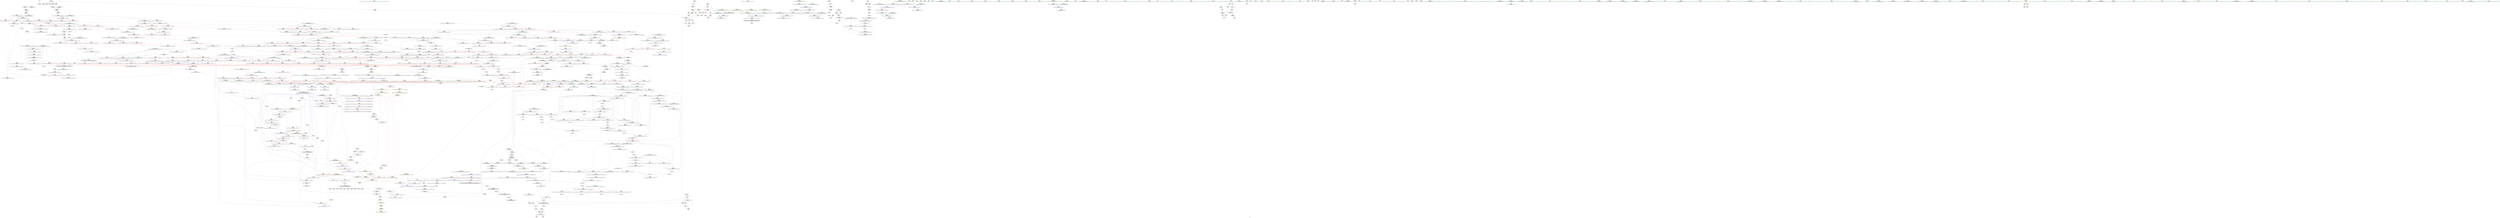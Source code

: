 digraph "SVFG" {
	label="SVFG";

	Node0x55efd9d35d30 [shape=record,color=grey,label="{NodeID: 0\nNullPtr}"];
	Node0x55efd9d35d30 -> Node0x55efd9d887c0[style=solid];
	Node0x55efd9db2090 [shape=record,color=yellow,style=double,label="{NodeID: 1550\n11V_3 = CSCHI(MR_11V_2)\npts\{18 \}\nCS[]|{<s0>16}}"];
	Node0x55efd9db2090:s0 -> Node0x55efd9db1590[style=dashed,color=blue];
	Node0x55efd9d90710 [shape=record,color=red,label="{NodeID: 443\n704\<--665\n\<--__secondChild\n_ZSt13__adjust_heapIPiliN9__gnu_cxx5__ops15_Iter_less_iterEEvT_T0_S5_T1_T2_\n}"];
	Node0x55efd9e10000 [shape=record,color=yellow,style=double,label="{NodeID: 1218\n11V_1 = ENCHI(MR_11V_0)\npts\{18 \}\nFun[_ZNK9__gnu_cxx5__ops15_Iter_less_iterclIPiS3_EEbT_T0_]}"];
	Node0x55efd9e10000 -> Node0x55efd9d8eb70[style=dashed];
	Node0x55efd9e10000 -> Node0x55efd9d8ec40[style=dashed];
	Node0x55efd9d84140 [shape=record,color=green,label="{NodeID: 111\n568\<--569\n_ZSt13__adjust_heapIPiliN9__gnu_cxx5__ops15_Iter_less_iterEEvT_T0_S5_T1_T2_\<--_ZSt13__adjust_heapIPiliN9__gnu_cxx5__ops15_Iter_less_iterEEvT_T0_S5_T1_T2__field_insensitive\n}"];
	Node0x55efd9e81720 [shape=record,color=black,label="{NodeID: 1661\n192 = PHI(143, )\n1st arg _ZSt6__sortIPiN9__gnu_cxx5__ops15_Iter_less_iterEEvT_S4_T0_ }"];
	Node0x55efd9e81720 -> Node0x55efd9da8490[style=solid];
	Node0x55efd9da5e70 [shape=record,color=red,label="{NodeID: 554\n1188\<--1187\n\<--call4\n_ZSt25__unguarded_linear_insertIPiN9__gnu_cxx5__ops14_Val_less_iterEEvT_T0_\n}"];
	Node0x55efd9da5e70 -> Node0x55efd9dadc50[style=solid];
	Node0x55efd9e16960 [shape=record,color=yellow,style=double,label="{NodeID: 1329\n135V_1 = ENCHI(MR_135V_0)\npts\{526 662 787 1003 1035 1157 \}\nFun[_ZSt10__pop_heapIPiN9__gnu_cxx5__ops15_Iter_less_iterEEvT_S4_S4_RT0_]}"];
	Node0x55efd9e16960 -> Node0x55efd9d8f2c0[style=dashed];
	Node0x55efd9e16960 -> Node0x55efd9d8f390[style=dashed];
	Node0x55efd9e16960 -> Node0x55efd9d8f460[style=dashed];
	Node0x55efd9d88f40 [shape=record,color=black,label="{NodeID: 222\n263\<--261\nsub.ptr.lhs.cast\<--\n_ZSt16__introsort_loopIPilN9__gnu_cxx5__ops15_Iter_less_iterEEvT_S4_T0_T1_\n}"];
	Node0x55efd9d88f40 -> Node0x55efd9dc99a0[style=solid];
	Node0x55efd9dab960 [shape=record,color=blue,label="{NodeID: 665\n790\<--830\n__parent\<--div5\n_ZSt11__push_heapIPiliN9__gnu_cxx5__ops14_Iter_less_valEEvT_T0_S5_T1_RT2_\n}"];
	Node0x55efd9dab960 -> Node0x55efd9e05260[style=dashed];
	Node0x55efd9d96ab0 [shape=record,color=red,label="{NodeID: 333\n210\<--197\n\<--__last.addr\n_ZSt6__sortIPiN9__gnu_cxx5__ops15_Iter_less_iterEEvT_S4_T0_\n|{<s0>13}}"];
	Node0x55efd9d96ab0:s0 -> Node0x55efd9e83790[style=solid,color=red];
	Node0x55efd9d9d670 [shape=record,color=grey,label="{NodeID: 1108\n92 = cmp(91, 45, )\n}"];
	Node0x55efd9d807f0 [shape=record,color=green,label="{NodeID: 1\n5\<--1\n\<--dummyObj\nCan only get source location for instruction, argument, global var or function.}"];
	Node0x55efd9d907e0 [shape=record,color=red,label="{NodeID: 444\n712\<--665\n\<--__secondChild\n_ZSt13__adjust_heapIPiliN9__gnu_cxx5__ops15_Iter_less_iterEEvT_T0_S5_T1_T2_\n}"];
	Node0x55efd9d907e0 -> Node0x55efd9daae00[style=solid];
	Node0x55efd9d84240 [shape=record,color=green,label="{NodeID: 112\n583\<--584\nthis.addr\<--this.addr_field_insensitive\n_ZNK9__gnu_cxx5__ops15_Iter_less_iterclIPiS3_EEbT_T0_\n}"];
	Node0x55efd9d84240 -> Node0x55efd9d8e900[style=solid];
	Node0x55efd9d84240 -> Node0x55efd9da9e90[style=solid];
	Node0x55efd9e81830 [shape=record,color=black,label="{NodeID: 1662\n358 = PHI(274, )\n0th arg _ZSt14__partial_sortIPiN9__gnu_cxx5__ops15_Iter_less_iterEEvT_S4_S4_T0_ }"];
	Node0x55efd9e81830 -> Node0x55efd9da8cb0[style=solid];
	Node0x55efd9da5f40 [shape=record,color=red,label="{NodeID: 555\n1211\<--1202\n\<--__first.addr\n_ZSt23__copy_move_backward_a2ILb1EPiS0_ET1_T0_S2_S1_\n|{<s0>80}}"];
	Node0x55efd9da5f40:s0 -> Node0x55efd9e7e660[style=solid,color=red];
	Node0x55efd9d89010 [shape=record,color=black,label="{NodeID: 223\n264\<--262\nsub.ptr.rhs.cast\<--\n_ZSt16__introsort_loopIPilN9__gnu_cxx5__ops15_Iter_less_iterEEvT_S4_T0_T1_\n}"];
	Node0x55efd9d89010 -> Node0x55efd9dc99a0[style=solid];
	Node0x55efd9daba30 [shape=record,color=blue,label="{NodeID: 666\n837\<--834\nadd.ptr7\<--\n_ZSt11__push_heapIPiliN9__gnu_cxx5__ops14_Iter_less_valEEvT_T0_S5_T1_RT2_\n|{<s0>43}}"];
	Node0x55efd9daba30:s0 -> Node0x55efd9e24d80[style=dashed,color=blue];
	Node0x55efd9d96b80 [shape=record,color=red,label="{NodeID: 334\n211\<--197\n\<--__last.addr\n_ZSt6__sortIPiN9__gnu_cxx5__ops15_Iter_less_iterEEvT_S4_T0_\n}"];
	Node0x55efd9d96b80 -> Node0x55efd9d88da0[style=solid];
	Node0x55efd9d9d7f0 [shape=record,color=grey,label="{NodeID: 1109\n109 = cmp(106, 108, )\n}"];
	Node0x55efd9d80880 [shape=record,color=green,label="{NodeID: 2\n19\<--1\n.str\<--dummyObj\nGlob }"];
	Node0x55efd9d908b0 [shape=record,color=red,label="{NodeID: 445\n719\<--665\n\<--__secondChild\n_ZSt13__adjust_heapIPiliN9__gnu_cxx5__ops15_Iter_less_iterEEvT_T0_S5_T1_T2_\n}"];
	Node0x55efd9d908b0 -> Node0x55efd9d9daf0[style=solid];
	Node0x55efd9d84310 [shape=record,color=green,label="{NodeID: 113\n585\<--586\n__it1.addr\<--__it1.addr_field_insensitive\n_ZNK9__gnu_cxx5__ops15_Iter_less_iterclIPiS3_EEbT_T0_\n}"];
	Node0x55efd9d84310 -> Node0x55efd9d8e9d0[style=solid];
	Node0x55efd9d84310 -> Node0x55efd9da9f60[style=solid];
	Node0x55efd9e81940 [shape=record,color=black,label="{NodeID: 1663\n359 = PHI(275, )\n1st arg _ZSt14__partial_sortIPiN9__gnu_cxx5__ops15_Iter_less_iterEEvT_S4_S4_T0_ }"];
	Node0x55efd9e81940 -> Node0x55efd9da8d80[style=solid];
	Node0x55efd9da6010 [shape=record,color=red,label="{NodeID: 556\n1215\<--1204\n\<--__last.addr\n_ZSt23__copy_move_backward_a2ILb1EPiS0_ET1_T0_S2_S1_\n|{<s0>81}}"];
	Node0x55efd9da6010:s0 -> Node0x55efd9e7e660[style=solid,color=red];
	Node0x55efd9d890e0 [shape=record,color=black,label="{NodeID: 224\n309\<--305\ncast\<--\n_ZSt4__lgl\n}"];
	Node0x55efd9dabb00 [shape=record,color=blue,label="{NodeID: 667\n844\<--841\nthis.addr\<--this\n_ZNK9__gnu_cxx5__ops14_Iter_less_valclIPiiEEbT_RT0_\n}"];
	Node0x55efd9dabb00 -> Node0x55efd9da1a30[style=dashed];
	Node0x55efd9d96c50 [shape=record,color=red,label="{NodeID: 335\n227\<--197\n\<--__last.addr\n_ZSt6__sortIPiN9__gnu_cxx5__ops15_Iter_less_iterEEvT_S4_T0_\n|{<s0>14}}"];
	Node0x55efd9d96c50:s0 -> Node0x55efd9e7d610[style=solid,color=red];
	Node0x55efd9d9d970 [shape=record,color=grey,label="{NodeID: 1110\n337 = cmp(336, 268, )\n}"];
	Node0x55efd9d80b30 [shape=record,color=green,label="{NodeID: 3\n21\<--1\n.str.1\<--dummyObj\nGlob }"];
	Node0x55efd9d90980 [shape=record,color=red,label="{NodeID: 446\n725\<--665\n\<--__secondChild\n_ZSt13__adjust_heapIPiliN9__gnu_cxx5__ops15_Iter_less_iterEEvT_T0_S5_T1_T2_\n}"];
	Node0x55efd9d90980 -> Node0x55efd9dc8920[style=solid];
	Node0x55efd9d843e0 [shape=record,color=green,label="{NodeID: 114\n587\<--588\n__it2.addr\<--__it2.addr_field_insensitive\n_ZNK9__gnu_cxx5__ops15_Iter_less_iterclIPiS3_EEbT_T0_\n}"];
	Node0x55efd9d843e0 -> Node0x55efd9d8eaa0[style=solid];
	Node0x55efd9d843e0 -> Node0x55efd9daa030[style=solid];
	Node0x55efd9e81a50 [shape=record,color=black,label="{NodeID: 1664\n360 = PHI(276, )\n2nd arg _ZSt14__partial_sortIPiN9__gnu_cxx5__ops15_Iter_less_iterEEvT_S4_S4_T0_ }"];
	Node0x55efd9e81a50 -> Node0x55efd9da8e50[style=solid];
	Node0x55efd9da60e0 [shape=record,color=red,label="{NodeID: 557\n1217\<--1206\n\<--__result.addr\n_ZSt23__copy_move_backward_a2ILb1EPiS0_ET1_T0_S2_S1_\n|{<s0>82}}"];
	Node0x55efd9da60e0:s0 -> Node0x55efd9e7e660[style=solid,color=red];
	Node0x55efd9d891b0 [shape=record,color=black,label="{NodeID: 225\n310\<--305\nconv\<--\n_ZSt4__lgl\n}"];
	Node0x55efd9d891b0 -> Node0x55efd9dc9820[style=solid];
	Node0x55efd9dabbd0 [shape=record,color=blue,label="{NodeID: 668\n846\<--842\n__it.addr\<--__it\n_ZNK9__gnu_cxx5__ops14_Iter_less_valclIPiiEEbT_RT0_\n}"];
	Node0x55efd9dabbd0 -> Node0x55efd9da1b00[style=dashed];
	Node0x55efd9d96d20 [shape=record,color=red,label="{NodeID: 336\n262\<--243\n\<--__first.addr\n_ZSt16__introsort_loopIPilN9__gnu_cxx5__ops15_Iter_less_iterEEvT_S4_T0_T1_\n}"];
	Node0x55efd9d96d20 -> Node0x55efd9d89010[style=solid];
	Node0x55efd9d9daf0 [shape=record,color=grey,label="{NodeID: 1111\n723 = cmp(719, 722, )\n}"];
	Node0x55efd9d80bf0 [shape=record,color=green,label="{NodeID: 4\n23\<--1\n.str.2\<--dummyObj\nGlob }"];
	Node0x55efd9d90a50 [shape=record,color=red,label="{NodeID: 447\n730\<--665\n\<--__secondChild\n_ZSt13__adjust_heapIPiliN9__gnu_cxx5__ops15_Iter_less_iterEEvT_T0_S5_T1_T2_\n}"];
	Node0x55efd9d90a50 -> Node0x55efd9dc5da0[style=solid];
	Node0x55efd9d89650 [shape=record,color=green,label="{NodeID: 115\n604\<--605\n__first.addr\<--__first.addr_field_insensitive\n_ZSt10__pop_heapIPiN9__gnu_cxx5__ops15_Iter_less_iterEEvT_S4_S4_RT0_\n}"];
	Node0x55efd9d89650 -> Node0x55efd9d8ed10[style=solid];
	Node0x55efd9d89650 -> Node0x55efd9d8ede0[style=solid];
	Node0x55efd9d89650 -> Node0x55efd9d8eeb0[style=solid];
	Node0x55efd9d89650 -> Node0x55efd9daa100[style=solid];
	Node0x55efd9e81b90 [shape=record,color=black,label="{NodeID: 1665\n766 = PHI(667, )\n0th arg _ZN9__gnu_cxx5__ops14_Iter_less_valC2ENS0_15_Iter_less_iterE }"];
	Node0x55efd9e81b90 -> Node0x55efd9dab210[style=solid];
	Node0x55efd9da61b0 [shape=record,color=red,label="{NodeID: 558\n1228\<--1225\n\<--__it.addr\n_ZSt12__miter_baseIPiET_S1_\n}"];
	Node0x55efd9da61b0 -> Node0x55efd9d924d0[style=solid];
	Node0x55efd9d89280 [shape=record,color=black,label="{NodeID: 226\n299\<--311\n_ZSt4__lgl_ret\<--sub\n_ZSt4__lgl\n|{<s0>12}}"];
	Node0x55efd9d89280:s0 -> Node0x55efd9e7a420[style=solid,color=blue];
	Node0x55efd9dabca0 [shape=record,color=blue,label="{NodeID: 669\n848\<--843\n__val.addr\<--__val\n_ZNK9__gnu_cxx5__ops14_Iter_less_valclIPiiEEbT_RT0_\n}"];
	Node0x55efd9dabca0 -> Node0x55efd9da1bd0[style=dashed];
	Node0x55efd9d96df0 [shape=record,color=red,label="{NodeID: 337\n274\<--243\n\<--__first.addr\n_ZSt16__introsort_loopIPilN9__gnu_cxx5__ops15_Iter_less_iterEEvT_S4_T0_T1_\n|{<s0>15}}"];
	Node0x55efd9d96df0:s0 -> Node0x55efd9e81830[style=solid,color=red];
	Node0x55efd9d9dc70 [shape=record,color=grey,label="{NodeID: 1112\n717 = cmp(716, 272, )\n}"];
	Node0x55efd9d80cb0 [shape=record,color=green,label="{NodeID: 5\n25\<--1\n.str.3\<--dummyObj\nGlob }"];
	Node0x55efd9db2770 [shape=record,color=yellow,style=double,label="{NodeID: 1555\n11V_3 = CSCHI(MR_11V_2)\npts\{18 \}\nCS[]|{<s0>28|<s1>29}}"];
	Node0x55efd9db2770:s0 -> Node0x55efd9e0cb80[style=dashed,color=blue];
	Node0x55efd9db2770:s1 -> Node0x55efd9e01660[style=dashed,color=blue];
	Node0x55efd9d90b20 [shape=record,color=red,label="{NodeID: 448\n739\<--665\n\<--__secondChild\n_ZSt13__adjust_heapIPiliN9__gnu_cxx5__ops15_Iter_less_iterEEvT_T0_S5_T1_T2_\n}"];
	Node0x55efd9d90b20 -> Node0x55efd9dc57a0[style=solid];
	Node0x55efd9d89720 [shape=record,color=green,label="{NodeID: 116\n606\<--607\n__last.addr\<--__last.addr_field_insensitive\n_ZSt10__pop_heapIPiN9__gnu_cxx5__ops15_Iter_less_iterEEvT_S4_S4_RT0_\n}"];
	Node0x55efd9d89720 -> Node0x55efd9d8ef80[style=solid];
	Node0x55efd9d89720 -> Node0x55efd9daa1d0[style=solid];
	Node0x55efd9e81cd0 [shape=record,color=black,label="{NodeID: 1666\n1127 = PHI(1065, )\n0th arg _ZSt13move_backwardIPiS0_ET0_T_S2_S1_ }"];
	Node0x55efd9e81cd0 -> Node0x55efd9dad430[style=solid];
	Node0x55efd9da6280 [shape=record,color=red,label="{NodeID: 559\n1247\<--1234\n\<--__first.addr\n_ZSt22__copy_move_backward_aILb1EPiS0_ET1_T0_S2_S1_\n|{<s0>84}}"];
	Node0x55efd9da6280:s0 -> Node0x55efd9e80840[style=solid,color=red];
	Node0x55efd9d89350 [shape=record,color=black,label="{NodeID: 227\n333\<--331\nsub.ptr.lhs.cast\<--\n_ZSt22__final_insertion_sortIPiN9__gnu_cxx5__ops15_Iter_less_iterEEvT_S4_T0_\n}"];
	Node0x55efd9d89350 -> Node0x55efd9dc8f20[style=solid];
	Node0x55efd9dabd70 [shape=record,color=blue,label="{NodeID: 670\n867\<--861\n__result.addr\<--__result\n_ZSt22__move_median_to_firstIPiN9__gnu_cxx5__ops15_Iter_less_iterEEvT_S4_S4_S4_T0_\n}"];
	Node0x55efd9dabd70 -> Node0x55efd9da1e40[style=dashed];
	Node0x55efd9dabd70 -> Node0x55efd9da1f10[style=dashed];
	Node0x55efd9dabd70 -> Node0x55efd9da1fe0[style=dashed];
	Node0x55efd9dabd70 -> Node0x55efd9da20b0[style=dashed];
	Node0x55efd9dabd70 -> Node0x55efd9da2180[style=dashed];
	Node0x55efd9dabd70 -> Node0x55efd9da2250[style=dashed];
	Node0x55efd9d96ec0 [shape=record,color=red,label="{NodeID: 338\n285\<--243\n\<--__first.addr\n_ZSt16__introsort_loopIPilN9__gnu_cxx5__ops15_Iter_less_iterEEvT_S4_T0_T1_\n|{<s0>16}}"];
	Node0x55efd9d96ec0:s0 -> Node0x55efd9e842b0[style=solid,color=red];
	Node0x55efd9d9ddf0 [shape=record,color=grey,label="{NodeID: 1113\n804 = cmp(802, 803, )\n}"];
	Node0x55efd9d81520 [shape=record,color=green,label="{NodeID: 6\n27\<--1\n.str.4\<--dummyObj\nGlob }"];
	Node0x55efd9d90bf0 [shape=record,color=red,label="{NodeID: 449\n707\<--706\n\<--call4\n_ZSt13__adjust_heapIPiliN9__gnu_cxx5__ops15_Iter_less_iterEEvT_T0_S5_T1_T2_\n}"];
	Node0x55efd9d90bf0 -> Node0x55efd9daad30[style=solid];
	Node0x55efd9d897f0 [shape=record,color=green,label="{NodeID: 117\n608\<--609\n__result.addr\<--__result.addr_field_insensitive\n_ZSt10__pop_heapIPiN9__gnu_cxx5__ops15_Iter_less_iterEEvT_S4_S4_RT0_\n}"];
	Node0x55efd9d897f0 -> Node0x55efd9d8f050[style=solid];
	Node0x55efd9d897f0 -> Node0x55efd9d8f120[style=solid];
	Node0x55efd9d897f0 -> Node0x55efd9daa2a0[style=solid];
	Node0x55efd9e81e10 [shape=record,color=black,label="{NodeID: 1667\n1128 = PHI(1066, )\n1st arg _ZSt13move_backwardIPiS0_ET0_T_S2_S1_ }"];
	Node0x55efd9e81e10 -> Node0x55efd9dad500[style=solid];
	Node0x55efd9da6350 [shape=record,color=red,label="{NodeID: 560\n1248\<--1236\n\<--__last.addr\n_ZSt22__copy_move_backward_aILb1EPiS0_ET1_T0_S2_S1_\n|{<s0>84}}"];
	Node0x55efd9da6350:s0 -> Node0x55efd9e80950[style=solid,color=red];
	Node0x55efd9d89420 [shape=record,color=black,label="{NodeID: 228\n334\<--332\nsub.ptr.rhs.cast\<--\n_ZSt22__final_insertion_sortIPiN9__gnu_cxx5__ops15_Iter_less_iterEEvT_S4_T0_\n}"];
	Node0x55efd9d89420 -> Node0x55efd9dc8f20[style=solid];
	Node0x55efd9dabe40 [shape=record,color=blue,label="{NodeID: 671\n869\<--862\n__a.addr\<--__a\n_ZSt22__move_median_to_firstIPiN9__gnu_cxx5__ops15_Iter_less_iterEEvT_S4_S4_S4_T0_\n}"];
	Node0x55efd9dabe40 -> Node0x55efd9da2320[style=dashed];
	Node0x55efd9dabe40 -> Node0x55efd9da23f0[style=dashed];
	Node0x55efd9dabe40 -> Node0x55efd9da24c0[style=dashed];
	Node0x55efd9dabe40 -> Node0x55efd9da2590[style=dashed];
	Node0x55efd9dabe40 -> Node0x55efd9da2660[style=dashed];
	Node0x55efd9d96f90 [shape=record,color=red,label="{NodeID: 339\n261\<--245\n\<--__last.addr\n_ZSt16__introsort_loopIPilN9__gnu_cxx5__ops15_Iter_less_iterEEvT_S4_T0_T1_\n}"];
	Node0x55efd9d96f90 -> Node0x55efd9d88f40[style=solid];
	Node0x55efd9d9df70 [shape=record,color=grey,label="{NodeID: 1114\n597 = cmp(594, 596, )\n}"];
	Node0x55efd9d9df70 -> Node0x55efd9d91d80[style=solid];
	Node0x55efd9d815b0 [shape=record,color=green,label="{NodeID: 7\n29\<--1\nstdin\<--dummyObj\nGlob }"];
	Node0x55efd9d90cc0 [shape=record,color=red,label="{NodeID: 450\n734\<--733\n\<--call15\n_ZSt13__adjust_heapIPiliN9__gnu_cxx5__ops15_Iter_less_iterEEvT_T0_S5_T1_T2_\n}"];
	Node0x55efd9d90cc0 -> Node0x55efd9daafa0[style=solid];
	Node0x55efd9d898c0 [shape=record,color=green,label="{NodeID: 118\n610\<--611\n__comp.addr\<--__comp.addr_field_insensitive\n_ZSt10__pop_heapIPiN9__gnu_cxx5__ops15_Iter_less_iterEEvT_S4_S4_RT0_\n}"];
	Node0x55efd9d898c0 -> Node0x55efd9d8f1f0[style=solid];
	Node0x55efd9d898c0 -> Node0x55efd9daa370[style=solid];
	Node0x55efd9e81f50 [shape=record,color=black,label="{NodeID: 1668\n1129 = PHI(1068, )\n2nd arg _ZSt13move_backwardIPiS0_ET0_T_S2_S1_ }"];
	Node0x55efd9e81f50 -> Node0x55efd9dad5d0[style=solid];
	Node0x55efd9da6420 [shape=record,color=red,label="{NodeID: 561\n1249\<--1238\n\<--__result.addr\n_ZSt22__copy_move_backward_aILb1EPiS0_ET1_T0_S2_S1_\n|{<s0>84}}"];
	Node0x55efd9da6420:s0 -> Node0x55efd9e80a60[style=solid,color=red];
	Node0x55efd9d894f0 [shape=record,color=black,label="{NodeID: 229\n406\<--404\nsub.ptr.lhs.cast\<--\n_ZSt27__unguarded_partition_pivotIPiN9__gnu_cxx5__ops15_Iter_less_iterEET_S4_S4_T0_\n}"];
	Node0x55efd9d894f0 -> Node0x55efd9dc60a0[style=solid];
	Node0x55efd9dabf10 [shape=record,color=blue,label="{NodeID: 672\n871\<--863\n__b.addr\<--__b\n_ZSt22__move_median_to_firstIPiN9__gnu_cxx5__ops15_Iter_less_iterEEvT_S4_S4_S4_T0_\n}"];
	Node0x55efd9dabf10 -> Node0x55efd9da2730[style=dashed];
	Node0x55efd9dabf10 -> Node0x55efd9da2800[style=dashed];
	Node0x55efd9dabf10 -> Node0x55efd9da28d0[style=dashed];
	Node0x55efd9dabf10 -> Node0x55efd9da29a0[style=dashed];
	Node0x55efd9dabf10 -> Node0x55efd9da2a70[style=dashed];
	Node0x55efd9d97060 [shape=record,color=red,label="{NodeID: 340\n275\<--245\n\<--__last.addr\n_ZSt16__introsort_loopIPilN9__gnu_cxx5__ops15_Iter_less_iterEEvT_S4_T0_T1_\n|{<s0>15}}"];
	Node0x55efd9d97060:s0 -> Node0x55efd9e81940[style=solid,color=red];
	Node0x55efd9d9e0f0 [shape=record,color=grey,label="{NodeID: 1115\n571 = cmp(570, 272, )\n}"];
	Node0x55efd9d81670 [shape=record,color=green,label="{NodeID: 8\n30\<--1\n.str.5\<--dummyObj\nGlob }"];
	Node0x55efd9d90d90 [shape=record,color=red,label="{NodeID: 451\n753\<--752\n\<--call20\n_ZSt13__adjust_heapIPiliN9__gnu_cxx5__ops15_Iter_less_iterEEvT_T0_S5_T1_T2_\n|{<s0>43}}"];
	Node0x55efd9d90d90:s0 -> Node0x55efd9e7db10[style=solid,color=red];
	Node0x55efd9d89990 [shape=record,color=green,label="{NodeID: 119\n612\<--613\n__value\<--__value_field_insensitive\n_ZSt10__pop_heapIPiN9__gnu_cxx5__ops15_Iter_less_iterEEvT_S4_S4_RT0_\n|{|<s1>35}}"];
	Node0x55efd9d89990 -> Node0x55efd9daa440[style=solid];
	Node0x55efd9d89990:s1 -> Node0x55efd9e82090[style=solid,color=red];
	Node0x55efd9e82090 [shape=record,color=black,label="{NodeID: 1669\n642 = PHI(555, 525, 620, 624, 612, 705, 732, 661, 819, 786, 1006, 1010, 1002, 1061, 1034, 1161, 1176, 1156, )\n0th arg _ZSt4moveIRiEONSt16remove_referenceIT_E4typeEOS2_ }"];
	Node0x55efd9e82090 -> Node0x55efd9daa5e0[style=solid];
	Node0x55efd9da64f0 [shape=record,color=red,label="{NodeID: 562\n1259\<--1256\n\<--__it.addr\n_ZSt12__niter_baseIPiET_S1_\n}"];
	Node0x55efd9da64f0 -> Node0x55efd9d92670[style=solid];
	Node0x55efd9d91740 [shape=record,color=black,label="{NodeID: 230\n407\<--405\nsub.ptr.rhs.cast\<--\n_ZSt27__unguarded_partition_pivotIPiN9__gnu_cxx5__ops15_Iter_less_iterEET_S4_S4_T0_\n}"];
	Node0x55efd9d91740 -> Node0x55efd9dc60a0[style=solid];
	Node0x55efd9dabfe0 [shape=record,color=blue,label="{NodeID: 673\n873\<--864\n__c.addr\<--__c\n_ZSt22__move_median_to_firstIPiN9__gnu_cxx5__ops15_Iter_less_iterEEvT_S4_S4_S4_T0_\n}"];
	Node0x55efd9dabfe0 -> Node0x55efd9da2b40[style=dashed];
	Node0x55efd9dabfe0 -> Node0x55efd9da2c10[style=dashed];
	Node0x55efd9dabfe0 -> Node0x55efd9da2ce0[style=dashed];
	Node0x55efd9dabfe0 -> Node0x55efd9da2db0[style=dashed];
	Node0x55efd9dabfe0 -> Node0x55efd9da2e80[style=dashed];
	Node0x55efd9dabfe0 -> Node0x55efd9da2f50[style=dashed];
	Node0x55efd9d97130 [shape=record,color=red,label="{NodeID: 341\n276\<--245\n\<--__last.addr\n_ZSt16__introsort_loopIPilN9__gnu_cxx5__ops15_Iter_less_iterEEvT_S4_T0_T1_\n|{<s0>15}}"];
	Node0x55efd9d97130:s0 -> Node0x55efd9e81a50[style=solid,color=red];
	Node0x55efd9d9e270 [shape=record,color=grey,label="{NodeID: 1116\n271 = cmp(270, 272, )\n}"];
	Node0x55efd9d81770 [shape=record,color=green,label="{NodeID: 9\n32\<--1\n.str.6\<--dummyObj\nGlob }"];
	Node0x55efd9d90e60 [shape=record,color=red,label="{NodeID: 452\n763\<--760\n\<--__t.addr\n_ZSt4moveIRN9__gnu_cxx5__ops15_Iter_less_iterEEONSt16remove_referenceIT_E4typeEOS5_\n}"];
	Node0x55efd9d90e60 -> Node0x55efd9d920c0[style=solid];
	Node0x55efd9d89a60 [shape=record,color=green,label="{NodeID: 120\n614\<--615\nagg.tmp\<--agg.tmp_field_insensitive\n_ZSt10__pop_heapIPiN9__gnu_cxx5__ops15_Iter_less_iterEEvT_S4_S4_RT0_\n}"];
	Node0x55efd9e82fa0 [shape=record,color=black,label="{NodeID: 1670\n1151 = PHI(1077, 1117, )\n0th arg _ZSt25__unguarded_linear_insertIPiN9__gnu_cxx5__ops14_Val_less_iterEEvT_T0_ }"];
	Node0x55efd9e82fa0 -> Node0x55efd9dad6a0[style=solid];
	Node0x55efd9da65c0 [shape=record,color=red,label="{NodeID: 563\n1277\<--1265\n\<--__first.addr\n_ZNSt20__copy_move_backwardILb1ELb1ESt26random_access_iterator_tagE13__copy_move_bIiEEPT_PKS3_S6_S4_\n}"];
	Node0x55efd9da65c0 -> Node0x55efd9d92810[style=solid];
	Node0x55efd9d917d0 [shape=record,color=black,label="{NodeID: 231\n386\<--426\n_ZSt27__unguarded_partition_pivotIPiN9__gnu_cxx5__ops15_Iter_less_iterEET_S4_S4_T0__ret\<--call\n_ZSt27__unguarded_partition_pivotIPiN9__gnu_cxx5__ops15_Iter_less_iterEET_S4_S4_T0_\n|{<s0>16}}"];
	Node0x55efd9d917d0:s0 -> Node0x55efd9e7a590[style=solid,color=blue];
	Node0x55efd9dac0b0 [shape=record,color=blue,label="{NodeID: 674\n936\<--931\n__first.addr\<--__first\n_ZSt21__unguarded_partitionIPiN9__gnu_cxx5__ops15_Iter_less_iterEET_S4_S4_S4_T0_\n}"];
	Node0x55efd9dac0b0 -> Node0x55efd9e0b780[style=dashed];
	Node0x55efd9d97200 [shape=record,color=red,label="{NodeID: 342\n286\<--245\n\<--__last.addr\n_ZSt16__introsort_loopIPilN9__gnu_cxx5__ops15_Iter_less_iterEEvT_S4_T0_T1_\n|{<s0>16}}"];
	Node0x55efd9d97200:s0 -> Node0x55efd9e843c0[style=solid,color=red];
	Node0x55efd9d9e3f0 [shape=record,color=grey,label="{NodeID: 1117\n1046 = cmp(1044, 1045, )\n}"];
	Node0x55efd9d81870 [shape=record,color=green,label="{NodeID: 10\n34\<--1\nstdout\<--dummyObj\nGlob }"];
	Node0x55efd9d90f30 [shape=record,color=red,label="{NodeID: 453\n772\<--769\nthis1\<--this.addr\n_ZN9__gnu_cxx5__ops14_Iter_less_valC2ENS0_15_Iter_less_iterE\n}"];
	Node0x55efd9d89b30 [shape=record,color=green,label="{NodeID: 121\n643\<--644\n__t.addr\<--__t.addr_field_insensitive\n_ZSt4moveIRiEONSt16remove_referenceIT_E4typeEOS2_\n}"];
	Node0x55efd9d89b30 -> Node0x55efd9d8f530[style=solid];
	Node0x55efd9d89b30 -> Node0x55efd9daa5e0[style=solid];
	Node0x55efd9e830f0 [shape=record,color=black,label="{NodeID: 1671\n130 = PHI(82, )\n0th arg _ZSt4sortIPiEvT_S1_ }"];
	Node0x55efd9e830f0 -> Node0x55efd9da7fb0[style=solid];
	Node0x55efd9da6690 [shape=record,color=red,label="{NodeID: 564\n1291\<--1265\n\<--__first.addr\n_ZNSt20__copy_move_backwardILb1ELb1ESt26random_access_iterator_tagE13__copy_move_bIiEEPT_PKS3_S6_S4_\n}"];
	Node0x55efd9da6690 -> Node0x55efd9d929b0[style=solid];
	Node0x55efd9d918a0 [shape=record,color=black,label="{NodeID: 232\n494\<--492\nsub.ptr.lhs.cast\<--\n_ZSt11__sort_heapIPiN9__gnu_cxx5__ops15_Iter_less_iterEEvT_S4_RT0_\n}"];
	Node0x55efd9d918a0 -> Node0x55efd9dc5c20[style=solid];
	Node0x55efd9dac180 [shape=record,color=blue,label="{NodeID: 675\n938\<--932\n__last.addr\<--__last\n_ZSt21__unguarded_partitionIPiN9__gnu_cxx5__ops15_Iter_less_iterEET_S4_S4_S4_T0_\n}"];
	Node0x55efd9dac180 -> Node0x55efd9da3500[style=dashed];
	Node0x55efd9dac180 -> Node0x55efd9dac3f0[style=dashed];
	Node0x55efd9d972d0 [shape=record,color=red,label="{NodeID: 343\n292\<--245\n\<--__last.addr\n_ZSt16__introsort_loopIPilN9__gnu_cxx5__ops15_Iter_less_iterEEvT_S4_T0_T1_\n|{<s0>17}}"];
	Node0x55efd9d972d0:s0 -> Node0x55efd9e83790[style=solid,color=red];
	Node0x55efd9d9e570 [shape=record,color=grey,label="{NodeID: 1118\n267 = cmp(266, 268, )\n}"];
	Node0x55efd9d81970 [shape=record,color=green,label="{NodeID: 11\n45\<--1\n\<--dummyObj\nCan only get source location for instruction, argument, global var or function.}"];
	Node0x55efd9d91000 [shape=record,color=red,label="{NodeID: 454\n807\<--780\n\<--__first.addr\n_ZSt11__push_heapIPiliN9__gnu_cxx5__ops14_Iter_less_valEEvT_T0_S5_T1_RT2_\n}"];
	Node0x55efd9d91000 -> Node0x55efd9d94d70[style=solid];
	Node0x55efd9d89c00 [shape=record,color=green,label="{NodeID: 122\n653\<--654\n__comp\<--__comp_field_insensitive\n_ZSt13__adjust_heapIPiliN9__gnu_cxx5__ops15_Iter_less_iterEEvT_T0_S5_T1_T2_\n|{<s0>37|<s1>40}}"];
	Node0x55efd9d89c00:s0 -> Node0x55efd9e7f070[style=solid,color=red];
	Node0x55efd9d89c00:s1 -> Node0x55efd9e7d390[style=solid,color=red];
	Node0x55efd9e83200 [shape=record,color=black,label="{NodeID: 1672\n131 = PHI(81, )\n1st arg _ZSt4sortIPiEvT_S1_ }"];
	Node0x55efd9e83200 -> Node0x55efd9da8080[style=solid];
	Node0x55efd9da6760 [shape=record,color=red,label="{NodeID: 565\n1276\<--1267\n\<--__last.addr\n_ZNSt20__copy_move_backwardILb1ELb1ESt26random_access_iterator_tagE13__copy_move_bIiEEPT_PKS3_S6_S4_\n}"];
	Node0x55efd9da6760 -> Node0x55efd9d92740[style=solid];
	Node0x55efd9d91970 [shape=record,color=black,label="{NodeID: 233\n495\<--493\nsub.ptr.rhs.cast\<--\n_ZSt11__sort_heapIPiN9__gnu_cxx5__ops15_Iter_less_iterEEvT_S4_RT0_\n}"];
	Node0x55efd9d91970 -> Node0x55efd9dc5c20[style=solid];
	Node0x55efd9dac250 [shape=record,color=blue,label="{NodeID: 676\n940\<--933\n__pivot.addr\<--__pivot\n_ZSt21__unguarded_partitionIPiN9__gnu_cxx5__ops15_Iter_less_iterEET_S4_S4_S4_T0_\n}"];
	Node0x55efd9dac250 -> Node0x55efd9da3910[style=dashed];
	Node0x55efd9dac250 -> Node0x55efd9da39e0[style=dashed];
	Node0x55efd9d973a0 [shape=record,color=red,label="{NodeID: 344\n270\<--247\n\<--__depth_limit.addr\n_ZSt16__introsort_loopIPilN9__gnu_cxx5__ops15_Iter_less_iterEEvT_S4_T0_T1_\n}"];
	Node0x55efd9d973a0 -> Node0x55efd9d9e270[style=solid];
	Node0x55efd9d9e6f0 [shape=record,color=grey,label="{NodeID: 1119\n538 = cmp(537, 222, )\n}"];
	Node0x55efd9d81a70 [shape=record,color=green,label="{NodeID: 12\n119\<--1\n\<--dummyObj\nCan only get source location for instruction, argument, global var or function.}"];
	Node0x55efd9db3110 [shape=record,color=yellow,style=double,label="{NodeID: 1562\n11V_2 = CSCHI(MR_11V_1)\npts\{18 \}\nCS[]|{<s0>49|<s1>51|<s2>52|<s3>54|<s4>56|<s5>57|<s6>60}}"];
	Node0x55efd9db3110:s0 -> Node0x55efd9e0b280[style=dashed,color=blue];
	Node0x55efd9db3110:s1 -> Node0x55efd9e0b280[style=dashed,color=blue];
	Node0x55efd9db3110:s2 -> Node0x55efd9e0b280[style=dashed,color=blue];
	Node0x55efd9db3110:s3 -> Node0x55efd9e0b280[style=dashed,color=blue];
	Node0x55efd9db3110:s4 -> Node0x55efd9e0b280[style=dashed,color=blue];
	Node0x55efd9db3110:s5 -> Node0x55efd9e0b280[style=dashed,color=blue];
	Node0x55efd9db3110:s6 -> Node0x55efd9df9060[style=dashed,color=blue];
	Node0x55efd9d910d0 [shape=record,color=red,label="{NodeID: 455\n817\<--780\n\<--__first.addr\n_ZSt11__push_heapIPiliN9__gnu_cxx5__ops14_Iter_less_valEEvT_T0_S5_T1_RT2_\n}"];
	Node0x55efd9d910d0 -> Node0x55efd9d94e40[style=solid];
	Node0x55efd9e10b10 [shape=record,color=yellow,style=double,label="{NodeID: 1230\n2V_1 = ENCHI(MR_2V_0)\npts\{14 \}\nFun[_Z4initv]}"];
	Node0x55efd9e10b10 -> Node0x55efd9d95660[style=dashed];
	Node0x55efd9d89cd0 [shape=record,color=green,label="{NodeID: 123\n655\<--656\n__first.addr\<--__first.addr_field_insensitive\n_ZSt13__adjust_heapIPiliN9__gnu_cxx5__ops15_Iter_less_iterEEvT_T0_S5_T1_T2_\n}"];
	Node0x55efd9d89cd0 -> Node0x55efd9d8f600[style=solid];
	Node0x55efd9d89cd0 -> Node0x55efd9d8f6d0[style=solid];
	Node0x55efd9d89cd0 -> Node0x55efd9d8f7a0[style=solid];
	Node0x55efd9d89cd0 -> Node0x55efd9d8f870[style=solid];
	Node0x55efd9d89cd0 -> Node0x55efd9d8f940[style=solid];
	Node0x55efd9d89cd0 -> Node0x55efd9d8fa10[style=solid];
	Node0x55efd9d89cd0 -> Node0x55efd9d8fae0[style=solid];
	Node0x55efd9d89cd0 -> Node0x55efd9daa6b0[style=solid];
	Node0x55efd9e83310 [shape=record,color=black,label="{NodeID: 1673\n300 = PHI(216, )\n0th arg _ZSt4__lgl }"];
	Node0x55efd9e83310 -> Node0x55efd9da8a40[style=solid];
	Node0x55efd9da6830 [shape=record,color=red,label="{NodeID: 566\n1286\<--1269\n\<--__result.addr\n_ZNSt20__copy_move_backwardILb1ELb1ESt26random_access_iterator_tagE13__copy_move_bIiEEPT_PKS3_S6_S4_\n}"];
	Node0x55efd9da6830 -> Node0x55efd9d950b0[style=solid];
	Node0x55efd9d91a40 [shape=record,color=black,label="{NodeID: 234\n534\<--532\nsub.ptr.lhs.cast\<--\n_ZSt11__make_heapIPiN9__gnu_cxx5__ops15_Iter_less_iterEEvT_S4_RT0_\n}"];
	Node0x55efd9d91a40 -> Node0x55efd9dca120[style=solid];
	Node0x55efd9dac320 [shape=record,color=blue,label="{NodeID: 677\n936\<--952\n__first.addr\<--incdec.ptr\n_ZSt21__unguarded_partitionIPiN9__gnu_cxx5__ops15_Iter_less_iterEET_S4_S4_S4_T0_\n}"];
	Node0x55efd9dac320 -> Node0x55efd9e0b780[style=dashed];
	Node0x55efd9d97470 [shape=record,color=red,label="{NodeID: 345\n281\<--247\n\<--__depth_limit.addr\n_ZSt16__introsort_loopIPilN9__gnu_cxx5__ops15_Iter_less_iterEEvT_S4_T0_T1_\n}"];
	Node0x55efd9d97470 -> Node0x55efd9dc9e20[style=solid];
	Node0x55efd9d9e870 [shape=record,color=grey,label="{NodeID: 1120\n49 = cmp(47, 48, )\n}"];
	Node0x55efd9d81b70 [shape=record,color=green,label="{NodeID: 13\n217\<--1\n\<--dummyObj\nCan only get source location for instruction, argument, global var or function.}"];
	Node0x55efd9d911a0 [shape=record,color=red,label="{NodeID: 456\n822\<--780\n\<--__first.addr\n_ZSt11__push_heapIPiliN9__gnu_cxx5__ops14_Iter_less_valEEvT_T0_S5_T1_RT2_\n}"];
	Node0x55efd9d911a0 -> Node0x55efd9d94f10[style=solid];
	Node0x55efd9d89da0 [shape=record,color=green,label="{NodeID: 124\n657\<--658\n__holeIndex.addr\<--__holeIndex.addr_field_insensitive\n_ZSt13__adjust_heapIPiliN9__gnu_cxx5__ops15_Iter_less_iterEEvT_T0_S5_T1_T2_\n}"];
	Node0x55efd9d89da0 -> Node0x55efd9d8fbb0[style=solid];
	Node0x55efd9d89da0 -> Node0x55efd9d8fc80[style=solid];
	Node0x55efd9d89da0 -> Node0x55efd9d8fd50[style=solid];
	Node0x55efd9d89da0 -> Node0x55efd9d8fe20[style=solid];
	Node0x55efd9d89da0 -> Node0x55efd9d8fef0[style=solid];
	Node0x55efd9d89da0 -> Node0x55efd9daa780[style=solid];
	Node0x55efd9d89da0 -> Node0x55efd9daae00[style=solid];
	Node0x55efd9d89da0 -> Node0x55efd9dab070[style=solid];
	Node0x55efd9e83420 [shape=record,color=black,label="{NodeID: 1674\n996 = PHI(989, )\n0th arg _ZSt4swapIiENSt9enable_ifIXsr6__and_ISt6__not_ISt15__is_tuple_likeIT_EESt21is_move_constructibleIS3_ESt18is_move_assignableIS3_EEE5valueEvE4typeERS3_SC_ }"];
	Node0x55efd9e83420 -> Node0x55efd9dac800[style=solid];
	Node0x55efd9da6900 [shape=record,color=red,label="{NodeID: 567\n1299\<--1269\n\<--__result.addr\n_ZNSt20__copy_move_backwardILb1ELb1ESt26random_access_iterator_tagE13__copy_move_bIiEEPT_PKS3_S6_S4_\n}"];
	Node0x55efd9da6900 -> Node0x55efd9d95180[style=solid];
	Node0x55efd9d91b10 [shape=record,color=black,label="{NodeID: 235\n535\<--533\nsub.ptr.rhs.cast\<--\n_ZSt11__make_heapIPiN9__gnu_cxx5__ops15_Iter_less_iterEEvT_S4_RT0_\n}"];
	Node0x55efd9d91b10 -> Node0x55efd9dca120[style=solid];
	Node0x55efd9dac3f0 [shape=record,color=blue,label="{NodeID: 678\n938\<--956\n__last.addr\<--incdec.ptr3\n_ZSt21__unguarded_partitionIPiN9__gnu_cxx5__ops15_Iter_less_iterEET_S4_S4_S4_T0_\n}"];
	Node0x55efd9dac3f0 -> Node0x55efd9e0c180[style=dashed];
	Node0x55efd9d97540 [shape=record,color=red,label="{NodeID: 346\n293\<--247\n\<--__depth_limit.addr\n_ZSt16__introsort_loopIPilN9__gnu_cxx5__ops15_Iter_less_iterEEvT_S4_T0_T1_\n|{<s0>17}}"];
	Node0x55efd9d97540:s0 -> Node0x55efd9e838e0[style=solid,color=red];
	Node0x55efd9df8350 [shape=record,color=black,label="{NodeID: 1121\nMR_13V_3 = PHI(MR_13V_4, MR_13V_2, )\npts\{69 \}\n}"];
	Node0x55efd9df8350 -> Node0x55efd9d95ce0[style=dashed];
	Node0x55efd9df8350 -> Node0x55efd9d95db0[style=dashed];
	Node0x55efd9df8350 -> Node0x55efd9d95e80[style=dashed];
	Node0x55efd9df8350 -> Node0x55efd9da7ee0[style=dashed];
	Node0x55efd9d81c70 [shape=record,color=green,label="{NodeID: 14\n222\<--1\n\<--dummyObj\nCan only get source location for instruction, argument, global var or function.}"];
	Node0x55efd9d91270 [shape=record,color=red,label="{NodeID: 457\n835\<--780\n\<--__first.addr\n_ZSt11__push_heapIPiliN9__gnu_cxx5__ops14_Iter_less_valEEvT_T0_S5_T1_RT2_\n}"];
	Node0x55efd9d91270 -> Node0x55efd9d94fe0[style=solid];
	Node0x55efd9d89e70 [shape=record,color=green,label="{NodeID: 125\n659\<--660\n__len.addr\<--__len.addr_field_insensitive\n_ZSt13__adjust_heapIPiliN9__gnu_cxx5__ops15_Iter_less_iterEEvT_T0_S5_T1_T2_\n}"];
	Node0x55efd9d89e70 -> Node0x55efd9d8ffc0[style=solid];
	Node0x55efd9d89e70 -> Node0x55efd9d90090[style=solid];
	Node0x55efd9d89e70 -> Node0x55efd9d90160[style=solid];
	Node0x55efd9d89e70 -> Node0x55efd9daa850[style=solid];
	Node0x55efd9e83530 [shape=record,color=black,label="{NodeID: 1675\n997 = PHI(990, )\n1st arg _ZSt4swapIiENSt9enable_ifIXsr6__and_ISt6__not_ISt15__is_tuple_likeIT_EESt21is_move_constructibleIS3_ESt18is_move_assignableIS3_EEE5valueEvE4typeERS3_SC_ }"];
	Node0x55efd9e83530 -> Node0x55efd9dac8d0[style=solid];
	Node0x55efd9da69d0 [shape=record,color=red,label="{NodeID: 568\n1283\<--1271\n\<--_Num\n_ZNSt20__copy_move_backwardILb1ELb1ESt26random_access_iterator_tagE13__copy_move_bIiEEPT_PKS3_S6_S4_\n}"];
	Node0x55efd9da69d0 -> Node0x55efd9dca8a0[style=solid];
	Node0x55efd9d91be0 [shape=record,color=black,label="{NodeID: 236\n543\<--541\nsub.ptr.lhs.cast1\<--\n_ZSt11__make_heapIPiN9__gnu_cxx5__ops15_Iter_less_iterEEvT_S4_RT0_\n}"];
	Node0x55efd9d91be0 -> Node0x55efd9dc93a0[style=solid];
	Node0x55efd9dac4c0 [shape=record,color=blue,label="{NodeID: 679\n938\<--964\n__last.addr\<--incdec.ptr7\n_ZSt21__unguarded_partitionIPiN9__gnu_cxx5__ops15_Iter_less_iterEET_S4_S4_S4_T0_\n}"];
	Node0x55efd9dac4c0 -> Node0x55efd9e0c180[style=dashed];
	Node0x55efd9d97610 [shape=record,color=red,label="{NodeID: 347\n291\<--251\n\<--__cut\n_ZSt16__introsort_loopIPilN9__gnu_cxx5__ops15_Iter_less_iterEEvT_S4_T0_T1_\n|{<s0>17}}"];
	Node0x55efd9d97610:s0 -> Node0x55efd9e83640[style=solid,color=red];
	Node0x55efd9df8440 [shape=record,color=black,label="{NodeID: 1122\nMR_15V_3 = PHI(MR_15V_4, MR_15V_2, )\npts\{71 \}\n}"];
	Node0x55efd9df8440 -> Node0x55efd9d95f50[style=dashed];
	Node0x55efd9df8440 -> Node0x55efd9d96020[style=dashed];
	Node0x55efd9df8440 -> Node0x55efd9da7ba0[style=dashed];
	Node0x55efd9d81d70 [shape=record,color=green,label="{NodeID: 15\n268\<--1\n\<--dummyObj\nCan only get source location for instruction, argument, global var or function.}"];
	Node0x55efd9d91340 [shape=record,color=red,label="{NodeID: 458\n797\<--782\n\<--__holeIndex.addr\n_ZSt11__push_heapIPiliN9__gnu_cxx5__ops14_Iter_less_valEEvT_T0_S5_T1_RT2_\n}"];
	Node0x55efd9d91340 -> Node0x55efd9dc75a0[style=solid];
	Node0x55efd9d89f40 [shape=record,color=green,label="{NodeID: 126\n661\<--662\n__value.addr\<--__value.addr_field_insensitive\n_ZSt13__adjust_heapIPiliN9__gnu_cxx5__ops15_Iter_less_iterEEvT_T0_S5_T1_T2_\n|{|<s1>42}}"];
	Node0x55efd9d89f40 -> Node0x55efd9daa920[style=solid];
	Node0x55efd9d89f40:s1 -> Node0x55efd9e82090[style=solid,color=red];
	Node0x55efd9e83640 [shape=record,color=black,label="{NodeID: 1676\n238 = PHI(209, 291, )\n0th arg _ZSt16__introsort_loopIPilN9__gnu_cxx5__ops15_Iter_less_iterEEvT_S4_T0_T1_ }"];
	Node0x55efd9e83640 -> Node0x55efd9da8560[style=solid];
	Node0x55efd9da6aa0 [shape=record,color=red,label="{NodeID: 569\n1287\<--1271\n\<--_Num\n_ZNSt20__copy_move_backwardILb1ELb1ESt26random_access_iterator_tagE13__copy_move_bIiEEPT_PKS3_S6_S4_\n}"];
	Node0x55efd9da6aa0 -> Node0x55efd9dc6820[style=solid];
	Node0x55efd9d91cb0 [shape=record,color=black,label="{NodeID: 237\n544\<--542\nsub.ptr.rhs.cast2\<--\n_ZSt11__make_heapIPiN9__gnu_cxx5__ops15_Iter_less_iterEEvT_S4_RT0_\n}"];
	Node0x55efd9d91cb0 -> Node0x55efd9dc93a0[style=solid];
	Node0x55efd9dac590 [shape=record,color=blue,label="{NodeID: 680\n936\<--977\n__first.addr\<--incdec.ptr9\n_ZSt21__unguarded_partitionIPiN9__gnu_cxx5__ops15_Iter_less_iterEET_S4_S4_S4_T0_\n}"];
	Node0x55efd9dac590 -> Node0x55efd9e0b780[style=dashed];
	Node0x55efd9d976e0 [shape=record,color=red,label="{NodeID: 348\n295\<--251\n\<--__cut\n_ZSt16__introsort_loopIPilN9__gnu_cxx5__ops15_Iter_less_iterEEvT_S4_T0_T1_\n}"];
	Node0x55efd9d976e0 -> Node0x55efd9da8970[style=solid];
	Node0x55efd9df8940 [shape=record,color=black,label="{NodeID: 1123\nMR_17V_3 = PHI(MR_17V_5, MR_17V_2, )\npts\{73 \}\n}"];
	Node0x55efd9df8940 -> Node0x55efd9d960f0[style=dashed];
	Node0x55efd9df8940 -> Node0x55efd9d961c0[style=dashed];
	Node0x55efd9df8940 -> Node0x55efd9da7d40[style=dashed];
	Node0x55efd9df8940 -> Node0x55efd9df8940[style=dashed];
	Node0x55efd9d81e70 [shape=record,color=green,label="{NodeID: 16\n272\<--1\n\<--dummyObj\nCan only get source location for instruction, argument, global var or function.|{<s0>36}}"];
	Node0x55efd9d81e70:s0 -> Node0x55efd9e80450[style=solid,color=red];
	Node0x55efd9db76a0 [shape=record,color=yellow,style=double,label="{NodeID: 1566\n11V_2 = CSCHI(MR_11V_1)\npts\{18 \}\nCS[]|{<s0>67|<s1>67}}"];
	Node0x55efd9db76a0:s0 -> Node0x55efd9da4e30[style=dashed,color=blue];
	Node0x55efd9db76a0:s1 -> Node0x55efd9dacf50[style=dashed,color=blue];
	Node0x55efd9d91410 [shape=record,color=red,label="{NodeID: 459\n802\<--782\n\<--__holeIndex.addr\n_ZSt11__push_heapIPiliN9__gnu_cxx5__ops14_Iter_less_valEEvT_T0_S5_T1_RT2_\n}"];
	Node0x55efd9d91410 -> Node0x55efd9d9ddf0[style=solid];
	Node0x55efd9d8a010 [shape=record,color=green,label="{NodeID: 127\n663\<--664\n__topIndex\<--__topIndex_field_insensitive\n_ZSt13__adjust_heapIPiliN9__gnu_cxx5__ops15_Iter_less_iterEEvT_T0_S5_T1_T2_\n}"];
	Node0x55efd9d8a010 -> Node0x55efd9d90230[style=solid];
	Node0x55efd9d8a010 -> Node0x55efd9daa9f0[style=solid];
	Node0x55efd9e83790 [shape=record,color=black,label="{NodeID: 1677\n239 = PHI(210, 292, )\n1st arg _ZSt16__introsort_loopIPilN9__gnu_cxx5__ops15_Iter_less_iterEEvT_S4_T0_T1_ }"];
	Node0x55efd9e83790 -> Node0x55efd9da8630[style=solid];
	Node0x55efd9da6b70 [shape=record,color=red,label="{NodeID: 570\n1293\<--1271\n\<--_Num\n_ZNSt20__copy_move_backwardILb1ELb1ESt26random_access_iterator_tagE13__copy_move_bIiEEPT_PKS3_S6_S4_\n}"];
	Node0x55efd9da6b70 -> Node0x55efd9dc5f20[style=solid];
	Node0x55efd9d91d80 [shape=record,color=black,label="{NodeID: 238\n579\<--597\n_ZNK9__gnu_cxx5__ops15_Iter_less_iterclIPiS3_EEbT_T0__ret\<--cmp\n_ZNK9__gnu_cxx5__ops15_Iter_less_iterclIPiS3_EEbT_T0_\n|{<s0>27|<s1>37|<s2>47|<s3>48|<s4>50|<s5>53|<s6>55|<s7>58|<s8>59|<s9>65}}"];
	Node0x55efd9d91d80:s0 -> Node0x55efd9e7a310[style=solid,color=blue];
	Node0x55efd9d91d80:s1 -> Node0x55efd9e7a060[style=solid,color=blue];
	Node0x55efd9d91d80:s2 -> Node0x55efd9e7a910[style=solid,color=blue];
	Node0x55efd9d91d80:s3 -> Node0x55efd9e7aa20[style=solid,color=blue];
	Node0x55efd9d91d80:s4 -> Node0x55efd9e7ab30[style=solid,color=blue];
	Node0x55efd9d91d80:s5 -> Node0x55efd9e7b6d0[style=solid,color=blue];
	Node0x55efd9d91d80:s6 -> Node0x55efd9e7b7e0[style=solid,color=blue];
	Node0x55efd9d91d80:s7 -> Node0x55efd9e7b8f0[style=solid,color=blue];
	Node0x55efd9d91d80:s8 -> Node0x55efd9e7ba00[style=solid,color=blue];
	Node0x55efd9d91d80:s9 -> Node0x55efd9e7bf90[style=solid,color=blue];
	Node0x55efd9dac660 [shape=record,color=blue,label="{NodeID: 681\n983\<--981\n__a.addr\<--__a\n_ZSt9iter_swapIPiS0_EvT_T0_\n}"];
	Node0x55efd9dac660 -> Node0x55efd9da3ab0[style=dashed];
	Node0x55efd9d977b0 [shape=record,color=red,label="{NodeID: 349\n304\<--301\n\<--__n.addr\n_ZSt4__lgl\n}"];
	Node0x55efd9df8a30 [shape=record,color=black,label="{NodeID: 1124\nMR_19V_3 = PHI(MR_19V_6, MR_19V_2, )\npts\{75 \}\n}"];
	Node0x55efd9df8a30 -> Node0x55efd9d96290[style=dashed];
	Node0x55efd9df8a30 -> Node0x55efd9da7c70[style=dashed];
	Node0x55efd9d81f70 [shape=record,color=green,label="{NodeID: 17\n283\<--1\n\<--dummyObj\nCan only get source location for instruction, argument, global var or function.}"];
	Node0x55efd9db7800 [shape=record,color=yellow,style=double,label="{NodeID: 1567\n11V_2 = CSCHI(MR_11V_1)\npts\{18 \}\nCS[]|{<s0>75}}"];
	Node0x55efd9db7800:s0 -> Node0x55efd9db76a0[style=dashed,color=blue];
	Node0x55efd9d914e0 [shape=record,color=red,label="{NodeID: 460\n823\<--782\n\<--__holeIndex.addr\n_ZSt11__push_heapIPiliN9__gnu_cxx5__ops14_Iter_less_valEEvT_T0_S5_T1_RT2_\n}"];
	Node0x55efd9d8a0e0 [shape=record,color=green,label="{NodeID: 128\n665\<--666\n__secondChild\<--__secondChild_field_insensitive\n_ZSt13__adjust_heapIPiliN9__gnu_cxx5__ops15_Iter_less_iterEEvT_T0_S5_T1_T2_\n}"];
	Node0x55efd9d8a0e0 -> Node0x55efd9d90300[style=solid];
	Node0x55efd9d8a0e0 -> Node0x55efd9d903d0[style=solid];
	Node0x55efd9d8a0e0 -> Node0x55efd9d904a0[style=solid];
	Node0x55efd9d8a0e0 -> Node0x55efd9d90570[style=solid];
	Node0x55efd9d8a0e0 -> Node0x55efd9d90640[style=solid];
	Node0x55efd9d8a0e0 -> Node0x55efd9d90710[style=solid];
	Node0x55efd9d8a0e0 -> Node0x55efd9d907e0[style=solid];
	Node0x55efd9d8a0e0 -> Node0x55efd9d908b0[style=solid];
	Node0x55efd9d8a0e0 -> Node0x55efd9d90980[style=solid];
	Node0x55efd9d8a0e0 -> Node0x55efd9d90a50[style=solid];
	Node0x55efd9d8a0e0 -> Node0x55efd9d90b20[style=solid];
	Node0x55efd9d8a0e0 -> Node0x55efd9daaac0[style=solid];
	Node0x55efd9d8a0e0 -> Node0x55efd9daab90[style=solid];
	Node0x55efd9d8a0e0 -> Node0x55efd9daac60[style=solid];
	Node0x55efd9d8a0e0 -> Node0x55efd9daaed0[style=solid];
	Node0x55efd9e838e0 [shape=record,color=black,label="{NodeID: 1678\n240 = PHI(221, 293, )\n2nd arg _ZSt16__introsort_loopIPilN9__gnu_cxx5__ops15_Iter_less_iterEEvT_S4_T0_T1_ }"];
	Node0x55efd9e838e0 -> Node0x55efd9da8700[style=solid];
	Node0x55efd9da6c40 [shape=record,color=red,label="{NodeID: 571\n1300\<--1271\n\<--_Num\n_ZNSt20__copy_move_backwardILb1ELb1ESt26random_access_iterator_tagE13__copy_move_bIiEEPT_PKS3_S6_S4_\n}"];
	Node0x55efd9da6c40 -> Node0x55efd9dc5920[style=solid];
	Node0x55efd9d91e50 [shape=record,color=black,label="{NodeID: 239\n632\<--630\nsub.ptr.lhs.cast\<--\n_ZSt10__pop_heapIPiN9__gnu_cxx5__ops15_Iter_less_iterEEvT_S4_S4_RT0_\n}"];
	Node0x55efd9d91e50 -> Node0x55efd9dc8320[style=solid];
	Node0x55efd9dac730 [shape=record,color=blue,label="{NodeID: 682\n985\<--982\n__b.addr\<--__b\n_ZSt9iter_swapIPiS0_EvT_T0_\n}"];
	Node0x55efd9dac730 -> Node0x55efd9da3b80[style=dashed];
	Node0x55efd9d97880 [shape=record,color=red,label="{NodeID: 350\n332\<--319\n\<--__first.addr\n_ZSt22__final_insertion_sortIPiN9__gnu_cxx5__ops15_Iter_less_iterEEvT_S4_T0_\n}"];
	Node0x55efd9d97880 -> Node0x55efd9d89420[style=solid];
	Node0x55efd9d82070 [shape=record,color=green,label="{NodeID: 18\n306\<--1\n\<--dummyObj\nCan only get source location for instruction, argument, global var or function.}"];
	Node0x55efd9db7960 [shape=record,color=yellow,style=double,label="{NodeID: 1568\n11V_2 = CSCHI(MR_11V_1)\npts\{18 \}\nCS[]|{<s0>83}}"];
	Node0x55efd9db7960:s0 -> Node0x55efd9db7800[style=dashed,color=blue];
	Node0x55efd9d915b0 [shape=record,color=red,label="{NodeID: 461\n828\<--782\n\<--__holeIndex.addr\n_ZSt11__push_heapIPiliN9__gnu_cxx5__ops14_Iter_less_valEEvT_T0_S5_T1_RT2_\n}"];
	Node0x55efd9d915b0 -> Node0x55efd9dc8620[style=solid];
	Node0x55efd9d8a1b0 [shape=record,color=green,label="{NodeID: 129\n667\<--668\n__cmp\<--__cmp_field_insensitive\n_ZSt13__adjust_heapIPiliN9__gnu_cxx5__ops15_Iter_less_iterEEvT_T0_S5_T1_T2_\n|{<s0>41|<s1>43}}"];
	Node0x55efd9d8a1b0:s0 -> Node0x55efd9e81b90[style=solid,color=red];
	Node0x55efd9d8a1b0:s1 -> Node0x55efd9e7dc50[style=solid,color=red];
	Node0x55efd9e83a30 [shape=record,color=black,label="{NodeID: 1679\n841 = PHI(806, )\n0th arg _ZNK9__gnu_cxx5__ops14_Iter_less_valclIPiiEEbT_RT0_ }"];
	Node0x55efd9e83a30 -> Node0x55efd9dabb00[style=solid];
	Node0x55efd9da6d10 [shape=record,color=red,label="{NodeID: 572\n1322\<--1313\nthis1\<--this.addr\n_ZNK9__gnu_cxx5__ops14_Val_less_iterclIiPiEEbRT_T0_\n}"];
	Node0x55efd9d91f20 [shape=record,color=black,label="{NodeID: 240\n633\<--631\nsub.ptr.rhs.cast\<--\n_ZSt10__pop_heapIPiN9__gnu_cxx5__ops15_Iter_less_iterEEvT_S4_S4_RT0_\n}"];
	Node0x55efd9d91f20 -> Node0x55efd9dc8320[style=solid];
	Node0x55efd9dac800 [shape=record,color=blue,label="{NodeID: 683\n998\<--996\n__a.addr\<--__a\n_ZSt4swapIiENSt9enable_ifIXsr6__and_ISt6__not_ISt15__is_tuple_likeIT_EESt21is_move_constructibleIS3_ESt18is_move_assignableIS3_EEE5valueEvE4typeERS3_SC_\n}"];
	Node0x55efd9dac800 -> Node0x55efd9da3c50[style=dashed];
	Node0x55efd9dac800 -> Node0x55efd9da3d20[style=dashed];
	Node0x55efd9d97950 [shape=record,color=red,label="{NodeID: 351\n339\<--319\n\<--__first.addr\n_ZSt22__final_insertion_sortIPiN9__gnu_cxx5__ops15_Iter_less_iterEEvT_S4_T0_\n|{<s0>19}}"];
	Node0x55efd9d97950:s0 -> Node0x55efd9e7e150[style=solid,color=red];
	Node0x55efd9dfa860 [shape=record,color=black,label="{NodeID: 1126\nMR_212V_3 = PHI(MR_212V_4, MR_212V_2, )\npts\{1101 \}\n}"];
	Node0x55efd9dfa860 -> Node0x55efd9da50a0[style=dashed];
	Node0x55efd9dfa860 -> Node0x55efd9da5170[style=dashed];
	Node0x55efd9dfa860 -> Node0x55efd9da5240[style=dashed];
	Node0x55efd9dfa860 -> Node0x55efd9dad360[style=dashed];
	Node0x55efd9d82170 [shape=record,color=green,label="{NodeID: 19\n312\<--1\n\<--dummyObj\nCan only get source location for instruction, argument, global var or function.}"];
	Node0x55efd9e6e220 [shape=record,color=black,label="{NodeID: 1569\n41 = PHI()\n}"];
	Node0x55efd9d91680 [shape=record,color=red,label="{NodeID: 462\n836\<--782\n\<--__holeIndex.addr\n_ZSt11__push_heapIPiliN9__gnu_cxx5__ops14_Iter_less_valEEvT_T0_S5_T1_RT2_\n}"];
	Node0x55efd9d8a280 [shape=record,color=green,label="{NodeID: 130\n669\<--670\nagg.tmp\<--agg.tmp_field_insensitive\n_ZSt13__adjust_heapIPiliN9__gnu_cxx5__ops15_Iter_less_iterEEvT_T0_S5_T1_T2_\n}"];
	Node0x55efd9e83b40 [shape=record,color=black,label="{NodeID: 1680\n842 = PHI(809, )\n1st arg _ZNK9__gnu_cxx5__ops14_Iter_less_valclIPiiEEbT_RT0_ }"];
	Node0x55efd9e83b40 -> Node0x55efd9dabbd0[style=solid];
	Node0x55efd9da6de0 [shape=record,color=red,label="{NodeID: 573\n1323\<--1315\n\<--__val.addr\n_ZNK9__gnu_cxx5__ops14_Val_less_iterclIiPiEEbRT_T0_\n}"];
	Node0x55efd9da6de0 -> Node0x55efd9da6f80[style=solid];
	Node0x55efd9d91ff0 [shape=record,color=black,label="{NodeID: 241\n641\<--646\n_ZSt4moveIRiEONSt16remove_referenceIT_E4typeEOS2__ret\<--\n_ZSt4moveIRiEONSt16remove_referenceIT_E4typeEOS2_\n|{<s0>30|<s1>31|<s2>33|<s3>34|<s4>35|<s5>38|<s6>39|<s7>42|<s8>45|<s9>46|<s10>62|<s11>63|<s12>64|<s13>66|<s14>68|<s15>76|<s16>78|<s17>79}}"];
	Node0x55efd9d91ff0:s0 -> Node0x55efd9e7ac40[style=solid,color=blue];
	Node0x55efd9d91ff0:s1 -> Node0x55efd9e7ae10[style=solid,color=blue];
	Node0x55efd9d91ff0:s2 -> Node0x55efd9e7af50[style=solid,color=blue];
	Node0x55efd9d91ff0:s3 -> Node0x55efd9e7b090[style=solid,color=blue];
	Node0x55efd9d91ff0:s4 -> Node0x55efd9e7b1d0[style=solid,color=blue];
	Node0x55efd9d91ff0:s5 -> Node0x55efd9e7a170[style=solid,color=blue];
	Node0x55efd9d91ff0:s6 -> Node0x55efd9e79b60[style=solid,color=blue];
	Node0x55efd9d91ff0:s7 -> Node0x55efd9e79e20[style=solid,color=blue];
	Node0x55efd9d91ff0:s8 -> Node0x55efd9e7b450[style=solid,color=blue];
	Node0x55efd9d91ff0:s9 -> Node0x55efd9e7b590[style=solid,color=blue];
	Node0x55efd9d91ff0:s10 -> Node0x55efd9e7bb40[style=solid,color=blue];
	Node0x55efd9d91ff0:s11 -> Node0x55efd9e7bd10[style=solid,color=blue];
	Node0x55efd9d91ff0:s12 -> Node0x55efd9e7be50[style=solid,color=blue];
	Node0x55efd9d91ff0:s13 -> Node0x55efd9e7c0a0[style=solid,color=blue];
	Node0x55efd9d91ff0:s14 -> Node0x55efd9e7c320[style=solid,color=blue];
	Node0x55efd9d91ff0:s15 -> Node0x55efd9e7c850[style=solid,color=blue];
	Node0x55efd9d91ff0:s16 -> Node0x55efd9e7caa0[style=solid,color=blue];
	Node0x55efd9d91ff0:s17 -> Node0x55efd9e7cc10[style=solid,color=blue];
	Node0x55efd9dac8d0 [shape=record,color=blue,label="{NodeID: 684\n1000\<--997\n__b.addr\<--__b\n_ZSt4swapIiENSt9enable_ifIXsr6__and_ISt6__not_ISt15__is_tuple_likeIT_EESt21is_move_constructibleIS3_ESt18is_move_assignableIS3_EEE5valueEvE4typeERS3_SC_\n}"];
	Node0x55efd9dac8d0 -> Node0x55efd9da3df0[style=dashed];
	Node0x55efd9dac8d0 -> Node0x55efd9da3ec0[style=dashed];
	Node0x55efd9d97a20 [shape=record,color=red,label="{NodeID: 352\n340\<--319\n\<--__first.addr\n_ZSt22__final_insertion_sortIPiN9__gnu_cxx5__ops15_Iter_less_iterEEvT_S4_T0_\n}"];
	Node0x55efd9d97a20 -> Node0x55efd9d935e0[style=solid];
	Node0x55efd9dfad60 [shape=record,color=black,label="{NodeID: 1127\nMR_11V_2 = PHI(MR_11V_3, MR_11V_1, )\npts\{18 \}\n|{<s0>20|<s1>72|<s2>72}}"];
	Node0x55efd9dfad60:s0 -> Node0x55efd9df9560[style=dashed,color=blue];
	Node0x55efd9dfad60:s1 -> Node0x55efd9da5cd0[style=dashed,color=red];
	Node0x55efd9dfad60:s2 -> Node0x55efd9dfc660[style=dashed,color=red];
	Node0x55efd9d82270 [shape=record,color=green,label="{NodeID: 20\n499\<--1\n\<--dummyObj\nCan only get source location for instruction, argument, global var or function.}"];
	Node0x55efd9e6e2f0 [shape=record,color=black,label="{NodeID: 1570\n171 = PHI()\n}"];
	Node0x55efd9da1480 [shape=record,color=red,label="{NodeID: 463\n803\<--784\n\<--__topIndex.addr\n_ZSt11__push_heapIPiliN9__gnu_cxx5__ops14_Iter_less_valEEvT_T0_S5_T1_RT2_\n}"];
	Node0x55efd9da1480 -> Node0x55efd9d9ddf0[style=solid];
	Node0x55efd9d8a350 [shape=record,color=green,label="{NodeID: 131\n744\<--745\n_ZSt4moveIRN9__gnu_cxx5__ops15_Iter_less_iterEEONSt16remove_referenceIT_E4typeEOS5_\<--_ZSt4moveIRN9__gnu_cxx5__ops15_Iter_less_iterEEONSt16remove_referenceIT_E4typeEOS5__field_insensitive\n}"];
	Node0x55efd9e83c50 [shape=record,color=black,label="{NodeID: 1681\n843 = PHI(786, )\n2nd arg _ZNK9__gnu_cxx5__ops14_Iter_less_valclIPiiEEbT_RT0_ }"];
	Node0x55efd9e83c50 -> Node0x55efd9dabca0[style=solid];
	Node0x55efd9da6eb0 [shape=record,color=red,label="{NodeID: 574\n1325\<--1317\n\<--__it.addr\n_ZNK9__gnu_cxx5__ops14_Val_less_iterclIiPiEEbRT_T0_\n}"];
	Node0x55efd9da6eb0 -> Node0x55efd9da7050[style=solid];
	Node0x55efd9d920c0 [shape=record,color=black,label="{NodeID: 242\n758\<--763\n_ZSt4moveIRN9__gnu_cxx5__ops15_Iter_less_iterEEONSt16remove_referenceIT_E4typeEOS5__ret\<--\n_ZSt4moveIRN9__gnu_cxx5__ops15_Iter_less_iterEEONSt16remove_referenceIT_E4typeEOS5_\n|{<s0>40}}"];
	Node0x55efd9d920c0:s0 -> Node0x55efd9e79d50[style=solid,color=blue];
	Node0x55efd9dac9a0 [shape=record,color=blue,label="{NodeID: 685\n1002\<--1008\n__tmp\<--\n_ZSt4swapIiENSt9enable_ifIXsr6__and_ISt6__not_ISt15__is_tuple_likeIT_EESt21is_move_constructibleIS3_ESt18is_move_assignableIS3_EEE5valueEvE4typeERS3_SC_\n}"];
	Node0x55efd9dac9a0 -> Node0x55efd9da4060[style=dashed];
	Node0x55efd9dac9a0 -> Node0x55efd9da4130[style=dashed];
	Node0x55efd9d97af0 [shape=record,color=red,label="{NodeID: 353\n345\<--319\n\<--__first.addr\n_ZSt22__final_insertion_sortIPiN9__gnu_cxx5__ops15_Iter_less_iterEEvT_S4_T0_\n}"];
	Node0x55efd9d97af0 -> Node0x55efd9d936b0[style=solid];
	Node0x55efd9d82370 [shape=record,color=green,label="{NodeID: 21\n815\<--1\n\<--dummyObj\nCan only get source location for instruction, argument, global var or function.}"];
	Node0x55efd9e79a60 [shape=record,color=black,label="{NodeID: 1571\n125 = PHI()\n}"];
	Node0x55efd9da1550 [shape=record,color=red,label="{NodeID: 464\n806\<--788\n\<--__comp.addr\n_ZSt11__push_heapIPiliN9__gnu_cxx5__ops14_Iter_less_valEEvT_T0_S5_T1_RT2_\n|{<s0>44}}"];
	Node0x55efd9da1550:s0 -> Node0x55efd9e83a30[style=solid,color=red];
	Node0x55efd9e11350 [shape=record,color=yellow,style=double,label="{NodeID: 1239\n70V_1 = ENCHI(MR_70V_0)\npts\{526 613 787 1003 1035 1157 \}\nFun[_ZSt13__adjust_heapIPiliN9__gnu_cxx5__ops15_Iter_less_iterEEvT_T0_S5_T1_T2_]}"];
	Node0x55efd9e11350 -> Node0x55efd9d90bf0[style=dashed];
	Node0x55efd9e11350 -> Node0x55efd9d90cc0[style=dashed];
	Node0x55efd9e11350 -> Node0x55efd9d90d90[style=dashed];
	Node0x55efd9d8a450 [shape=record,color=green,label="{NodeID: 132\n747\<--748\n_ZN9__gnu_cxx5__ops14_Iter_less_valC2ENS0_15_Iter_less_iterE\<--_ZN9__gnu_cxx5__ops14_Iter_less_valC2ENS0_15_Iter_less_iterE_field_insensitive\n}"];
	Node0x55efd9e83d60 [shape=record,color=black,label="{NodeID: 1682\n1231 = PHI(1212, )\n0th arg _ZSt22__copy_move_backward_aILb1EPiS0_ET1_T0_S2_S1_ }"];
	Node0x55efd9e83d60 -> Node0x55efd9dae060[style=solid];
	Node0x55efd9da6f80 [shape=record,color=red,label="{NodeID: 575\n1324\<--1323\n\<--\n_ZNK9__gnu_cxx5__ops14_Val_less_iterclIiPiEEbRT_T0_\n}"];
	Node0x55efd9da6f80 -> Node0x55efd9dca420[style=solid];
	Node0x55efd9d92190 [shape=record,color=black,label="{NodeID: 243\n840\<--858\n_ZNK9__gnu_cxx5__ops14_Iter_less_valclIPiiEEbT_RT0__ret\<--cmp\n_ZNK9__gnu_cxx5__ops14_Iter_less_valclIPiiEEbT_RT0_\n|{<s0>44}}"];
	Node0x55efd9d92190:s0 -> Node0x55efd9e7b310[style=solid,color=blue];
	Node0x55efd9daca70 [shape=record,color=blue,label="{NodeID: 686\n1013\<--1012\n\<--\n_ZSt4swapIiENSt9enable_ifIXsr6__and_ISt6__not_ISt15__is_tuple_likeIT_EESt21is_move_constructibleIS3_ESt18is_move_assignableIS3_EEE5valueEvE4typeERS3_SC_\n}"];
	Node0x55efd9daca70 -> Node0x55efd9da4130[style=dashed];
	Node0x55efd9daca70 -> Node0x55efd9dacb40[style=dashed];
	Node0x55efd9d97bc0 [shape=record,color=red,label="{NodeID: 354\n352\<--319\n\<--__first.addr\n_ZSt22__final_insertion_sortIPiN9__gnu_cxx5__ops15_Iter_less_iterEEvT_S4_T0_\n|{<s0>21}}"];
	Node0x55efd9d97bc0:s0 -> Node0x55efd9e7e150[style=solid,color=red];
	Node0x55efd9d82470 [shape=record,color=green,label="{NodeID: 22\n1246\<--1\n\<--dummyObj\nCan only get source location for instruction, argument, global var or function.}"];
	Node0x55efd9e79b60 [shape=record,color=black,label="{NodeID: 1572\n733 = PHI(641, )\n}"];
	Node0x55efd9e79b60 -> Node0x55efd9d90cc0[style=solid];
	Node0x55efd9da1620 [shape=record,color=red,label="{NodeID: 465\n808\<--790\n\<--__parent\n_ZSt11__push_heapIPiliN9__gnu_cxx5__ops14_Iter_less_valEEvT_T0_S5_T1_RT2_\n}"];
	Node0x55efd9d8a550 [shape=record,color=green,label="{NodeID: 133\n755\<--756\n_ZSt11__push_heapIPiliN9__gnu_cxx5__ops14_Iter_less_valEEvT_T0_S5_T1_RT2_\<--_ZSt11__push_heapIPiliN9__gnu_cxx5__ops14_Iter_less_valEEvT_T0_S5_T1_RT2__field_insensitive\n}"];
	Node0x55efd9e83e70 [shape=record,color=black,label="{NodeID: 1683\n1232 = PHI(1216, )\n1st arg _ZSt22__copy_move_backward_aILb1EPiS0_ET1_T0_S2_S1_ }"];
	Node0x55efd9e83e70 -> Node0x55efd9dae130[style=solid];
	Node0x55efd9da7050 [shape=record,color=red,label="{NodeID: 576\n1326\<--1325\n\<--\n_ZNK9__gnu_cxx5__ops14_Val_less_iterclIiPiEEbRT_T0_\n}"];
	Node0x55efd9da7050 -> Node0x55efd9dca420[style=solid];
	Node0x55efd9d92260 [shape=record,color=black,label="{NodeID: 244\n930\<--971\n_ZSt21__unguarded_partitionIPiN9__gnu_cxx5__ops15_Iter_less_iterEET_S4_S4_S4_T0__ret\<--\n_ZSt21__unguarded_partitionIPiN9__gnu_cxx5__ops15_Iter_less_iterEET_S4_S4_S4_T0_\n|{<s0>25}}"];
	Node0x55efd9d92260:s0 -> Node0x55efd9e7a7d0[style=solid,color=blue];
	Node0x55efd9dacb40 [shape=record,color=blue,label="{NodeID: 687\n1017\<--1016\n\<--\n_ZSt4swapIiENSt9enable_ifIXsr6__and_ISt6__not_ISt15__is_tuple_likeIT_EESt21is_move_constructibleIS3_ESt18is_move_assignableIS3_EEE5valueEvE4typeERS3_SC_\n|{<s0>61}}"];
	Node0x55efd9dacb40:s0 -> Node0x55efd9db3110[style=dashed,color=blue];
	Node0x55efd9d97c90 [shape=record,color=red,label="{NodeID: 355\n331\<--321\n\<--__last.addr\n_ZSt22__final_insertion_sortIPiN9__gnu_cxx5__ops15_Iter_less_iterEEvT_S4_T0_\n}"];
	Node0x55efd9d97c90 -> Node0x55efd9d89350[style=solid];
	Node0x55efd9dfbc60 [shape=record,color=black,label="{NodeID: 1130\nMR_11V_3 = PHI(MR_11V_1, MR_11V_4, )\npts\{18 \}\n|{|<s2>32}}"];
	Node0x55efd9dfbc60 -> Node0x55efd9d8e760[style=dashed];
	Node0x55efd9dfbc60 -> Node0x55efd9d8e830[style=dashed];
	Node0x55efd9dfbc60:s2 -> Node0x55efd9df9a60[style=dashed,color=red];
	Node0x55efd9d82570 [shape=record,color=green,label="{NodeID: 23\n4\<--6\nnsc\<--nsc_field_insensitive\nGlob }"];
	Node0x55efd9d82570 -> Node0x55efd9d95250[style=solid];
	Node0x55efd9d82570 -> Node0x55efd9da71f0[style=solid];
	Node0x55efd9e79d50 [shape=record,color=black,label="{NodeID: 1573\n743 = PHI(758, )\n}"];
	Node0x55efd9da16f0 [shape=record,color=red,label="{NodeID: 466\n818\<--790\n\<--__parent\n_ZSt11__push_heapIPiliN9__gnu_cxx5__ops14_Iter_less_valEEvT_T0_S5_T1_RT2_\n}"];
	Node0x55efd9d8a650 [shape=record,color=green,label="{NodeID: 134\n760\<--761\n__t.addr\<--__t.addr_field_insensitive\n_ZSt4moveIRN9__gnu_cxx5__ops15_Iter_less_iterEEONSt16remove_referenceIT_E4typeEOS5_\n}"];
	Node0x55efd9d8a650 -> Node0x55efd9d90e60[style=solid];
	Node0x55efd9d8a650 -> Node0x55efd9dab140[style=solid];
	Node0x55efd9e83f80 [shape=record,color=black,label="{NodeID: 1684\n1233 = PHI(1218, )\n2nd arg _ZSt22__copy_move_backward_aILb1EPiS0_ET1_T0_S2_S1_ }"];
	Node0x55efd9e83f80 -> Node0x55efd9dae200[style=solid];
	Node0x55efd9da7120 [shape=record,color=red,label="{NodeID: 577\n1331\<--1330\ndummyVal\<--offset_0\n_ZNSt20__copy_move_backwardILb1ELb1ESt26random_access_iterator_tagE13__copy_move_bIiEEPT_PKS3_S6_S4_\n}"];
	Node0x55efd9da7120 -> Node0x55efd9dae7b0[style=solid];
	Node0x55efd9d92330 [shape=record,color=black,label="{NodeID: 245\n1126\<--1146\n_ZSt13move_backwardIPiS0_ET0_T_S2_S1__ret\<--call2\n_ZSt13move_backwardIPiS0_ET0_T_S2_S1_\n|{<s0>67}}"];
	Node0x55efd9d92330:s0 -> Node0x55efd9e7c210[style=solid,color=blue];
	Node0x55efd9dacc10 [shape=record,color=blue,label="{NodeID: 688\n1028\<--1024\n__first.addr\<--__first\n_ZSt16__insertion_sortIPiN9__gnu_cxx5__ops15_Iter_less_iterEEvT_S4_T0_\n}"];
	Node0x55efd9dacc10 -> Node0x55efd9da4200[style=dashed];
	Node0x55efd9dacc10 -> Node0x55efd9da42d0[style=dashed];
	Node0x55efd9dacc10 -> Node0x55efd9da43a0[style=dashed];
	Node0x55efd9dacc10 -> Node0x55efd9da4470[style=dashed];
	Node0x55efd9dacc10 -> Node0x55efd9da4540[style=dashed];
	Node0x55efd9d97d60 [shape=record,color=red,label="{NodeID: 356\n347\<--321\n\<--__last.addr\n_ZSt22__final_insertion_sortIPiN9__gnu_cxx5__ops15_Iter_less_iterEEvT_S4_T0_\n|{<s0>20}}"];
	Node0x55efd9d97d60:s0 -> Node0x55efd9e841a0[style=solid,color=red];
	Node0x55efd9d82670 [shape=record,color=green,label="{NodeID: 24\n7\<--8\nsc\<--sc_field_insensitive\nGlob }"];
	Node0x55efd9d82670 -> Node0x55efd9d95320[style=solid];
	Node0x55efd9d82670 -> Node0x55efd9d953f0[style=solid];
	Node0x55efd9d82670 -> Node0x55efd9d954c0[style=solid];
	Node0x55efd9d82670 -> Node0x55efd9da72c0[style=solid];
	Node0x55efd9d82670 -> Node0x55efd9da8220[style=solid];
	Node0x55efd9d82670 -> Node0x55efd9da82f0[style=solid];
	Node0x55efd9e79e20 [shape=record,color=black,label="{NodeID: 1574\n752 = PHI(641, )\n}"];
	Node0x55efd9e79e20 -> Node0x55efd9d90d90[style=solid];
	Node0x55efd9da17c0 [shape=record,color=red,label="{NodeID: 467\n826\<--790\n\<--__parent\n_ZSt11__push_heapIPiliN9__gnu_cxx5__ops14_Iter_less_valEEvT_T0_S5_T1_RT2_\n}"];
	Node0x55efd9da17c0 -> Node0x55efd9dab890[style=solid];
	Node0x55efd9d8a720 [shape=record,color=green,label="{NodeID: 135\n767\<--768\n\<--field_insensitive\n_ZN9__gnu_cxx5__ops14_Iter_less_valC2ENS0_15_Iter_less_iterE\n}"];
	Node0x55efd9e84090 [shape=record,color=black,label="{NodeID: 1685\n1092 = PHI(346, )\n0th arg _ZSt26__unguarded_insertion_sortIPiN9__gnu_cxx5__ops15_Iter_less_iterEEvT_S4_T0_ }"];
	Node0x55efd9e84090 -> Node0x55efd9dad0f0[style=solid];
	Node0x55efd9da71f0 [shape=record,color=blue,label="{NodeID: 578\n4\<--5\nnsc\<--\nGlob }"];
	Node0x55efd9da71f0 -> Node0x55efd98f3970[style=dashed];
	Node0x55efd9d92400 [shape=record,color=black,label="{NodeID: 246\n1198\<--1219\n_ZSt23__copy_move_backward_a2ILb1EPiS0_ET1_T0_S2_S1__ret\<--call3\n_ZSt23__copy_move_backward_a2ILb1EPiS0_ET1_T0_S2_S1_\n|{<s0>75}}"];
	Node0x55efd9d92400:s0 -> Node0x55efd9e7c710[style=solid,color=blue];
	Node0x55efd9dacce0 [shape=record,color=blue,label="{NodeID: 689\n1030\<--1025\n__last.addr\<--__last\n_ZSt16__insertion_sortIPiN9__gnu_cxx5__ops15_Iter_less_iterEEvT_S4_T0_\n}"];
	Node0x55efd9dacce0 -> Node0x55efd9da4610[style=dashed];
	Node0x55efd9dacce0 -> Node0x55efd9da46e0[style=dashed];
	Node0x55efd9d97e30 [shape=record,color=red,label="{NodeID: 357\n353\<--321\n\<--__last.addr\n_ZSt22__final_insertion_sortIPiN9__gnu_cxx5__ops15_Iter_less_iterEEvT_S4_T0_\n|{<s0>21}}"];
	Node0x55efd9d97e30:s0 -> Node0x55efd9e7e360[style=solid,color=red];
	Node0x55efd9dfc660 [shape=record,color=black,label="{NodeID: 1132\nMR_11V_2 = PHI(MR_11V_3, MR_11V_1, )\npts\{18 \}\n|{|<s4>77}}"];
	Node0x55efd9dfc660 -> Node0x55efd9da5da0[style=dashed];
	Node0x55efd9dfc660 -> Node0x55efd9da5e70[style=dashed];
	Node0x55efd9dfc660 -> Node0x55efd9dad9e0[style=dashed];
	Node0x55efd9dfc660 -> Node0x55efd9dadc50[style=dashed];
	Node0x55efd9dfc660:s4 -> Node0x55efd9e16120[style=dashed,color=red];
	Node0x55efd9d82770 [shape=record,color=green,label="{NodeID: 25\n9\<--10\np\<--p_field_insensitive\nGlob }"];
	Node0x55efd9d82770 -> Node0x55efd9da73c0[style=solid];
	Node0x55efd9e79f90 [shape=record,color=black,label="{NodeID: 1575\n55 = PHI()\n}"];
	Node0x55efd9da1890 [shape=record,color=red,label="{NodeID: 468\n821\<--820\n\<--call2\n_ZSt11__push_heapIPiliN9__gnu_cxx5__ops14_Iter_less_valEEvT_T0_S5_T1_RT2_\n}"];
	Node0x55efd9da1890 -> Node0x55efd9dab7c0[style=solid];
	Node0x55efd9d8a7f0 [shape=record,color=green,label="{NodeID: 136\n769\<--770\nthis.addr\<--this.addr_field_insensitive\n_ZN9__gnu_cxx5__ops14_Iter_less_valC2ENS0_15_Iter_less_iterE\n}"];
	Node0x55efd9d8a7f0 -> Node0x55efd9d90f30[style=solid];
	Node0x55efd9d8a7f0 -> Node0x55efd9dab210[style=solid];
	Node0x55efd9e841a0 [shape=record,color=black,label="{NodeID: 1686\n1093 = PHI(347, )\n1st arg _ZSt26__unguarded_insertion_sortIPiN9__gnu_cxx5__ops15_Iter_less_iterEEvT_S4_T0_ }"];
	Node0x55efd9e841a0 -> Node0x55efd9dad1c0[style=solid];
	Node0x55efd9da72c0 [shape=record,color=blue,label="{NodeID: 579\n7\<--5\nsc\<--\nGlob }"];
	Node0x55efd9da72c0 -> Node0x55efd9da8220[style=dashed];
	Node0x55efd9d924d0 [shape=record,color=black,label="{NodeID: 247\n1223\<--1228\n_ZSt12__miter_baseIPiET_S1__ret\<--\n_ZSt12__miter_baseIPiET_S1_\n|{<s0>73|<s1>74}}"];
	Node0x55efd9d924d0:s0 -> Node0x55efd9e7c490[style=solid,color=blue];
	Node0x55efd9d924d0:s1 -> Node0x55efd9e7c5d0[style=solid,color=blue];
	Node0x55efd9dacdb0 [shape=record,color=blue,label="{NodeID: 690\n1032\<--1050\n__i\<--add.ptr\n_ZSt16__insertion_sortIPiN9__gnu_cxx5__ops15_Iter_less_iterEEvT_S4_T0_\n}"];
	Node0x55efd9dacdb0 -> Node0x55efd9da47b0[style=dashed];
	Node0x55efd9dacdb0 -> Node0x55efd9da4880[style=dashed];
	Node0x55efd9dacdb0 -> Node0x55efd9da4950[style=dashed];
	Node0x55efd9dacdb0 -> Node0x55efd9da4a20[style=dashed];
	Node0x55efd9dacdb0 -> Node0x55efd9da4af0[style=dashed];
	Node0x55efd9dacdb0 -> Node0x55efd9da4bc0[style=dashed];
	Node0x55efd9dacdb0 -> Node0x55efd9da4c90[style=dashed];
	Node0x55efd9dacdb0 -> Node0x55efd9dad020[style=dashed];
	Node0x55efd9dacdb0 -> Node0x55efd9dfda60[style=dashed];
	Node0x55efd9d97f00 [shape=record,color=red,label="{NodeID: 358\n374\<--363\n\<--__first.addr\n_ZSt14__partial_sortIPiN9__gnu_cxx5__ops15_Iter_less_iterEEvT_S4_S4_T0_\n|{<s0>22}}"];
	Node0x55efd9d97f00:s0 -> Node0x55efd9e7dd90[style=solid,color=red];
	Node0x55efd9dfcb60 [shape=record,color=black,label="{NodeID: 1133\nMR_222V_3 = PHI(MR_222V_4, MR_222V_2, )\npts\{1155 \}\n}"];
	Node0x55efd9dfcb60 -> Node0x55efd9da5720[style=dashed];
	Node0x55efd9dfcb60 -> Node0x55efd9da57f0[style=dashed];
	Node0x55efd9dfcb60 -> Node0x55efd9dadab0[style=dashed];
	Node0x55efd9d82870 [shape=record,color=green,label="{NodeID: 26\n11\<--12\nk\<--k_field_insensitive\nGlob }"];
	Node0x55efd9d82870 -> Node0x55efd9d95590[style=solid];
	Node0x55efd9d82870 -> Node0x55efd9da74c0[style=solid];
	Node0x55efd9e7a060 [shape=record,color=black,label="{NodeID: 1576\n697 = PHI(579, )\n}"];
	Node0x55efd9da1960 [shape=record,color=red,label="{NodeID: 469\n834\<--833\n\<--call6\n_ZSt11__push_heapIPiliN9__gnu_cxx5__ops14_Iter_less_valEEvT_T0_S5_T1_RT2_\n}"];
	Node0x55efd9da1960 -> Node0x55efd9daba30[style=solid];
	Node0x55efd9d8a8c0 [shape=record,color=green,label="{NodeID: 137\n780\<--781\n__first.addr\<--__first.addr_field_insensitive\n_ZSt11__push_heapIPiliN9__gnu_cxx5__ops14_Iter_less_valEEvT_T0_S5_T1_RT2_\n}"];
	Node0x55efd9d8a8c0 -> Node0x55efd9d91000[style=solid];
	Node0x55efd9d8a8c0 -> Node0x55efd9d910d0[style=solid];
	Node0x55efd9d8a8c0 -> Node0x55efd9d911a0[style=solid];
	Node0x55efd9d8a8c0 -> Node0x55efd9d91270[style=solid];
	Node0x55efd9d8a8c0 -> Node0x55efd9dab2e0[style=solid];
	Node0x55efd9e842b0 [shape=record,color=black,label="{NodeID: 1687\n387 = PHI(285, )\n0th arg _ZSt27__unguarded_partition_pivotIPiN9__gnu_cxx5__ops15_Iter_less_iterEET_S4_S4_T0_ }"];
	Node0x55efd9e842b0 -> Node0x55efd9da8f20[style=solid];
	Node0x55efd9da73c0 [shape=record,color=blue,label="{NodeID: 580\n9\<--5\np\<--\nGlob }"];
	Node0x55efd9d925a0 [shape=record,color=black,label="{NodeID: 248\n1230\<--1250\n_ZSt22__copy_move_backward_aILb1EPiS0_ET1_T0_S2_S1__ret\<--call\n_ZSt22__copy_move_backward_aILb1EPiS0_ET1_T0_S2_S1_\n|{<s0>83}}"];
	Node0x55efd9d925a0:s0 -> Node0x55efd9e7d110[style=solid,color=blue];
	Node0x55efd9dace80 [shape=record,color=blue,label="{NodeID: 691\n1034\<--1063\n__val\<--\n_ZSt16__insertion_sortIPiN9__gnu_cxx5__ops15_Iter_less_iterEEvT_S4_T0_\n}"];
	Node0x55efd9dace80 -> Node0x55efd9da4e30[style=dashed];
	Node0x55efd9dace80 -> Node0x55efd9e07a60[style=dashed];
	Node0x55efd9d97fd0 [shape=record,color=red,label="{NodeID: 359\n380\<--363\n\<--__first.addr\n_ZSt14__partial_sortIPiN9__gnu_cxx5__ops15_Iter_less_iterEEvT_S4_S4_T0_\n|{<s0>23}}"];
	Node0x55efd9d97fd0:s0 -> Node0x55efd9e7ffd0[style=solid,color=red];
	Node0x55efd9dfd060 [shape=record,color=black,label="{NodeID: 1134\nMR_226V_4 = PHI(MR_226V_5, MR_226V_3, )\npts\{1159 \}\n}"];
	Node0x55efd9dfd060 -> Node0x55efd9da5990[style=dashed];
	Node0x55efd9dfd060 -> Node0x55efd9da5a60[style=dashed];
	Node0x55efd9dfd060 -> Node0x55efd9da5b30[style=dashed];
	Node0x55efd9dfd060 -> Node0x55efd9da5c00[style=dashed];
	Node0x55efd9dfd060 -> Node0x55efd9dadb80[style=dashed];
	Node0x55efd9d82970 [shape=record,color=green,label="{NodeID: 27\n13\<--14\nl\<--l_field_insensitive\nGlob }"];
	Node0x55efd9d82970 -> Node0x55efd9d95660[style=solid];
	Node0x55efd9d82970 -> Node0x55efd9d95730[style=solid];
	Node0x55efd9d82970 -> Node0x55efd9d95800[style=solid];
	Node0x55efd9d82970 -> Node0x55efd9da75c0[style=solid];
	Node0x55efd9e7a170 [shape=record,color=black,label="{NodeID: 1577\n706 = PHI(641, )\n}"];
	Node0x55efd9e7a170 -> Node0x55efd9d90bf0[style=solid];
	Node0x55efd9da1a30 [shape=record,color=red,label="{NodeID: 470\n853\<--844\nthis1\<--this.addr\n_ZNK9__gnu_cxx5__ops14_Iter_less_valclIPiiEEbT_RT0_\n}"];
	Node0x55efd9e11980 [shape=record,color=yellow,style=double,label="{NodeID: 1245\n6V_1 = ENCHI(MR_6V_0)\npts\{8 \}\nFun[_Z5solvev]}"];
	Node0x55efd9e11980 -> Node0x55efd9d95320[style=dashed];
	Node0x55efd9d8a990 [shape=record,color=green,label="{NodeID: 138\n782\<--783\n__holeIndex.addr\<--__holeIndex.addr_field_insensitive\n_ZSt11__push_heapIPiliN9__gnu_cxx5__ops14_Iter_less_valEEvT_T0_S5_T1_RT2_\n}"];
	Node0x55efd9d8a990 -> Node0x55efd9d91340[style=solid];
	Node0x55efd9d8a990 -> Node0x55efd9d91410[style=solid];
	Node0x55efd9d8a990 -> Node0x55efd9d914e0[style=solid];
	Node0x55efd9d8a990 -> Node0x55efd9d915b0[style=solid];
	Node0x55efd9d8a990 -> Node0x55efd9d91680[style=solid];
	Node0x55efd9d8a990 -> Node0x55efd9dab3b0[style=solid];
	Node0x55efd9d8a990 -> Node0x55efd9dab890[style=solid];
	Node0x55efd9e843c0 [shape=record,color=black,label="{NodeID: 1688\n388 = PHI(286, )\n1st arg _ZSt27__unguarded_partition_pivotIPiN9__gnu_cxx5__ops15_Iter_less_iterEET_S4_S4_T0_ }"];
	Node0x55efd9e843c0 -> Node0x55efd9da8ff0[style=solid];
	Node0x55efd9da74c0 [shape=record,color=blue,label="{NodeID: 581\n11\<--5\nk\<--\nGlob }"];
	Node0x55efd9da74c0 -> Node0x55efd9e0e100[style=dashed];
	Node0x55efd9d92670 [shape=record,color=black,label="{NodeID: 249\n1254\<--1259\n_ZSt12__niter_baseIPiET_S1__ret\<--\n_ZSt12__niter_baseIPiET_S1_\n|{<s0>80|<s1>81|<s2>82}}"];
	Node0x55efd9d92670:s0 -> Node0x55efd9e7cd50[style=solid,color=blue];
	Node0x55efd9d92670:s1 -> Node0x55efd9e7ce90[style=solid,color=blue];
	Node0x55efd9d92670:s2 -> Node0x55efd9e7cfd0[style=solid,color=blue];
	Node0x55efd9dacf50 [shape=record,color=blue,label="{NodeID: 692\n1074\<--1073\n\<--\n_ZSt16__insertion_sortIPiN9__gnu_cxx5__ops15_Iter_less_iterEEvT_S4_T0_\n}"];
	Node0x55efd9dacf50 -> Node0x55efd9e07060[style=dashed];
	Node0x55efd9d980a0 [shape=record,color=red,label="{NodeID: 360\n375\<--365\n\<--__middle.addr\n_ZSt14__partial_sortIPiN9__gnu_cxx5__ops15_Iter_less_iterEEvT_S4_S4_T0_\n|{<s0>22}}"];
	Node0x55efd9d980a0:s0 -> Node0x55efd9e7ded0[style=solid,color=red];
	Node0x55efd9dfd560 [shape=record,color=black,label="{NodeID: 1135\nMR_11V_2 = PHI(MR_11V_1, MR_11V_3, )\npts\{18 \}\n|{<s0>19|<s1>21}}"];
	Node0x55efd9dfd560:s0 -> Node0x55efd9db1850[style=dashed,color=blue];
	Node0x55efd9dfd560:s1 -> Node0x55efd9df9560[style=dashed,color=blue];
	Node0x55efd9d82a70 [shape=record,color=green,label="{NodeID: 28\n15\<--18\nmas\<--mas_field_insensitive\nGlob }"];
	Node0x55efd9d82a70 -> Node0x55efd9d92c20[style=solid];
	Node0x55efd9d82a70 -> Node0x55efd9d92cf0[style=solid];
	Node0x55efd9d82a70 -> Node0x55efd9d92dc0[style=solid];
	Node0x55efd9d82a70 -> Node0x55efd9d92e90[style=solid];
	Node0x55efd9d82a70 -> Node0x55efd9d94550[style=solid];
	Node0x55efd9d82a70 -> Node0x55efd9d94620[style=solid];
	Node0x55efd9e7a310 [shape=record,color=black,label="{NodeID: 1578\n461 = PHI(579, )\n}"];
	Node0x55efd9da1b00 [shape=record,color=red,label="{NodeID: 471\n854\<--846\n\<--__it.addr\n_ZNK9__gnu_cxx5__ops14_Iter_less_valclIPiiEEbT_RT0_\n}"];
	Node0x55efd9da1b00 -> Node0x55efd9da1ca0[style=solid];
	Node0x55efd9e11a90 [shape=record,color=yellow,style=double,label="{NodeID: 1246\n8V_1 = ENCHI(MR_8V_0)\npts\{12 \}\nFun[_Z5solvev]}"];
	Node0x55efd9e11a90 -> Node0x55efd9d95590[style=dashed];
	Node0x55efd9d8aa60 [shape=record,color=green,label="{NodeID: 139\n784\<--785\n__topIndex.addr\<--__topIndex.addr_field_insensitive\n_ZSt11__push_heapIPiliN9__gnu_cxx5__ops14_Iter_less_valEEvT_T0_S5_T1_RT2_\n}"];
	Node0x55efd9d8aa60 -> Node0x55efd9da1480[style=solid];
	Node0x55efd9d8aa60 -> Node0x55efd9dab480[style=solid];
	Node0x55efd9e844d0 [shape=record,color=black,label="{NodeID: 1689\n1310 = PHI(1152, )\n0th arg _ZNK9__gnu_cxx5__ops14_Val_less_iterclIiPiEEbRT_T0_ }"];
	Node0x55efd9e844d0 -> Node0x55efd9dae880[style=solid];
	Node0x55efd9da75c0 [shape=record,color=blue,label="{NodeID: 582\n13\<--5\nl\<--\nGlob }"];
	Node0x55efd9da75c0 -> Node0x55efd9e0e1e0[style=dashed];
	Node0x55efd9d92740 [shape=record,color=black,label="{NodeID: 250\n1278\<--1276\nsub.ptr.lhs.cast\<--\n_ZNSt20__copy_move_backwardILb1ELb1ESt26random_access_iterator_tagE13__copy_move_bIiEEPT_PKS3_S6_S4_\n}"];
	Node0x55efd9d92740 -> Node0x55efd9dc66a0[style=solid];
	Node0x55efd9dad020 [shape=record,color=blue,label="{NodeID: 693\n1032\<--1087\n__i\<--incdec.ptr\n_ZSt16__insertion_sortIPiN9__gnu_cxx5__ops15_Iter_less_iterEEvT_S4_T0_\n}"];
	Node0x55efd9dad020 -> Node0x55efd9da47b0[style=dashed];
	Node0x55efd9dad020 -> Node0x55efd9da4880[style=dashed];
	Node0x55efd9dad020 -> Node0x55efd9da4950[style=dashed];
	Node0x55efd9dad020 -> Node0x55efd9da4a20[style=dashed];
	Node0x55efd9dad020 -> Node0x55efd9da4af0[style=dashed];
	Node0x55efd9dad020 -> Node0x55efd9da4bc0[style=dashed];
	Node0x55efd9dad020 -> Node0x55efd9da4c90[style=dashed];
	Node0x55efd9dad020 -> Node0x55efd9dad020[style=dashed];
	Node0x55efd9dad020 -> Node0x55efd9dfda60[style=dashed];
	Node0x55efd9d98170 [shape=record,color=red,label="{NodeID: 361\n381\<--365\n\<--__middle.addr\n_ZSt14__partial_sortIPiN9__gnu_cxx5__ops15_Iter_less_iterEEvT_S4_S4_T0_\n|{<s0>23}}"];
	Node0x55efd9d98170:s0 -> Node0x55efd9e800e0[style=solid,color=red];
	Node0x55efd9dfda60 [shape=record,color=black,label="{NodeID: 1136\nMR_201V_2 = PHI(MR_201V_1, MR_201V_4, )\npts\{1033 \}\n}"];
	Node0x55efd9d82b70 [shape=record,color=green,label="{NodeID: 29\n35\<--36\n_Z4initv\<--_Z4initv_field_insensitive\n}"];
	Node0x55efd9e7a420 [shape=record,color=black,label="{NodeID: 1579\n218 = PHI(299, )\n}"];
	Node0x55efd9e7a420 -> Node0x55efd9dc5320[style=solid];
	Node0x55efd9da1bd0 [shape=record,color=red,label="{NodeID: 472\n856\<--848\n\<--__val.addr\n_ZNK9__gnu_cxx5__ops14_Iter_less_valclIPiiEEbT_RT0_\n}"];
	Node0x55efd9da1bd0 -> Node0x55efd9da1d70[style=solid];
	Node0x55efd9e11b70 [shape=record,color=yellow,style=double,label="{NodeID: 1247\n2V_1 = ENCHI(MR_2V_0)\npts\{14 \}\nFun[_Z5solvev]}"];
	Node0x55efd9e11b70 -> Node0x55efd9d95730[style=dashed];
	Node0x55efd9e11b70 -> Node0x55efd9d95800[style=dashed];
	Node0x55efd9d8ab30 [shape=record,color=green,label="{NodeID: 140\n786\<--787\n__value.addr\<--__value.addr_field_insensitive\n_ZSt11__push_heapIPiliN9__gnu_cxx5__ops14_Iter_less_valEEvT_T0_S5_T1_RT2_\n|{|<s1>44|<s2>46}}"];
	Node0x55efd9d8ab30 -> Node0x55efd9dab550[style=solid];
	Node0x55efd9d8ab30:s1 -> Node0x55efd9e83c50[style=solid,color=red];
	Node0x55efd9d8ab30:s2 -> Node0x55efd9e82090[style=solid,color=red];
	Node0x55efd9e845e0 [shape=record,color=black,label="{NodeID: 1690\n1311 = PHI(1156, )\n1st arg _ZNK9__gnu_cxx5__ops14_Val_less_iterclIiPiEEbRT_T0_ }"];
	Node0x55efd9e845e0 -> Node0x55efd9dae950[style=solid];
	Node0x55efd9da76c0 [shape=record,color=blue,label="{NodeID: 583\n38\<--45\ni\<--\n_Z4initv\n}"];
	Node0x55efd9da76c0 -> Node0x55efd9dfee60[style=dashed];
	Node0x55efd9d92810 [shape=record,color=black,label="{NodeID: 251\n1279\<--1277\nsub.ptr.rhs.cast\<--\n_ZNSt20__copy_move_backwardILb1ELb1ESt26random_access_iterator_tagE13__copy_move_bIiEEPT_PKS3_S6_S4_\n}"];
	Node0x55efd9d92810 -> Node0x55efd9dc66a0[style=solid];
	Node0x55efd9dad0f0 [shape=record,color=blue,label="{NodeID: 694\n1096\<--1092\n__first.addr\<--__first\n_ZSt26__unguarded_insertion_sortIPiN9__gnu_cxx5__ops15_Iter_less_iterEEvT_S4_T0_\n}"];
	Node0x55efd9dad0f0 -> Node0x55efd9da4f00[style=dashed];
	Node0x55efd9d98240 [shape=record,color=red,label="{NodeID: 362\n376\<--367\n\<--__last.addr\n_ZSt14__partial_sortIPiN9__gnu_cxx5__ops15_Iter_less_iterEEvT_S4_S4_T0_\n|{<s0>22}}"];
	Node0x55efd9d98240:s0 -> Node0x55efd9e7e010[style=solid,color=red];
	Node0x55efd9dfdf60 [shape=record,color=black,label="{NodeID: 1137\nMR_203V_2 = PHI(MR_203V_1, MR_203V_3, )\npts\{1035 \}\n}"];
	Node0x55efd9d82c70 [shape=record,color=green,label="{NodeID: 30\n38\<--39\ni\<--i_field_insensitive\n_Z4initv\n}"];
	Node0x55efd9d82c70 -> Node0x55efd9d95a70[style=solid];
	Node0x55efd9d82c70 -> Node0x55efd9d95b40[style=solid];
	Node0x55efd9d82c70 -> Node0x55efd9d95c10[style=solid];
	Node0x55efd9d82c70 -> Node0x55efd9da76c0[style=solid];
	Node0x55efd9d82c70 -> Node0x55efd9da7790[style=solid];
	Node0x55efd9e7a590 [shape=record,color=black,label="{NodeID: 1580\n287 = PHI(386, )\n}"];
	Node0x55efd9e7a590 -> Node0x55efd9da88a0[style=solid];
	Node0x55efd9da1ca0 [shape=record,color=red,label="{NodeID: 473\n855\<--854\n\<--\n_ZNK9__gnu_cxx5__ops14_Iter_less_valclIPiiEEbT_RT0_\n}"];
	Node0x55efd9da1ca0 -> Node0x55efd9dca720[style=solid];
	Node0x55efd9e11c50 [shape=record,color=yellow,style=double,label="{NodeID: 1248\n11V_1 = ENCHI(MR_11V_0)\npts\{18 \}\nFun[_Z5solvev]|{<s0>3}}"];
	Node0x55efd9e11c50:s0 -> Node0x55efd9e142e0[style=dashed,color=red];
	Node0x55efd9d8ac00 [shape=record,color=green,label="{NodeID: 141\n788\<--789\n__comp.addr\<--__comp.addr_field_insensitive\n_ZSt11__push_heapIPiliN9__gnu_cxx5__ops14_Iter_less_valEEvT_T0_S5_T1_RT2_\n}"];
	Node0x55efd9d8ac00 -> Node0x55efd9da1550[style=solid];
	Node0x55efd9d8ac00 -> Node0x55efd9dab620[style=solid];
	Node0x55efd9e846f0 [shape=record,color=black,label="{NodeID: 1691\n1312 = PHI(1171, )\n2nd arg _ZNK9__gnu_cxx5__ops14_Val_less_iterclIiPiEEbRT_T0_ }"];
	Node0x55efd9e846f0 -> Node0x55efd9daea20[style=solid];
	Node0x55efd9da7790 [shape=record,color=blue,label="{NodeID: 584\n38\<--58\ni\<--inc\n_Z4initv\n}"];
	Node0x55efd9da7790 -> Node0x55efd9dfee60[style=dashed];
	Node0x55efd9d928e0 [shape=record,color=black,label="{NodeID: 252\n1290\<--1289\n\<--add.ptr\n_ZNSt20__copy_move_backwardILb1ELb1ESt26random_access_iterator_tagE13__copy_move_bIiEEPT_PKS3_S6_S4_\n}"];
	Node0x55efd9d928e0 -> Node0x55efd9d943b0[style=solid];
	Node0x55efd9dad1c0 [shape=record,color=blue,label="{NodeID: 695\n1098\<--1093\n__last.addr\<--__last\n_ZSt26__unguarded_insertion_sortIPiN9__gnu_cxx5__ops15_Iter_less_iterEEvT_S4_T0_\n}"];
	Node0x55efd9dad1c0 -> Node0x55efd9da4fd0[style=dashed];
	Node0x55efd9d98310 [shape=record,color=red,label="{NodeID: 363\n403\<--391\n\<--__first.addr\n_ZSt27__unguarded_partition_pivotIPiN9__gnu_cxx5__ops15_Iter_less_iterEET_S4_S4_T0_\n}"];
	Node0x55efd9d98310 -> Node0x55efd9d946f0[style=solid];
	Node0x55efd9dfe460 [shape=record,color=black,label="{NodeID: 1138\nMR_11V_6 = PHI(MR_11V_3, MR_11V_2, )\npts\{18 \}\n|{<s0>13|<s1>17}}"];
	Node0x55efd9dfe460:s0 -> Node0x55efd9db1170[style=dashed,color=blue];
	Node0x55efd9dfe460:s1 -> Node0x55efd9e05c60[style=dashed,color=blue];
	Node0x55efd9d82d40 [shape=record,color=green,label="{NodeID: 31\n42\<--43\nscanf\<--scanf_field_insensitive\n}"];
	Node0x55efd9e7a6d0 [shape=record,color=black,label="{NodeID: 1581\n305 = PHI()\n}"];
	Node0x55efd9e7a6d0 -> Node0x55efd9d890e0[style=solid];
	Node0x55efd9e7a6d0 -> Node0x55efd9d891b0[style=solid];
	Node0x55efd9da1d70 [shape=record,color=red,label="{NodeID: 474\n857\<--856\n\<--\n_ZNK9__gnu_cxx5__ops14_Iter_less_valclIPiiEEbT_RT0_\n}"];
	Node0x55efd9da1d70 -> Node0x55efd9dca720[style=solid];
	Node0x55efd9d8acd0 [shape=record,color=green,label="{NodeID: 142\n790\<--791\n__parent\<--__parent_field_insensitive\n_ZSt11__push_heapIPiliN9__gnu_cxx5__ops14_Iter_less_valEEvT_T0_S5_T1_RT2_\n}"];
	Node0x55efd9d8acd0 -> Node0x55efd9da1620[style=solid];
	Node0x55efd9d8acd0 -> Node0x55efd9da16f0[style=solid];
	Node0x55efd9d8acd0 -> Node0x55efd9da17c0[style=solid];
	Node0x55efd9d8acd0 -> Node0x55efd9dab6f0[style=solid];
	Node0x55efd9d8acd0 -> Node0x55efd9dab960[style=solid];
	Node0x55efd9e84800 [shape=record,color=black,label="{NodeID: 1692\n600 = PHI(465, 504, )\n0th arg _ZSt10__pop_heapIPiN9__gnu_cxx5__ops15_Iter_less_iterEEvT_S4_S4_RT0_ }"];
	Node0x55efd9e84800 -> Node0x55efd9daa100[style=solid];
	Node0x55efd9da7860 [shape=record,color=blue,label="{NodeID: 585\n70\<--5\nres\<--\n_Z5solvev\n}"];
	Node0x55efd9da7860 -> Node0x55efd9df8440[style=dashed];
	Node0x55efd9d929b0 [shape=record,color=black,label="{NodeID: 253\n1292\<--1291\n\<--\n_ZNSt20__copy_move_backwardILb1ELb1ESt26random_access_iterator_tagE13__copy_move_bIiEEPT_PKS3_S6_S4_\n}"];
	Node0x55efd9d929b0 -> Node0x55efd9d94480[style=solid];
	Node0x55efd9dad290 [shape=record,color=blue,label="{NodeID: 696\n1100\<--1110\n__i\<--\n_ZSt26__unguarded_insertion_sortIPiN9__gnu_cxx5__ops15_Iter_less_iterEEvT_S4_T0_\n}"];
	Node0x55efd9dad290 -> Node0x55efd9dfa860[style=dashed];
	Node0x55efd9d983e0 [shape=record,color=red,label="{NodeID: 364\n405\<--391\n\<--__first.addr\n_ZSt27__unguarded_partition_pivotIPiN9__gnu_cxx5__ops15_Iter_less_iterEET_S4_S4_T0_\n}"];
	Node0x55efd9d983e0 -> Node0x55efd9d91740[style=solid];
	Node0x55efd9d82e40 [shape=record,color=green,label="{NodeID: 32\n65\<--66\n_Z5solvev\<--_Z5solvev_field_insensitive\n}"];
	Node0x55efd9e7a7d0 [shape=record,color=black,label="{NodeID: 1582\n426 = PHI(930, )\n}"];
	Node0x55efd9e7a7d0 -> Node0x55efd9d917d0[style=solid];
	Node0x55efd9da1e40 [shape=record,color=red,label="{NodeID: 475\n887\<--867\n\<--__result.addr\n_ZSt22__move_median_to_firstIPiN9__gnu_cxx5__ops15_Iter_less_iterEEvT_S4_S4_S4_T0_\n|{<s0>49}}"];
	Node0x55efd9da1e40:s0 -> Node0x55efd9e7e8b0[style=solid,color=red];
	Node0x55efd9d8ada0 [shape=record,color=green,label="{NodeID: 143\n811\<--812\n_ZNK9__gnu_cxx5__ops14_Iter_less_valclIPiiEEbT_RT0_\<--_ZNK9__gnu_cxx5__ops14_Iter_less_valclIPiiEEbT_RT0__field_insensitive\n}"];
	Node0x55efd9e84950 [shape=record,color=black,label="{NodeID: 1693\n601 = PHI(466, 505, )\n1st arg _ZSt10__pop_heapIPiN9__gnu_cxx5__ops15_Iter_less_iterEEvT_S4_S4_RT0_ }"];
	Node0x55efd9e84950 -> Node0x55efd9daa1d0[style=solid];
	Node0x55efd9da7930 [shape=record,color=blue,label="{NodeID: 586\n72\<--45\ncnt\<--\n_Z5solvev\n}"];
	Node0x55efd9da7930 -> Node0x55efd9df8940[style=dashed];
	Node0x55efd9d92a80 [shape=record,color=black,label="{NodeID: 254\n1261\<--1302\n_ZNSt20__copy_move_backwardILb1ELb1ESt26random_access_iterator_tagE13__copy_move_bIiEEPT_PKS3_S6_S4__ret\<--add.ptr2\n_ZNSt20__copy_move_backwardILb1ELb1ESt26random_access_iterator_tagE13__copy_move_bIiEEPT_PKS3_S6_S4_\n|{<s0>84}}"];
	Node0x55efd9d92a80:s0 -> Node0x55efd9e7d250[style=solid,color=blue];
	Node0x55efd9dad360 [shape=record,color=blue,label="{NodeID: 697\n1100\<--1122\n__i\<--incdec.ptr\n_ZSt26__unguarded_insertion_sortIPiN9__gnu_cxx5__ops15_Iter_less_iterEEvT_S4_T0_\n}"];
	Node0x55efd9dad360 -> Node0x55efd9dfa860[style=dashed];
	Node0x55efd9d984b0 [shape=record,color=red,label="{NodeID: 365\n413\<--391\n\<--__first.addr\n_ZSt27__unguarded_partition_pivotIPiN9__gnu_cxx5__ops15_Iter_less_iterEET_S4_S4_T0_\n|{<s0>24}}"];
	Node0x55efd9d984b0:s0 -> Node0x55efd9e80ea0[style=solid,color=red];
	Node0x55efd9dfee60 [shape=record,color=black,label="{NodeID: 1140\nMR_4V_3 = PHI(MR_4V_4, MR_4V_2, )\npts\{39 \}\n}"];
	Node0x55efd9dfee60 -> Node0x55efd9d95a70[style=dashed];
	Node0x55efd9dfee60 -> Node0x55efd9d95b40[style=dashed];
	Node0x55efd9dfee60 -> Node0x55efd9d95c10[style=dashed];
	Node0x55efd9dfee60 -> Node0x55efd9da7790[style=dashed];
	Node0x55efd9d82f40 [shape=record,color=green,label="{NodeID: 33\n68\<--69\ni\<--i_field_insensitive\n_Z5solvev\n}"];
	Node0x55efd9d82f40 -> Node0x55efd9d95ce0[style=solid];
	Node0x55efd9d82f40 -> Node0x55efd9d95db0[style=solid];
	Node0x55efd9d82f40 -> Node0x55efd9d95e80[style=solid];
	Node0x55efd9d82f40 -> Node0x55efd9da7ad0[style=solid];
	Node0x55efd9d82f40 -> Node0x55efd9da7ee0[style=solid];
	Node0x55efd9e7a910 [shape=record,color=black,label="{NodeID: 1583\n881 = PHI(579, )\n}"];
	Node0x55efd9da1f10 [shape=record,color=red,label="{NodeID: 476\n897\<--867\n\<--__result.addr\n_ZSt22__move_median_to_firstIPiN9__gnu_cxx5__ops15_Iter_less_iterEEvT_S4_S4_S4_T0_\n|{<s0>51}}"];
	Node0x55efd9da1f10:s0 -> Node0x55efd9e7e8b0[style=solid,color=red];
	Node0x55efd9d8aea0 [shape=record,color=green,label="{NodeID: 144\n844\<--845\nthis.addr\<--this.addr_field_insensitive\n_ZNK9__gnu_cxx5__ops14_Iter_less_valclIPiiEEbT_RT0_\n}"];
	Node0x55efd9d8aea0 -> Node0x55efd9da1a30[style=solid];
	Node0x55efd9d8aea0 -> Node0x55efd9dabb00[style=solid];
	Node0x55efd9e84aa0 [shape=record,color=black,label="{NodeID: 1694\n602 = PHI(467, 506, )\n2nd arg _ZSt10__pop_heapIPiN9__gnu_cxx5__ops15_Iter_less_iterEEvT_S4_S4_RT0_ }"];
	Node0x55efd9e84aa0 -> Node0x55efd9daa2a0[style=solid];
	Node0x55efd9da7a00 [shape=record,color=blue,label="{NodeID: 587\n74\<--45\nnkey\<--\n_Z5solvev\n}"];
	Node0x55efd9da7a00 -> Node0x55efd9df8a30[style=dashed];
	Node0x55efd9d92b50 [shape=record,color=black,label="{NodeID: 255\n1309\<--1327\n_ZNK9__gnu_cxx5__ops14_Val_less_iterclIiPiEEbRT_T0__ret\<--cmp\n_ZNK9__gnu_cxx5__ops14_Val_less_iterclIiPiEEbRT_T0_\n|{<s0>77}}"];
	Node0x55efd9d92b50:s0 -> Node0x55efd9e7c990[style=solid,color=blue];
	Node0x55efd9dad430 [shape=record,color=blue,label="{NodeID: 698\n1130\<--1127\n__first.addr\<--__first\n_ZSt13move_backwardIPiS0_ET0_T_S2_S1_\n}"];
	Node0x55efd9dad430 -> Node0x55efd9da5310[style=dashed];
	Node0x55efd9d98580 [shape=record,color=red,label="{NodeID: 366\n414\<--391\n\<--__first.addr\n_ZSt27__unguarded_partition_pivotIPiN9__gnu_cxx5__ops15_Iter_less_iterEET_S4_S4_T0_\n}"];
	Node0x55efd9d98580 -> Node0x55efd9d93780[style=solid];
	Node0x55efd9d83010 [shape=record,color=green,label="{NodeID: 34\n70\<--71\nres\<--res_field_insensitive\n_Z5solvev\n}"];
	Node0x55efd9d83010 -> Node0x55efd9d95f50[style=solid];
	Node0x55efd9d83010 -> Node0x55efd9d96020[style=solid];
	Node0x55efd9d83010 -> Node0x55efd9da7860[style=solid];
	Node0x55efd9d83010 -> Node0x55efd9da7ba0[style=solid];
	Node0x55efd9e7aa20 [shape=record,color=black,label="{NodeID: 1584\n885 = PHI(579, )\n}"];
	Node0x55efd9da1fe0 [shape=record,color=red,label="{NodeID: 477\n901\<--867\n\<--__result.addr\n_ZSt22__move_median_to_firstIPiN9__gnu_cxx5__ops15_Iter_less_iterEEvT_S4_S4_S4_T0_\n|{<s0>52}}"];
	Node0x55efd9da1fe0:s0 -> Node0x55efd9e7e8b0[style=solid,color=red];
	Node0x55efd9d8af70 [shape=record,color=green,label="{NodeID: 145\n846\<--847\n__it.addr\<--__it.addr_field_insensitive\n_ZNK9__gnu_cxx5__ops14_Iter_less_valclIPiiEEbT_RT0_\n}"];
	Node0x55efd9d8af70 -> Node0x55efd9da1b00[style=solid];
	Node0x55efd9d8af70 -> Node0x55efd9dabbd0[style=solid];
	Node0x55efd9e84bf0 [shape=record,color=black,label="{NodeID: 1695\n603 = PHI(434, 507, )\n3rd arg _ZSt10__pop_heapIPiN9__gnu_cxx5__ops15_Iter_less_iterEEvT_S4_S4_RT0_ }"];
	Node0x55efd9e84bf0 -> Node0x55efd9daa370[style=solid];
	Node0x55efd9da7ad0 [shape=record,color=blue,label="{NodeID: 588\n68\<--88\ni\<--\n_Z5solvev\n}"];
	Node0x55efd9da7ad0 -> Node0x55efd9df8350[style=dashed];
	Node0x55efd9d92c20 [shape=record,color=purple,label="{NodeID: 256\n53\<--15\narrayidx\<--mas\n_Z4initv\n}"];
	Node0x55efd9dad500 [shape=record,color=blue,label="{NodeID: 699\n1132\<--1128\n__last.addr\<--__last\n_ZSt13move_backwardIPiS0_ET0_T_S2_S1_\n}"];
	Node0x55efd9dad500 -> Node0x55efd9da53e0[style=dashed];
	Node0x55efd9d98650 [shape=record,color=red,label="{NodeID: 367\n422\<--391\n\<--__first.addr\n_ZSt27__unguarded_partition_pivotIPiN9__gnu_cxx5__ops15_Iter_less_iterEET_S4_S4_T0_\n}"];
	Node0x55efd9d98650 -> Node0x55efd9d93920[style=solid];
	Node0x55efd9d830e0 [shape=record,color=green,label="{NodeID: 35\n72\<--73\ncnt\<--cnt_field_insensitive\n_Z5solvev\n}"];
	Node0x55efd9d830e0 -> Node0x55efd9d960f0[style=solid];
	Node0x55efd9d830e0 -> Node0x55efd9d961c0[style=solid];
	Node0x55efd9d830e0 -> Node0x55efd9da7930[style=solid];
	Node0x55efd9d830e0 -> Node0x55efd9da7d40[style=solid];
	Node0x55efd9e7ab30 [shape=record,color=black,label="{NodeID: 1585\n895 = PHI(579, )\n}"];
	Node0x55efd9da20b0 [shape=record,color=red,label="{NodeID: 478\n911\<--867\n\<--__result.addr\n_ZSt22__move_median_to_firstIPiN9__gnu_cxx5__ops15_Iter_less_iterEEvT_S4_S4_S4_T0_\n|{<s0>54}}"];
	Node0x55efd9da20b0:s0 -> Node0x55efd9e7e8b0[style=solid,color=red];
	Node0x55efd9d8b040 [shape=record,color=green,label="{NodeID: 146\n848\<--849\n__val.addr\<--__val.addr_field_insensitive\n_ZNK9__gnu_cxx5__ops14_Iter_less_valclIPiiEEbT_RT0_\n}"];
	Node0x55efd9d8b040 -> Node0x55efd9da1bd0[style=solid];
	Node0x55efd9d8b040 -> Node0x55efd9dabca0[style=solid];
	Node0x55efd9da7ba0 [shape=record,color=blue,label="{NodeID: 589\n70\<--101\nres\<--add\n_Z5solvev\n}"];
	Node0x55efd9da7ba0 -> Node0x55efd9df8440[style=dashed];
	Node0x55efd9d92cf0 [shape=record,color=purple,label="{NodeID: 257\n79\<--15\n\<--mas\n_Z5solvev\n}"];
	Node0x55efd9dad5d0 [shape=record,color=blue,label="{NodeID: 700\n1134\<--1129\n__result.addr\<--__result\n_ZSt13move_backwardIPiS0_ET0_T_S2_S1_\n}"];
	Node0x55efd9dad5d0 -> Node0x55efd9da54b0[style=dashed];
	Node0x55efd9d98720 [shape=record,color=red,label="{NodeID: 368\n425\<--391\n\<--__first.addr\n_ZSt27__unguarded_partition_pivotIPiN9__gnu_cxx5__ops15_Iter_less_iterEET_S4_S4_T0_\n|{<s0>25}}"];
	Node0x55efd9d98720:s0 -> Node0x55efd9e7fec0[style=solid,color=red];
	Node0x55efd9dffd60 [shape=record,color=black,label="{NodeID: 1143\nMR_11V_5 = PHI(MR_11V_4, MR_11V_2, MR_11V_2, )\npts\{18 \}\n|{|<s1>43}}"];
	Node0x55efd9dffd60 -> Node0x55efd9d90d90[style=dashed];
	Node0x55efd9dffd60:s1 -> Node0x55efd9e04d60[style=dashed,color=red];
	Node0x55efd9d831b0 [shape=record,color=green,label="{NodeID: 36\n74\<--75\nnkey\<--nkey_field_insensitive\n_Z5solvev\n}"];
	Node0x55efd9d831b0 -> Node0x55efd9d96290[style=solid];
	Node0x55efd9d831b0 -> Node0x55efd9d96360[style=solid];
	Node0x55efd9d831b0 -> Node0x55efd9da7a00[style=solid];
	Node0x55efd9d831b0 -> Node0x55efd9da7c70[style=solid];
	Node0x55efd9d831b0 -> Node0x55efd9da7e10[style=solid];
	Node0x55efd9e7ac40 [shape=record,color=black,label="{NodeID: 1586\n556 = PHI(641, )\n}"];
	Node0x55efd9e7ac40 -> Node0x55efd9d8e760[style=solid];
	Node0x55efd9da2180 [shape=record,color=red,label="{NodeID: 479\n919\<--867\n\<--__result.addr\n_ZSt22__move_median_to_firstIPiN9__gnu_cxx5__ops15_Iter_less_iterEEvT_S4_S4_S4_T0_\n|{<s0>56}}"];
	Node0x55efd9da2180:s0 -> Node0x55efd9e7e8b0[style=solid,color=red];
	Node0x55efd9d8b110 [shape=record,color=green,label="{NodeID: 147\n865\<--866\n__comp\<--__comp_field_insensitive\n_ZSt22__move_median_to_firstIPiN9__gnu_cxx5__ops15_Iter_less_iterEEvT_S4_S4_S4_T0_\n|{<s0>47|<s1>48|<s2>50|<s3>53|<s4>55}}"];
	Node0x55efd9d8b110:s0 -> Node0x55efd9e7f070[style=solid,color=red];
	Node0x55efd9d8b110:s1 -> Node0x55efd9e7f070[style=solid,color=red];
	Node0x55efd9d8b110:s2 -> Node0x55efd9e7f070[style=solid,color=red];
	Node0x55efd9d8b110:s3 -> Node0x55efd9e7f070[style=solid,color=red];
	Node0x55efd9d8b110:s4 -> Node0x55efd9e7f070[style=solid,color=red];
	Node0x55efd9da7c70 [shape=record,color=blue,label="{NodeID: 590\n74\<--104\nnkey\<--inc\n_Z5solvev\n}"];
	Node0x55efd9da7c70 -> Node0x55efd9d96360[style=dashed];
	Node0x55efd9da7c70 -> Node0x55efd9da7e10[style=dashed];
	Node0x55efd9da7c70 -> Node0x55efd9df8a30[style=dashed];
	Node0x55efd9d92dc0 [shape=record,color=purple,label="{NodeID: 258\n82\<--15\n\<--mas\n_Z5solvev\n|{<s0>3}}"];
	Node0x55efd9d92dc0:s0 -> Node0x55efd9e830f0[style=solid,color=red];
	Node0x55efd9dad6a0 [shape=record,color=blue,label="{NodeID: 701\n1154\<--1151\n__last.addr\<--__last\n_ZSt25__unguarded_linear_insertIPiN9__gnu_cxx5__ops14_Val_less_iterEEvT_T0_\n}"];
	Node0x55efd9dad6a0 -> Node0x55efd9da5580[style=dashed];
	Node0x55efd9dad6a0 -> Node0x55efd9da5650[style=dashed];
	Node0x55efd9dad6a0 -> Node0x55efd9dfcb60[style=dashed];
	Node0x55efd9d987f0 [shape=record,color=red,label="{NodeID: 369\n404\<--393\n\<--__last.addr\n_ZSt27__unguarded_partition_pivotIPiN9__gnu_cxx5__ops15_Iter_less_iterEET_S4_S4_T0_\n}"];
	Node0x55efd9d987f0 -> Node0x55efd9d894f0[style=solid];
	Node0x55efd9e00260 [shape=record,color=black,label="{NodeID: 1144\nMR_60V_6 = PHI(MR_60V_5, MR_60V_3, MR_60V_3, )\npts\{658 \}\n}"];
	Node0x55efd9e00260 -> Node0x55efd9d8fef0[style=dashed];
	Node0x55efd9d83280 [shape=record,color=green,label="{NodeID: 37\n84\<--85\n_ZSt4sortIPiEvT_S1_\<--_ZSt4sortIPiEvT_S1__field_insensitive\n}"];
	Node0x55efd9e7ae10 [shape=record,color=black,label="{NodeID: 1587\n564 = PHI(641, )\n}"];
	Node0x55efd9e7ae10 -> Node0x55efd9d8e830[style=solid];
	Node0x55efd9da2250 [shape=record,color=red,label="{NodeID: 480\n923\<--867\n\<--__result.addr\n_ZSt22__move_median_to_firstIPiN9__gnu_cxx5__ops15_Iter_less_iterEEvT_S4_S4_S4_T0_\n|{<s0>57}}"];
	Node0x55efd9da2250:s0 -> Node0x55efd9e7e8b0[style=solid,color=red];
	Node0x55efd9d8b1e0 [shape=record,color=green,label="{NodeID: 148\n867\<--868\n__result.addr\<--__result.addr_field_insensitive\n_ZSt22__move_median_to_firstIPiN9__gnu_cxx5__ops15_Iter_less_iterEEvT_S4_S4_S4_T0_\n}"];
	Node0x55efd9d8b1e0 -> Node0x55efd9da1e40[style=solid];
	Node0x55efd9d8b1e0 -> Node0x55efd9da1f10[style=solid];
	Node0x55efd9d8b1e0 -> Node0x55efd9da1fe0[style=solid];
	Node0x55efd9d8b1e0 -> Node0x55efd9da20b0[style=solid];
	Node0x55efd9d8b1e0 -> Node0x55efd9da2180[style=solid];
	Node0x55efd9d8b1e0 -> Node0x55efd9da2250[style=solid];
	Node0x55efd9d8b1e0 -> Node0x55efd9dabd70[style=solid];
	Node0x55efd9da7d40 [shape=record,color=blue,label="{NodeID: 591\n72\<--112\ncnt\<--inc4\n_Z5solvev\n}"];
	Node0x55efd9da7d40 -> Node0x55efd9df8940[style=dashed];
	Node0x55efd9d92e90 [shape=record,color=purple,label="{NodeID: 259\n96\<--15\narrayidx\<--mas\n_Z5solvev\n}"];
	Node0x55efd9d92e90 -> Node0x55efd9d96430[style=solid];
	Node0x55efd9dad770 [shape=record,color=blue,label="{NodeID: 702\n1156\<--1163\n__val\<--\n_ZSt25__unguarded_linear_insertIPiN9__gnu_cxx5__ops14_Val_less_iterEEvT_T0_\n|{|<s2>77}}"];
	Node0x55efd9dad770 -> Node0x55efd9da5da0[style=dashed];
	Node0x55efd9dad770 -> Node0x55efd9da5e70[style=dashed];
	Node0x55efd9dad770:s2 -> Node0x55efd9e16230[style=dashed,color=red];
	Node0x55efd9d988c0 [shape=record,color=red,label="{NodeID: 370\n417\<--393\n\<--__last.addr\n_ZSt27__unguarded_partition_pivotIPiN9__gnu_cxx5__ops15_Iter_less_iterEET_S4_S4_T0_\n}"];
	Node0x55efd9d988c0 -> Node0x55efd9d93850[style=solid];
	Node0x55efd9e00760 [shape=record,color=black,label="{NodeID: 1145\nMR_68V_8 = PHI(MR_68V_7, MR_68V_3, MR_68V_3, )\npts\{666 \}\n}"];
	Node0x55efd9d83380 [shape=record,color=green,label="{NodeID: 38\n126\<--127\nprintf\<--printf_field_insensitive\n}"];
	Node0x55efd9e7af50 [shape=record,color=black,label="{NodeID: 1588\n621 = PHI(641, )\n}"];
	Node0x55efd9e7af50 -> Node0x55efd9d8f2c0[style=solid];
	Node0x55efd9da2320 [shape=record,color=red,label="{NodeID: 481\n879\<--869\n\<--__a.addr\n_ZSt22__move_median_to_firstIPiN9__gnu_cxx5__ops15_Iter_less_iterEEvT_S4_S4_S4_T0_\n|{<s0>47}}"];
	Node0x55efd9da2320:s0 -> Node0x55efd9e7f5a0[style=solid,color=red];
	Node0x55efd9d8b2b0 [shape=record,color=green,label="{NodeID: 149\n869\<--870\n__a.addr\<--__a.addr_field_insensitive\n_ZSt22__move_median_to_firstIPiN9__gnu_cxx5__ops15_Iter_less_iterEEvT_S4_S4_S4_T0_\n}"];
	Node0x55efd9d8b2b0 -> Node0x55efd9da2320[style=solid];
	Node0x55efd9d8b2b0 -> Node0x55efd9da23f0[style=solid];
	Node0x55efd9d8b2b0 -> Node0x55efd9da24c0[style=solid];
	Node0x55efd9d8b2b0 -> Node0x55efd9da2590[style=solid];
	Node0x55efd9d8b2b0 -> Node0x55efd9da2660[style=solid];
	Node0x55efd9d8b2b0 -> Node0x55efd9dabe40[style=solid];
	Node0x55efd9da7e10 [shape=record,color=blue,label="{NodeID: 592\n74\<--45\nnkey\<--\n_Z5solvev\n}"];
	Node0x55efd9da7e10 -> Node0x55efd9df8a30[style=dashed];
	Node0x55efd9d92f60 [shape=record,color=purple,label="{NodeID: 260\n40\<--19\n\<--.str\n_Z4initv\n}"];
	Node0x55efd9dad840 [shape=record,color=blue,label="{NodeID: 703\n1158\<--1165\n__next\<--\n_ZSt25__unguarded_linear_insertIPiN9__gnu_cxx5__ops14_Val_less_iterEEvT_T0_\n}"];
	Node0x55efd9dad840 -> Node0x55efd9da58c0[style=dashed];
	Node0x55efd9dad840 -> Node0x55efd9dad910[style=dashed];
	Node0x55efd9d98990 [shape=record,color=red,label="{NodeID: 371\n424\<--393\n\<--__last.addr\n_ZSt27__unguarded_partition_pivotIPiN9__gnu_cxx5__ops15_Iter_less_iterEET_S4_S4_T0_\n|{<s0>25}}"];
	Node0x55efd9d98990:s0 -> Node0x55efd9e7fdb0[style=solid,color=red];
	Node0x55efd9e00c60 [shape=record,color=black,label="{NodeID: 1146\nMR_11V_2 = PHI(MR_11V_3, MR_11V_1, )\npts\{18 \}\n|{<s0>11}}"];
	Node0x55efd9e00c60:s0 -> Node0x55efd9e11c50[style=dashed,color=red];
	Node0x55efd9d83480 [shape=record,color=green,label="{NodeID: 39\n132\<--133\n__first.addr\<--__first.addr_field_insensitive\n_ZSt4sortIPiEvT_S1_\n}"];
	Node0x55efd9d83480 -> Node0x55efd9d96500[style=solid];
	Node0x55efd9d83480 -> Node0x55efd9da7fb0[style=solid];
	Node0x55efd9e7b090 [shape=record,color=black,label="{NodeID: 1589\n625 = PHI(641, )\n}"];
	Node0x55efd9e7b090 -> Node0x55efd9d8f390[style=solid];
	Node0x55efd9da23f0 [shape=record,color=red,label="{NodeID: 482\n893\<--869\n\<--__a.addr\n_ZSt22__move_median_to_firstIPiN9__gnu_cxx5__ops15_Iter_less_iterEEvT_S4_S4_S4_T0_\n|{<s0>50}}"];
	Node0x55efd9da23f0:s0 -> Node0x55efd9e7f5a0[style=solid,color=red];
	Node0x55efd9d8b380 [shape=record,color=green,label="{NodeID: 150\n871\<--872\n__b.addr\<--__b.addr_field_insensitive\n_ZSt22__move_median_to_firstIPiN9__gnu_cxx5__ops15_Iter_less_iterEEvT_S4_S4_S4_T0_\n}"];
	Node0x55efd9d8b380 -> Node0x55efd9da2730[style=solid];
	Node0x55efd9d8b380 -> Node0x55efd9da2800[style=solid];
	Node0x55efd9d8b380 -> Node0x55efd9da28d0[style=solid];
	Node0x55efd9d8b380 -> Node0x55efd9da29a0[style=solid];
	Node0x55efd9d8b380 -> Node0x55efd9da2a70[style=solid];
	Node0x55efd9d8b380 -> Node0x55efd9dabf10[style=solid];
	Node0x55efd9da7ee0 [shape=record,color=blue,label="{NodeID: 593\n68\<--118\ni\<--dec\n_Z5solvev\n}"];
	Node0x55efd9da7ee0 -> Node0x55efd9df8350[style=dashed];
	Node0x55efd9d93030 [shape=record,color=purple,label="{NodeID: 261\n54\<--21\n\<--.str.1\n_Z4initv\n}"];
	Node0x55efd9dad910 [shape=record,color=blue,label="{NodeID: 704\n1158\<--1168\n__next\<--incdec.ptr\n_ZSt25__unguarded_linear_insertIPiN9__gnu_cxx5__ops14_Val_less_iterEEvT_T0_\n}"];
	Node0x55efd9dad910 -> Node0x55efd9dfd060[style=dashed];
	Node0x55efd9d98a60 [shape=record,color=red,label="{NodeID: 372\n416\<--395\n\<--__mid\n_ZSt27__unguarded_partition_pivotIPiN9__gnu_cxx5__ops15_Iter_less_iterEET_S4_S4_T0_\n|{<s0>24}}"];
	Node0x55efd9d98a60:s0 -> Node0x55efd9e810c0[style=solid,color=red];
	Node0x55efd9e01160 [shape=record,color=black,label="{NodeID: 1147\nMR_6V_3 = PHI(MR_6V_4, MR_6V_2, )\npts\{8 \}\n|{|<s3>11}}"];
	Node0x55efd9e01160 -> Node0x55efd9d953f0[style=dashed];
	Node0x55efd9e01160 -> Node0x55efd9d954c0[style=dashed];
	Node0x55efd9e01160 -> Node0x55efd9da82f0[style=dashed];
	Node0x55efd9e01160:s3 -> Node0x55efd9e11980[style=dashed,color=red];
	Node0x55efd9d83550 [shape=record,color=green,label="{NodeID: 40\n134\<--135\n__last.addr\<--__last.addr_field_insensitive\n_ZSt4sortIPiEvT_S1_\n}"];
	Node0x55efd9d83550 -> Node0x55efd9d965d0[style=solid];
	Node0x55efd9d83550 -> Node0x55efd9da8080[style=solid];
	Node0x55efd9e7b1d0 [shape=record,color=black,label="{NodeID: 1590\n636 = PHI(641, )\n}"];
	Node0x55efd9e7b1d0 -> Node0x55efd9d8f460[style=solid];
	Node0x55efd9da24c0 [shape=record,color=red,label="{NodeID: 483\n902\<--869\n\<--__a.addr\n_ZSt22__move_median_to_firstIPiN9__gnu_cxx5__ops15_Iter_less_iterEEvT_S4_S4_S4_T0_\n|{<s0>52}}"];
	Node0x55efd9da24c0:s0 -> Node0x55efd9e7edb0[style=solid,color=red];
	Node0x55efd9d8b450 [shape=record,color=green,label="{NodeID: 151\n873\<--874\n__c.addr\<--__c.addr_field_insensitive\n_ZSt22__move_median_to_firstIPiN9__gnu_cxx5__ops15_Iter_less_iterEEvT_S4_S4_S4_T0_\n}"];
	Node0x55efd9d8b450 -> Node0x55efd9da2b40[style=solid];
	Node0x55efd9d8b450 -> Node0x55efd9da2c10[style=solid];
	Node0x55efd9d8b450 -> Node0x55efd9da2ce0[style=solid];
	Node0x55efd9d8b450 -> Node0x55efd9da2db0[style=solid];
	Node0x55efd9d8b450 -> Node0x55efd9da2e80[style=solid];
	Node0x55efd9d8b450 -> Node0x55efd9da2f50[style=solid];
	Node0x55efd9d8b450 -> Node0x55efd9dabfe0[style=solid];
	Node0x55efd9da7fb0 [shape=record,color=blue,label="{NodeID: 594\n132\<--130\n__first.addr\<--__first\n_ZSt4sortIPiEvT_S1_\n}"];
	Node0x55efd9da7fb0 -> Node0x55efd9d96500[style=dashed];
	Node0x55efd9d93100 [shape=record,color=purple,label="{NodeID: 262\n170\<--21\n\<--.str.1\nmain\n}"];
	Node0x55efd9dad9e0 [shape=record,color=blue,label="{NodeID: 705\n1179\<--1178\n\<--\n_ZSt25__unguarded_linear_insertIPiN9__gnu_cxx5__ops14_Val_less_iterEEvT_T0_\n}"];
	Node0x55efd9dad9e0 -> Node0x55efd9dfc660[style=dashed];
	Node0x55efd9d98b30 [shape=record,color=red,label="{NodeID: 373\n447\<--436\n\<--__first.addr\n_ZSt13__heap_selectIPiN9__gnu_cxx5__ops15_Iter_less_iterEEvT_S4_S4_T0_\n|{<s0>26}}"];
	Node0x55efd9d98b30:s0 -> Node0x55efd9e80b70[style=solid,color=red];
	Node0x55efd9e01660 [shape=record,color=black,label="{NodeID: 1148\nMR_11V_2 = PHI(MR_11V_3, MR_11V_1, )\npts\{18 \}\n|{<s0>23|<s1>29|<s2>29|<s3>29}}"];
	Node0x55efd9e01660:s0 -> Node0x55efd9db1dd0[style=dashed,color=blue];
	Node0x55efd9e01660:s1 -> Node0x55efd9d8f2c0[style=dashed,color=red];
	Node0x55efd9e01660:s2 -> Node0x55efd9d8f390[style=dashed,color=red];
	Node0x55efd9e01660:s3 -> Node0x55efd9daa510[style=dashed,color=red];
	Node0x55efd9d83620 [shape=record,color=green,label="{NodeID: 41\n136\<--137\nagg.tmp\<--agg.tmp_field_insensitive\n_ZSt4sortIPiEvT_S1_\n}"];
	Node0x55efd9e7b310 [shape=record,color=black,label="{NodeID: 1591\n810 = PHI(840, )\n}"];
	Node0x55efd9e7b310 -> Node0x55efd9dc5190[style=solid];
	Node0x55efd9da2590 [shape=record,color=red,label="{NodeID: 484\n907\<--869\n\<--__a.addr\n_ZSt22__move_median_to_firstIPiN9__gnu_cxx5__ops15_Iter_less_iterEEvT_S4_S4_S4_T0_\n|{<s0>53}}"];
	Node0x55efd9da2590:s0 -> Node0x55efd9e7f5a0[style=solid,color=red];
	Node0x55efd9d8b520 [shape=record,color=green,label="{NodeID: 152\n890\<--891\n_ZSt9iter_swapIPiS0_EvT_T0_\<--_ZSt9iter_swapIPiS0_EvT_T0__field_insensitive\n}"];
	Node0x55efd9da8080 [shape=record,color=blue,label="{NodeID: 595\n134\<--131\n__last.addr\<--__last\n_ZSt4sortIPiEvT_S1_\n}"];
	Node0x55efd9da8080 -> Node0x55efd9d965d0[style=dashed];
	Node0x55efd9d931d0 [shape=record,color=purple,label="{NodeID: 263\n124\<--23\n\<--.str.2\n_Z5solvev\n}"];
	Node0x55efd9dadab0 [shape=record,color=blue,label="{NodeID: 706\n1154\<--1181\n__last.addr\<--\n_ZSt25__unguarded_linear_insertIPiN9__gnu_cxx5__ops14_Val_less_iterEEvT_T0_\n}"];
	Node0x55efd9dadab0 -> Node0x55efd9dfcb60[style=dashed];
	Node0x55efd9d98c00 [shape=record,color=red,label="{NodeID: 374\n460\<--436\n\<--__first.addr\n_ZSt13__heap_selectIPiN9__gnu_cxx5__ops15_Iter_less_iterEEvT_S4_S4_T0_\n|{<s0>27}}"];
	Node0x55efd9d98c00:s0 -> Node0x55efd9e7f920[style=solid,color=red];
	Node0x55efd9e01b60 [shape=record,color=black,label="{NodeID: 1149\nMR_98V_3 = PHI(MR_98V_4, MR_98V_2, )\npts\{485 \}\n}"];
	Node0x55efd9e01b60 -> Node0x55efd9d8d8c0[style=dashed];
	Node0x55efd9e01b60 -> Node0x55efd9d8d990[style=dashed];
	Node0x55efd9e01b60 -> Node0x55efd9da9810[style=dashed];
	Node0x55efd9d836f0 [shape=record,color=green,label="{NodeID: 42\n138\<--139\nundef.agg.tmp\<--undef.agg.tmp_field_insensitive\n_ZSt4sortIPiEvT_S1_\n}"];
	Node0x55efd9e7b450 [shape=record,color=black,label="{NodeID: 1592\n820 = PHI(641, )\n}"];
	Node0x55efd9e7b450 -> Node0x55efd9da1890[style=solid];
	Node0x55efd9da2660 [shape=record,color=red,label="{NodeID: 485\n912\<--869\n\<--__a.addr\n_ZSt22__move_median_to_firstIPiN9__gnu_cxx5__ops15_Iter_less_iterEEvT_S4_S4_S4_T0_\n|{<s0>54}}"];
	Node0x55efd9da2660:s0 -> Node0x55efd9e7edb0[style=solid,color=red];
	Node0x55efd9e12700 [shape=record,color=yellow,style=double,label="{NodeID: 1260\n115V_1 = ENCHI(MR_115V_0)\npts\{613 662 787 1003 1035 1157 \}\nFun[_ZSt11__make_heapIPiN9__gnu_cxx5__ops15_Iter_less_iterEEvT_S4_RT0_]}"];
	Node0x55efd9e12700 -> Node0x55efd9d8e760[style=dashed];
	Node0x55efd9e12700 -> Node0x55efd9d8e830[style=dashed];
	Node0x55efd9d8b620 [shape=record,color=green,label="{NodeID: 153\n934\<--935\n__comp\<--__comp_field_insensitive\n_ZSt21__unguarded_partitionIPiN9__gnu_cxx5__ops15_Iter_less_iterEET_S4_S4_S4_T0_\n|{<s0>58|<s1>59}}"];
	Node0x55efd9d8b620:s0 -> Node0x55efd9e7f070[style=solid,color=red];
	Node0x55efd9d8b620:s1 -> Node0x55efd9e7f070[style=solid,color=red];
	Node0x55efd9da8150 [shape=record,color=blue,label="{NodeID: 596\n157\<--5\nretval\<--\nmain\n}"];
	Node0x55efd9d932a0 [shape=record,color=purple,label="{NodeID: 264\n161\<--25\n\<--.str.3\nmain\n}"];
	Node0x55efd9dadb80 [shape=record,color=blue,label="{NodeID: 707\n1158\<--1184\n__next\<--incdec.ptr3\n_ZSt25__unguarded_linear_insertIPiN9__gnu_cxx5__ops14_Val_less_iterEEvT_T0_\n}"];
	Node0x55efd9dadb80 -> Node0x55efd9dfd060[style=dashed];
	Node0x55efd9d98cd0 [shape=record,color=red,label="{NodeID: 375\n465\<--436\n\<--__first.addr\n_ZSt13__heap_selectIPiN9__gnu_cxx5__ops15_Iter_less_iterEEvT_S4_S4_T0_\n|{<s0>28}}"];
	Node0x55efd9d98cd0:s0 -> Node0x55efd9e84800[style=solid,color=red];
	Node0x55efd9e02060 [shape=record,color=black,label="{NodeID: 1150\nMR_11V_2 = PHI(MR_11V_4, MR_11V_1, )\npts\{18 \}\n|{<s0>26}}"];
	Node0x55efd9e02060:s0 -> Node0x55efd9e0cb80[style=dashed,color=blue];
	Node0x55efd9d837c0 [shape=record,color=green,label="{NodeID: 43\n145\<--146\n_ZN9__gnu_cxx5__ops16__iter_less_iterEv\<--_ZN9__gnu_cxx5__ops16__iter_less_iterEv_field_insensitive\n}"];
	Node0x55efd9e7b590 [shape=record,color=black,label="{NodeID: 1593\n833 = PHI(641, )\n}"];
	Node0x55efd9e7b590 -> Node0x55efd9da1960[style=solid];
	Node0x55efd9da2730 [shape=record,color=red,label="{NodeID: 486\n880\<--871\n\<--__b.addr\n_ZSt22__move_median_to_firstIPiN9__gnu_cxx5__ops15_Iter_less_iterEEvT_S4_S4_S4_T0_\n|{<s0>47}}"];
	Node0x55efd9da2730:s0 -> Node0x55efd9e7f920[style=solid,color=red];
	Node0x55efd9e128d0 [shape=record,color=yellow,style=double,label="{NodeID: 1261\n11V_1 = ENCHI(MR_11V_0)\npts\{18 \}\nFun[_ZSt22__move_median_to_firstIPiN9__gnu_cxx5__ops15_Iter_less_iterEEvT_S4_S4_S4_T0_]|{<s0>47|<s1>48|<s2>49|<s3>50|<s4>51|<s5>52|<s6>53|<s7>54|<s8>55|<s9>56|<s10>57}}"];
	Node0x55efd9e128d0:s0 -> Node0x55efd9e10000[style=dashed,color=red];
	Node0x55efd9e128d0:s1 -> Node0x55efd9e10000[style=dashed,color=red];
	Node0x55efd9e128d0:s2 -> Node0x55efd9e0ff20[style=dashed,color=red];
	Node0x55efd9e128d0:s3 -> Node0x55efd9e10000[style=dashed,color=red];
	Node0x55efd9e128d0:s4 -> Node0x55efd9e0ff20[style=dashed,color=red];
	Node0x55efd9e128d0:s5 -> Node0x55efd9e0ff20[style=dashed,color=red];
	Node0x55efd9e128d0:s6 -> Node0x55efd9e10000[style=dashed,color=red];
	Node0x55efd9e128d0:s7 -> Node0x55efd9e0ff20[style=dashed,color=red];
	Node0x55efd9e128d0:s8 -> Node0x55efd9e10000[style=dashed,color=red];
	Node0x55efd9e128d0:s9 -> Node0x55efd9e0ff20[style=dashed,color=red];
	Node0x55efd9e128d0:s10 -> Node0x55efd9e0ff20[style=dashed,color=red];
	Node0x55efd9d8b6f0 [shape=record,color=green,label="{NodeID: 154\n936\<--937\n__first.addr\<--__first.addr_field_insensitive\n_ZSt21__unguarded_partitionIPiN9__gnu_cxx5__ops15_Iter_less_iterEET_S4_S4_S4_T0_\n}"];
	Node0x55efd9d8b6f0 -> Node0x55efd9da3020[style=solid];
	Node0x55efd9d8b6f0 -> Node0x55efd9da30f0[style=solid];
	Node0x55efd9d8b6f0 -> Node0x55efd9da31c0[style=solid];
	Node0x55efd9d8b6f0 -> Node0x55efd9da3290[style=solid];
	Node0x55efd9d8b6f0 -> Node0x55efd9da3360[style=solid];
	Node0x55efd9d8b6f0 -> Node0x55efd9da3430[style=solid];
	Node0x55efd9d8b6f0 -> Node0x55efd9dac0b0[style=solid];
	Node0x55efd9d8b6f0 -> Node0x55efd9dac320[style=solid];
	Node0x55efd9d8b6f0 -> Node0x55efd9dac590[style=solid];
	Node0x55efd9da8220 [shape=record,color=blue,label="{NodeID: 597\n7\<--45\nsc\<--\nmain\n}"];
	Node0x55efd9da8220 -> Node0x55efd9e01160[style=dashed];
	Node0x55efd9d93370 [shape=record,color=purple,label="{NodeID: 265\n162\<--27\n\<--.str.4\nmain\n}"];
	Node0x55efd9dadc50 [shape=record,color=blue,label="{NodeID: 708\n1189\<--1188\n\<--\n_ZSt25__unguarded_linear_insertIPiN9__gnu_cxx5__ops14_Val_less_iterEEvT_T0_\n|{<s0>70|<s1>72}}"];
	Node0x55efd9dadc50:s0 -> Node0x55efd9e07060[style=dashed,color=blue];
	Node0x55efd9dadc50:s1 -> Node0x55efd9dfad60[style=dashed,color=blue];
	Node0x55efd9d98da0 [shape=record,color=red,label="{NodeID: 376\n448\<--438\n\<--__middle.addr\n_ZSt13__heap_selectIPiN9__gnu_cxx5__ops15_Iter_less_iterEEvT_S4_S4_T0_\n|{<s0>26}}"];
	Node0x55efd9d98da0:s0 -> Node0x55efd9e80c80[style=solid,color=red];
	Node0x55efd9e02560 [shape=record,color=black,label="{NodeID: 1151\nMR_109V_2 = PHI(MR_109V_3, MR_109V_1, )\npts\{522 \}\n}"];
	Node0x55efd9d838c0 [shape=record,color=green,label="{NodeID: 44\n148\<--149\n_ZSt6__sortIPiN9__gnu_cxx5__ops15_Iter_less_iterEEvT_S4_T0_\<--_ZSt6__sortIPiN9__gnu_cxx5__ops15_Iter_less_iterEEvT_S4_T0__field_insensitive\n}"];
	Node0x55efd9e7b6d0 [shape=record,color=black,label="{NodeID: 1594\n909 = PHI(579, )\n}"];
	Node0x55efd9da2800 [shape=record,color=red,label="{NodeID: 487\n883\<--871\n\<--__b.addr\n_ZSt22__move_median_to_firstIPiN9__gnu_cxx5__ops15_Iter_less_iterEEvT_S4_S4_S4_T0_\n|{<s0>48}}"];
	Node0x55efd9da2800:s0 -> Node0x55efd9e7f5a0[style=solid,color=red];
	Node0x55efd9d8b7c0 [shape=record,color=green,label="{NodeID: 155\n938\<--939\n__last.addr\<--__last.addr_field_insensitive\n_ZSt21__unguarded_partitionIPiN9__gnu_cxx5__ops15_Iter_less_iterEET_S4_S4_S4_T0_\n}"];
	Node0x55efd9d8b7c0 -> Node0x55efd9da3500[style=solid];
	Node0x55efd9d8b7c0 -> Node0x55efd9da35d0[style=solid];
	Node0x55efd9d8b7c0 -> Node0x55efd9da36a0[style=solid];
	Node0x55efd9d8b7c0 -> Node0x55efd9da3770[style=solid];
	Node0x55efd9d8b7c0 -> Node0x55efd9da3840[style=solid];
	Node0x55efd9d8b7c0 -> Node0x55efd9dac180[style=solid];
	Node0x55efd9d8b7c0 -> Node0x55efd9dac3f0[style=solid];
	Node0x55efd9d8b7c0 -> Node0x55efd9dac4c0[style=solid];
	Node0x55efd9da82f0 [shape=record,color=blue,label="{NodeID: 598\n7\<--182\nsc\<--inc\nmain\n}"];
	Node0x55efd9da82f0 -> Node0x55efd9e01160[style=dashed];
	Node0x55efd9d93440 [shape=record,color=purple,label="{NodeID: 266\n167\<--30\n\<--.str.5\nmain\n}"];
	Node0x55efd9dadd20 [shape=record,color=blue,label="{NodeID: 709\n1202\<--1199\n__first.addr\<--__first\n_ZSt23__copy_move_backward_a2ILb1EPiS0_ET1_T0_S2_S1_\n}"];
	Node0x55efd9dadd20 -> Node0x55efd9da5f40[style=dashed];
	Node0x55efd9d98e70 [shape=record,color=red,label="{NodeID: 377\n452\<--438\n\<--__middle.addr\n_ZSt13__heap_selectIPiN9__gnu_cxx5__ops15_Iter_less_iterEEvT_S4_S4_T0_\n}"];
	Node0x55efd9d98e70 -> Node0x55efd9da9400[style=solid];
	Node0x55efd9e02a60 [shape=record,color=black,label="{NodeID: 1152\nMR_111V_2 = PHI(MR_111V_4, MR_111V_1, )\npts\{524 \}\n}"];
	Node0x55efd9d839c0 [shape=record,color=green,label="{NodeID: 45\n154\<--155\nmain\<--main_field_insensitive\n}"];
	Node0x55efd9e7b7e0 [shape=record,color=black,label="{NodeID: 1595\n917 = PHI(579, )\n}"];
	Node0x55efd9da28d0 [shape=record,color=red,label="{NodeID: 488\n888\<--871\n\<--__b.addr\n_ZSt22__move_median_to_firstIPiN9__gnu_cxx5__ops15_Iter_less_iterEEvT_S4_S4_S4_T0_\n|{<s0>49}}"];
	Node0x55efd9da28d0:s0 -> Node0x55efd9e7edb0[style=solid,color=red];
	Node0x55efd9d8b890 [shape=record,color=green,label="{NodeID: 156\n940\<--941\n__pivot.addr\<--__pivot.addr_field_insensitive\n_ZSt21__unguarded_partitionIPiN9__gnu_cxx5__ops15_Iter_less_iterEET_S4_S4_S4_T0_\n}"];
	Node0x55efd9d8b890 -> Node0x55efd9da3910[style=solid];
	Node0x55efd9d8b890 -> Node0x55efd9da39e0[style=solid];
	Node0x55efd9d8b890 -> Node0x55efd9dac250[style=solid];
	Node0x55efd9da83c0 [shape=record,color=blue,label="{NodeID: 599\n195\<--191\n__first.addr\<--__first\n_ZSt6__sortIPiN9__gnu_cxx5__ops15_Iter_less_iterEEvT_S4_T0_\n}"];
	Node0x55efd9da83c0 -> Node0x55efd9d966a0[style=dashed];
	Node0x55efd9da83c0 -> Node0x55efd9d96770[style=dashed];
	Node0x55efd9da83c0 -> Node0x55efd9d96840[style=dashed];
	Node0x55efd9da83c0 -> Node0x55efd9d96910[style=dashed];
	Node0x55efd9d93510 [shape=record,color=purple,label="{NodeID: 267\n168\<--32\n\<--.str.6\nmain\n}"];
	Node0x55efd9daddf0 [shape=record,color=blue,label="{NodeID: 710\n1204\<--1200\n__last.addr\<--__last\n_ZSt23__copy_move_backward_a2ILb1EPiS0_ET1_T0_S2_S1_\n}"];
	Node0x55efd9daddf0 -> Node0x55efd9da6010[style=dashed];
	Node0x55efd9d98f40 [shape=record,color=red,label="{NodeID: 378\n466\<--438\n\<--__middle.addr\n_ZSt13__heap_selectIPiN9__gnu_cxx5__ops15_Iter_less_iterEEvT_S4_S4_T0_\n|{<s0>28}}"];
	Node0x55efd9d98f40:s0 -> Node0x55efd9e84950[style=solid,color=red];
	Node0x55efd9e02f60 [shape=record,color=black,label="{NodeID: 1153\nMR_113V_2 = PHI(MR_113V_4, MR_113V_1, )\npts\{526 \}\n}"];
	Node0x55efd9d83ac0 [shape=record,color=green,label="{NodeID: 46\n157\<--158\nretval\<--retval_field_insensitive\nmain\n}"];
	Node0x55efd9d83ac0 -> Node0x55efd9da8150[style=solid];
	Node0x55efd9e7b8f0 [shape=record,color=black,label="{NodeID: 1596\n949 = PHI(579, )\n}"];
	Node0x55efd9da29a0 [shape=record,color=red,label="{NodeID: 489\n915\<--871\n\<--__b.addr\n_ZSt22__move_median_to_firstIPiN9__gnu_cxx5__ops15_Iter_less_iterEEvT_S4_S4_S4_T0_\n|{<s0>55}}"];
	Node0x55efd9da29a0:s0 -> Node0x55efd9e7f5a0[style=solid,color=red];
	Node0x55efd9d8b960 [shape=record,color=green,label="{NodeID: 157\n983\<--984\n__a.addr\<--__a.addr_field_insensitive\n_ZSt9iter_swapIPiS0_EvT_T0_\n}"];
	Node0x55efd9d8b960 -> Node0x55efd9da3ab0[style=solid];
	Node0x55efd9d8b960 -> Node0x55efd9dac660[style=solid];
	Node0x55efd9da8490 [shape=record,color=blue,label="{NodeID: 600\n197\<--192\n__last.addr\<--__last\n_ZSt6__sortIPiN9__gnu_cxx5__ops15_Iter_less_iterEEvT_S4_T0_\n}"];
	Node0x55efd9da8490 -> Node0x55efd9d969e0[style=dashed];
	Node0x55efd9da8490 -> Node0x55efd9d96ab0[style=dashed];
	Node0x55efd9da8490 -> Node0x55efd9d96b80[style=dashed];
	Node0x55efd9da8490 -> Node0x55efd9d96c50[style=dashed];
	Node0x55efd9d935e0 [shape=record,color=purple,label="{NodeID: 268\n341\<--340\nadd.ptr\<--\n_ZSt22__final_insertion_sortIPiN9__gnu_cxx5__ops15_Iter_less_iterEEvT_S4_T0_\n|{<s0>19}}"];
	Node0x55efd9d935e0:s0 -> Node0x55efd9e7e360[style=solid,color=red];
	Node0x55efd9dc5190 [shape=record,color=black,label="{NodeID: 1043\n814 = PHI(815, 810, )\n}"];
	Node0x55efd9dadec0 [shape=record,color=blue,label="{NodeID: 711\n1206\<--1201\n__result.addr\<--__result\n_ZSt23__copy_move_backward_a2ILb1EPiS0_ET1_T0_S2_S1_\n}"];
	Node0x55efd9dadec0 -> Node0x55efd9da60e0[style=dashed];
	Node0x55efd9d99010 [shape=record,color=red,label="{NodeID: 379\n456\<--440\n\<--__last.addr\n_ZSt13__heap_selectIPiN9__gnu_cxx5__ops15_Iter_less_iterEEvT_S4_S4_T0_\n}"];
	Node0x55efd9d99010 -> Node0x55efd9dcaa20[style=solid];
	Node0x55efd9d83b90 [shape=record,color=green,label="{NodeID: 47\n164\<--165\nfreopen\<--freopen_field_insensitive\n}"];
	Node0x55efd9e7ba00 [shape=record,color=black,label="{NodeID: 1597\n961 = PHI(579, )\n}"];
	Node0x55efd9da2a70 [shape=record,color=red,label="{NodeID: 490\n924\<--871\n\<--__b.addr\n_ZSt22__move_median_to_firstIPiN9__gnu_cxx5__ops15_Iter_less_iterEEvT_S4_S4_S4_T0_\n|{<s0>57}}"];
	Node0x55efd9da2a70:s0 -> Node0x55efd9e7edb0[style=solid,color=red];
	Node0x55efd9d8ba30 [shape=record,color=green,label="{NodeID: 158\n985\<--986\n__b.addr\<--__b.addr_field_insensitive\n_ZSt9iter_swapIPiS0_EvT_T0_\n}"];
	Node0x55efd9d8ba30 -> Node0x55efd9da3b80[style=solid];
	Node0x55efd9d8ba30 -> Node0x55efd9dac730[style=solid];
	Node0x55efd9da8560 [shape=record,color=blue,label="{NodeID: 601\n243\<--238\n__first.addr\<--__first\n_ZSt16__introsort_loopIPilN9__gnu_cxx5__ops15_Iter_less_iterEEvT_S4_T0_T1_\n}"];
	Node0x55efd9da8560 -> Node0x55efd9d96d20[style=dashed];
	Node0x55efd9da8560 -> Node0x55efd9d96df0[style=dashed];
	Node0x55efd9da8560 -> Node0x55efd9d96ec0[style=dashed];
	Node0x55efd9d936b0 [shape=record,color=purple,label="{NodeID: 269\n346\<--345\nadd.ptr1\<--\n_ZSt22__final_insertion_sortIPiN9__gnu_cxx5__ops15_Iter_less_iterEEvT_S4_T0_\n|{<s0>20}}"];
	Node0x55efd9d936b0:s0 -> Node0x55efd9e84090[style=solid,color=red];
	Node0x55efd9dc5320 [shape=record,color=grey,label="{NodeID: 1044\n221 = Binary(218, 222, )\n|{<s0>13}}"];
	Node0x55efd9dc5320:s0 -> Node0x55efd9e838e0[style=solid,color=red];
	Node0x55efd9dadf90 [shape=record,color=blue,label="{NodeID: 712\n1225\<--1224\n__it.addr\<--__it\n_ZSt12__miter_baseIPiET_S1_\n}"];
	Node0x55efd9dadf90 -> Node0x55efd9da61b0[style=dashed];
	Node0x55efd9d990e0 [shape=record,color=red,label="{NodeID: 380\n455\<--442\n\<--__i\n_ZSt13__heap_selectIPiN9__gnu_cxx5__ops15_Iter_less_iterEEvT_S4_S4_T0_\n}"];
	Node0x55efd9d990e0 -> Node0x55efd9dcaa20[style=solid];
	Node0x55efd9d84cb0 [shape=record,color=green,label="{NodeID: 48\n193\<--194\n__comp\<--__comp_field_insensitive\n_ZSt6__sortIPiN9__gnu_cxx5__ops15_Iter_less_iterEEvT_S4_T0_\n}"];
	Node0x55efd9e7bb40 [shape=record,color=black,label="{NodeID: 1598\n1007 = PHI(641, )\n}"];
	Node0x55efd9e7bb40 -> Node0x55efd9da3f90[style=solid];
	Node0x55efd9da2b40 [shape=record,color=red,label="{NodeID: 491\n884\<--873\n\<--__c.addr\n_ZSt22__move_median_to_firstIPiN9__gnu_cxx5__ops15_Iter_less_iterEEvT_S4_S4_S4_T0_\n|{<s0>48}}"];
	Node0x55efd9da2b40:s0 -> Node0x55efd9e7f920[style=solid,color=red];
	Node0x55efd9e12d60 [shape=record,color=yellow,style=double,label="{NodeID: 1266\n11V_1 = ENCHI(MR_11V_0)\npts\{18 \}\nFun[_ZSt23__copy_move_backward_a2ILb1EPiS0_ET1_T0_S2_S1_]|{<s0>83}}"];
	Node0x55efd9e12d60:s0 -> Node0x55efd9e15530[style=dashed,color=red];
	Node0x55efd9d8bb00 [shape=record,color=green,label="{NodeID: 159\n992\<--993\n_ZSt4swapIiENSt9enable_ifIXsr6__and_ISt6__not_ISt15__is_tuple_likeIT_EESt21is_move_constructibleIS3_ESt18is_move_assignableIS3_EEE5valueEvE4typeERS3_SC_\<--_ZSt4swapIiENSt9enable_ifIXsr6__and_ISt6__not_ISt15__is_tuple_likeIT_EESt21is_move_constructibleIS3_ESt18is_move_assignableIS3_EEE5valueEvE4typeERS3_SC__field_insensitive\n}"];
	Node0x55efd9da8630 [shape=record,color=blue,label="{NodeID: 602\n245\<--239\n__last.addr\<--__last\n_ZSt16__introsort_loopIPilN9__gnu_cxx5__ops15_Iter_less_iterEEvT_S4_T0_T1_\n}"];
	Node0x55efd9da8630 -> Node0x55efd9e06160[style=dashed];
	Node0x55efd9d93780 [shape=record,color=purple,label="{NodeID: 270\n415\<--414\nadd.ptr1\<--\n_ZSt27__unguarded_partition_pivotIPiN9__gnu_cxx5__ops15_Iter_less_iterEET_S4_S4_T0_\n|{<s0>24}}"];
	Node0x55efd9d93780:s0 -> Node0x55efd9e80fb0[style=solid,color=red];
	Node0x55efd9dc54a0 [shape=record,color=grey,label="{NodeID: 1045\n216 = Binary(215, 217, )\n|{<s0>12}}"];
	Node0x55efd9dc54a0:s0 -> Node0x55efd9e83310[style=solid,color=red];
	Node0x55efd9dae060 [shape=record,color=blue,label="{NodeID: 713\n1234\<--1231\n__first.addr\<--__first\n_ZSt22__copy_move_backward_aILb1EPiS0_ET1_T0_S2_S1_\n}"];
	Node0x55efd9dae060 -> Node0x55efd9da6280[style=dashed];
	Node0x55efd9d991b0 [shape=record,color=red,label="{NodeID: 381\n459\<--442\n\<--__i\n_ZSt13__heap_selectIPiN9__gnu_cxx5__ops15_Iter_less_iterEEvT_S4_S4_T0_\n|{<s0>27}}"];
	Node0x55efd9d991b0:s0 -> Node0x55efd9e7f5a0[style=solid,color=red];
	Node0x55efd9e03e60 [shape=record,color=black,label="{NodeID: 1156\nMR_11V_3 = PHI(MR_11V_2, MR_11V_1, )\npts\{18 \}\n|{<s0>84}}"];
	Node0x55efd9e03e60:s0 -> Node0x55efd9db7960[style=dashed,color=blue];
	Node0x55efd9d84d80 [shape=record,color=green,label="{NodeID: 49\n195\<--196\n__first.addr\<--__first.addr_field_insensitive\n_ZSt6__sortIPiN9__gnu_cxx5__ops15_Iter_less_iterEEvT_S4_T0_\n}"];
	Node0x55efd9d84d80 -> Node0x55efd9d966a0[style=solid];
	Node0x55efd9d84d80 -> Node0x55efd9d96770[style=solid];
	Node0x55efd9d84d80 -> Node0x55efd9d96840[style=solid];
	Node0x55efd9d84d80 -> Node0x55efd9d96910[style=solid];
	Node0x55efd9d84d80 -> Node0x55efd9da83c0[style=solid];
	Node0x55efd9e7bd10 [shape=record,color=black,label="{NodeID: 1599\n1011 = PHI(641, )\n}"];
	Node0x55efd9e7bd10 -> Node0x55efd9da4060[style=solid];
	Node0x55efd9da2c10 [shape=record,color=red,label="{NodeID: 492\n894\<--873\n\<--__c.addr\n_ZSt22__move_median_to_firstIPiN9__gnu_cxx5__ops15_Iter_less_iterEEvT_S4_S4_S4_T0_\n|{<s0>50}}"];
	Node0x55efd9da2c10:s0 -> Node0x55efd9e7f920[style=solid,color=red];
	Node0x55efd9d8bc00 [shape=record,color=green,label="{NodeID: 160\n998\<--999\n__a.addr\<--__a.addr_field_insensitive\n_ZSt4swapIiENSt9enable_ifIXsr6__and_ISt6__not_ISt15__is_tuple_likeIT_EESt21is_move_constructibleIS3_ESt18is_move_assignableIS3_EEE5valueEvE4typeERS3_SC_\n}"];
	Node0x55efd9d8bc00 -> Node0x55efd9da3c50[style=solid];
	Node0x55efd9d8bc00 -> Node0x55efd9da3d20[style=solid];
	Node0x55efd9d8bc00 -> Node0x55efd9dac800[style=solid];
	Node0x55efd9da8700 [shape=record,color=blue,label="{NodeID: 603\n247\<--240\n__depth_limit.addr\<--__depth_limit\n_ZSt16__introsort_loopIPilN9__gnu_cxx5__ops15_Iter_less_iterEEvT_S4_T0_T1_\n}"];
	Node0x55efd9da8700 -> Node0x55efd9e06660[style=dashed];
	Node0x55efd9d93850 [shape=record,color=purple,label="{NodeID: 271\n418\<--417\nadd.ptr2\<--\n_ZSt27__unguarded_partition_pivotIPiN9__gnu_cxx5__ops15_Iter_less_iterEET_S4_S4_T0_\n|{<s0>24}}"];
	Node0x55efd9d93850:s0 -> Node0x55efd9e811d0[style=solid,color=red];
	Node0x55efd9dc5620 [shape=record,color=grey,label="{NodeID: 1046\n215 = Binary(213, 214, )\n}"];
	Node0x55efd9dc5620 -> Node0x55efd9dc54a0[style=solid];
	Node0x55efd9dae130 [shape=record,color=blue,label="{NodeID: 714\n1236\<--1232\n__last.addr\<--__last\n_ZSt22__copy_move_backward_aILb1EPiS0_ET1_T0_S2_S1_\n}"];
	Node0x55efd9dae130 -> Node0x55efd9da6350[style=dashed];
	Node0x55efd9d99280 [shape=record,color=red,label="{NodeID: 382\n467\<--442\n\<--__i\n_ZSt13__heap_selectIPiN9__gnu_cxx5__ops15_Iter_less_iterEEvT_S4_S4_T0_\n|{<s0>28}}"];
	Node0x55efd9d99280:s0 -> Node0x55efd9e84aa0[style=solid,color=red];
	Node0x55efd9e04360 [shape=record,color=black,label="{NodeID: 1157\nMR_11V_4 = PHI(MR_11V_3, MR_11V_1, )\npts\{18 \}\n|{<s0>6}}"];
	Node0x55efd9e04360:s0 -> Node0x55efd9db0d50[style=dashed,color=blue];
	Node0x55efd9d84e50 [shape=record,color=green,label="{NodeID: 50\n197\<--198\n__last.addr\<--__last.addr_field_insensitive\n_ZSt6__sortIPiN9__gnu_cxx5__ops15_Iter_less_iterEEvT_S4_T0_\n}"];
	Node0x55efd9d84e50 -> Node0x55efd9d969e0[style=solid];
	Node0x55efd9d84e50 -> Node0x55efd9d96ab0[style=solid];
	Node0x55efd9d84e50 -> Node0x55efd9d96b80[style=solid];
	Node0x55efd9d84e50 -> Node0x55efd9d96c50[style=solid];
	Node0x55efd9d84e50 -> Node0x55efd9da8490[style=solid];
	Node0x55efd9e7be50 [shape=record,color=black,label="{NodeID: 1600\n1015 = PHI(641, )\n}"];
	Node0x55efd9e7be50 -> Node0x55efd9da4130[style=solid];
	Node0x55efd9da2ce0 [shape=record,color=red,label="{NodeID: 493\n898\<--873\n\<--__c.addr\n_ZSt22__move_median_to_firstIPiN9__gnu_cxx5__ops15_Iter_less_iterEEvT_S4_S4_S4_T0_\n|{<s0>51}}"];
	Node0x55efd9da2ce0:s0 -> Node0x55efd9e7edb0[style=solid,color=red];
	Node0x55efd9d8bcd0 [shape=record,color=green,label="{NodeID: 161\n1000\<--1001\n__b.addr\<--__b.addr_field_insensitive\n_ZSt4swapIiENSt9enable_ifIXsr6__and_ISt6__not_ISt15__is_tuple_likeIT_EESt21is_move_constructibleIS3_ESt18is_move_assignableIS3_EEE5valueEvE4typeERS3_SC_\n}"];
	Node0x55efd9d8bcd0 -> Node0x55efd9da3df0[style=solid];
	Node0x55efd9d8bcd0 -> Node0x55efd9da3ec0[style=solid];
	Node0x55efd9d8bcd0 -> Node0x55efd9dac8d0[style=solid];
	Node0x55efd9da87d0 [shape=record,color=blue,label="{NodeID: 604\n247\<--282\n__depth_limit.addr\<--dec\n_ZSt16__introsort_loopIPilN9__gnu_cxx5__ops15_Iter_less_iterEEvT_S4_T0_T1_\n}"];
	Node0x55efd9da87d0 -> Node0x55efd9d97540[style=dashed];
	Node0x55efd9da87d0 -> Node0x55efd9e06660[style=dashed];
	Node0x55efd9d93920 [shape=record,color=purple,label="{NodeID: 272\n423\<--422\nadd.ptr3\<--\n_ZSt27__unguarded_partition_pivotIPiN9__gnu_cxx5__ops15_Iter_less_iterEET_S4_S4_T0_\n|{<s0>25}}"];
	Node0x55efd9d93920:s0 -> Node0x55efd9e7fca0[style=solid,color=red];
	Node0x55efd9dc57a0 [shape=record,color=grey,label="{NodeID: 1047\n740 = Binary(739, 499, )\n}"];
	Node0x55efd9dc57a0 -> Node0x55efd9dab070[style=solid];
	Node0x55efd9dae200 [shape=record,color=blue,label="{NodeID: 715\n1238\<--1233\n__result.addr\<--__result\n_ZSt22__copy_move_backward_aILb1EPiS0_ET1_T0_S2_S1_\n}"];
	Node0x55efd9dae200 -> Node0x55efd9da6420[style=dashed];
	Node0x55efd9d99350 [shape=record,color=red,label="{NodeID: 383\n473\<--442\n\<--__i\n_ZSt13__heap_selectIPiN9__gnu_cxx5__ops15_Iter_less_iterEEvT_S4_S4_T0_\n}"];
	Node0x55efd9d99350 -> Node0x55efd9d939f0[style=solid];
	Node0x55efd9e04860 [shape=record,color=black,label="{NodeID: 1158\nMR_146V_3 = PHI(MR_146V_4, MR_146V_2, )\npts\{783 \}\n}"];
	Node0x55efd9e04860 -> Node0x55efd9d91410[style=dashed];
	Node0x55efd9e04860 -> Node0x55efd9d914e0[style=dashed];
	Node0x55efd9e04860 -> Node0x55efd9d91680[style=dashed];
	Node0x55efd9e04860 -> Node0x55efd9dab890[style=dashed];
	Node0x55efd9d84f20 [shape=record,color=green,label="{NodeID: 51\n199\<--200\nagg.tmp\<--agg.tmp_field_insensitive\n_ZSt6__sortIPiN9__gnu_cxx5__ops15_Iter_less_iterEEvT_S4_T0_\n}"];
	Node0x55efd9e7bf90 [shape=record,color=black,label="{NodeID: 1601\n1059 = PHI(579, )\n}"];
	Node0x55efd9da2db0 [shape=record,color=red,label="{NodeID: 494\n908\<--873\n\<--__c.addr\n_ZSt22__move_median_to_firstIPiN9__gnu_cxx5__ops15_Iter_less_iterEEvT_S4_S4_S4_T0_\n|{<s0>53}}"];
	Node0x55efd9da2db0:s0 -> Node0x55efd9e7f920[style=solid,color=red];
	Node0x55efd9d8bda0 [shape=record,color=green,label="{NodeID: 162\n1002\<--1003\n__tmp\<--__tmp_field_insensitive\n_ZSt4swapIiENSt9enable_ifIXsr6__and_ISt6__not_ISt15__is_tuple_likeIT_EESt21is_move_constructibleIS3_ESt18is_move_assignableIS3_EEE5valueEvE4typeERS3_SC_\n|{|<s1>64}}"];
	Node0x55efd9d8bda0 -> Node0x55efd9dac9a0[style=solid];
	Node0x55efd9d8bda0:s1 -> Node0x55efd9e82090[style=solid,color=red];
	Node0x55efd9da88a0 [shape=record,color=blue,label="{NodeID: 605\n251\<--287\n__cut\<--call\n_ZSt16__introsort_loopIPilN9__gnu_cxx5__ops15_Iter_less_iterEEvT_S4_T0_T1_\n}"];
	Node0x55efd9da88a0 -> Node0x55efd9d97610[style=dashed];
	Node0x55efd9da88a0 -> Node0x55efd9d976e0[style=dashed];
	Node0x55efd9da88a0 -> Node0x55efd9e06b60[style=dashed];
	Node0x55efd9d939f0 [shape=record,color=purple,label="{NodeID: 273\n474\<--473\nincdec.ptr\<--\n_ZSt13__heap_selectIPiN9__gnu_cxx5__ops15_Iter_less_iterEEvT_S4_S4_T0_\n}"];
	Node0x55efd9d939f0 -> Node0x55efd9da94d0[style=solid];
	Node0x55efd9dc5920 [shape=record,color=grey,label="{NodeID: 1048\n1301 = Binary(272, 1300, )\n}"];
	Node0x55efd9dae2d0 [shape=record,color=blue,label="{NodeID: 716\n1240\<--1246\n__simple\<--\n_ZSt22__copy_move_backward_aILb1EPiS0_ET1_T0_S2_S1_\n}"];
	Node0x55efd9d8d720 [shape=record,color=red,label="{NodeID: 384\n493\<--482\n\<--__first.addr\n_ZSt11__sort_heapIPiN9__gnu_cxx5__ops15_Iter_less_iterEEvT_S4_RT0_\n}"];
	Node0x55efd9d8d720 -> Node0x55efd9d91970[style=solid];
	Node0x55efd9e04d60 [shape=record,color=black,label="{NodeID: 1159\nMR_11V_2 = PHI(MR_11V_3, MR_11V_1, )\npts\{18 \}\n|{|<s4>44}}"];
	Node0x55efd9e04d60 -> Node0x55efd9da1890[style=dashed];
	Node0x55efd9e04d60 -> Node0x55efd9da1960[style=dashed];
	Node0x55efd9e04d60 -> Node0x55efd9dab7c0[style=dashed];
	Node0x55efd9e04d60 -> Node0x55efd9daba30[style=dashed];
	Node0x55efd9e04d60:s4 -> Node0x55efd9e150a0[style=dashed,color=red];
	Node0x55efd9d84ff0 [shape=record,color=green,label="{NodeID: 52\n201\<--202\nagg.tmp1\<--agg.tmp1_field_insensitive\n_ZSt6__sortIPiN9__gnu_cxx5__ops15_Iter_less_iterEEvT_S4_T0_\n}"];
	Node0x55efd9e7c0a0 [shape=record,color=black,label="{NodeID: 1602\n1062 = PHI(641, )\n}"];
	Node0x55efd9e7c0a0 -> Node0x55efd9da4d60[style=solid];
	Node0x55efd9da2e80 [shape=record,color=red,label="{NodeID: 495\n916\<--873\n\<--__c.addr\n_ZSt22__move_median_to_firstIPiN9__gnu_cxx5__ops15_Iter_less_iterEEvT_S4_S4_S4_T0_\n|{<s0>55}}"];
	Node0x55efd9da2e80:s0 -> Node0x55efd9e7f920[style=solid,color=red];
	Node0x55efd9e13110 [shape=record,color=yellow,style=double,label="{NodeID: 1270\n11V_1 = ENCHI(MR_11V_0)\npts\{18 \}\nFun[_ZSt6__sortIPiN9__gnu_cxx5__ops15_Iter_less_iterEEvT_S4_T0_]|{|<s1>13}}"];
	Node0x55efd9e13110 -> Node0x55efd9e04360[style=dashed];
	Node0x55efd9e13110:s1 -> Node0x55efd9e05c60[style=dashed,color=red];
	Node0x55efd9d8be70 [shape=record,color=green,label="{NodeID: 163\n1026\<--1027\n__comp\<--__comp_field_insensitive\n_ZSt16__insertion_sortIPiN9__gnu_cxx5__ops15_Iter_less_iterEEvT_S4_T0_\n|{<s0>65}}"];
	Node0x55efd9d8be70:s0 -> Node0x55efd9e7f070[style=solid,color=red];
	Node0x55efd9da8970 [shape=record,color=blue,label="{NodeID: 606\n245\<--295\n__last.addr\<--\n_ZSt16__introsort_loopIPilN9__gnu_cxx5__ops15_Iter_less_iterEEvT_S4_T0_T1_\n}"];
	Node0x55efd9da8970 -> Node0x55efd9e06160[style=dashed];
	Node0x55efd9d93ac0 [shape=record,color=purple,label="{NodeID: 274\n502\<--501\nincdec.ptr\<--\n_ZSt11__sort_heapIPiN9__gnu_cxx5__ops15_Iter_less_iterEEvT_S4_RT0_\n}"];
	Node0x55efd9d93ac0 -> Node0x55efd9da9810[style=solid];
	Node0x55efd9dc5aa0 [shape=record,color=grey,label="{NodeID: 1049\n497 = Binary(496, 217, )\n}"];
	Node0x55efd9dc5aa0 -> Node0x55efd9dca2a0[style=solid];
	Node0x55efd9dae3a0 [shape=record,color=blue,label="{NodeID: 717\n1256\<--1255\n__it.addr\<--__it\n_ZSt12__niter_baseIPiET_S1_\n}"];
	Node0x55efd9dae3a0 -> Node0x55efd9da64f0[style=dashed];
	Node0x55efd9d8d7f0 [shape=record,color=red,label="{NodeID: 385\n504\<--482\n\<--__first.addr\n_ZSt11__sort_heapIPiN9__gnu_cxx5__ops15_Iter_less_iterEEvT_S4_RT0_\n|{<s0>29}}"];
	Node0x55efd9d8d7f0:s0 -> Node0x55efd9e84800[style=solid,color=red];
	Node0x55efd9e05260 [shape=record,color=black,label="{NodeID: 1160\nMR_154V_3 = PHI(MR_154V_4, MR_154V_2, )\npts\{791 \}\n}"];
	Node0x55efd9e05260 -> Node0x55efd9da1620[style=dashed];
	Node0x55efd9e05260 -> Node0x55efd9da16f0[style=dashed];
	Node0x55efd9e05260 -> Node0x55efd9da17c0[style=dashed];
	Node0x55efd9e05260 -> Node0x55efd9dab960[style=dashed];
	Node0x55efd9d850c0 [shape=record,color=green,label="{NodeID: 53\n219\<--220\n_ZSt4__lgl\<--_ZSt4__lgl_field_insensitive\n}"];
	Node0x55efd9e7c210 [shape=record,color=black,label="{NodeID: 1603\n1069 = PHI(1126, )\n}"];
	Node0x55efd9da2f50 [shape=record,color=red,label="{NodeID: 496\n920\<--873\n\<--__c.addr\n_ZSt22__move_median_to_firstIPiN9__gnu_cxx5__ops15_Iter_less_iterEEvT_S4_S4_S4_T0_\n|{<s0>56}}"];
	Node0x55efd9da2f50:s0 -> Node0x55efd9e7edb0[style=solid,color=red];
	Node0x55efd9d8bf40 [shape=record,color=green,label="{NodeID: 164\n1028\<--1029\n__first.addr\<--__first.addr_field_insensitive\n_ZSt16__insertion_sortIPiN9__gnu_cxx5__ops15_Iter_less_iterEEvT_S4_T0_\n}"];
	Node0x55efd9d8bf40 -> Node0x55efd9da4200[style=solid];
	Node0x55efd9d8bf40 -> Node0x55efd9da42d0[style=solid];
	Node0x55efd9d8bf40 -> Node0x55efd9da43a0[style=solid];
	Node0x55efd9d8bf40 -> Node0x55efd9da4470[style=solid];
	Node0x55efd9d8bf40 -> Node0x55efd9da4540[style=solid];
	Node0x55efd9d8bf40 -> Node0x55efd9dacc10[style=solid];
	Node0x55efd9da8a40 [shape=record,color=blue,label="{NodeID: 607\n301\<--300\n__n.addr\<--__n\n_ZSt4__lgl\n}"];
	Node0x55efd9da8a40 -> Node0x55efd9d977b0[style=dashed];
	Node0x55efd9d93b90 [shape=record,color=purple,label="{NodeID: 275\n952\<--951\nincdec.ptr\<--\n_ZSt21__unguarded_partitionIPiN9__gnu_cxx5__ops15_Iter_less_iterEET_S4_S4_S4_T0_\n}"];
	Node0x55efd9d93b90 -> Node0x55efd9dac320[style=solid];
	Node0x55efd9dc5c20 [shape=record,color=grey,label="{NodeID: 1050\n496 = Binary(494, 495, )\n}"];
	Node0x55efd9dc5c20 -> Node0x55efd9dc5aa0[style=solid];
	Node0x55efd9dae470 [shape=record,color=blue,label="{NodeID: 718\n1265\<--1262\n__first.addr\<--__first\n_ZNSt20__copy_move_backwardILb1ELb1ESt26random_access_iterator_tagE13__copy_move_bIiEEPT_PKS3_S6_S4_\n}"];
	Node0x55efd9dae470 -> Node0x55efd9da65c0[style=dashed];
	Node0x55efd9dae470 -> Node0x55efd9da6690[style=dashed];
	Node0x55efd9d8d8c0 [shape=record,color=red,label="{NodeID: 386\n492\<--484\n\<--__last.addr\n_ZSt11__sort_heapIPiN9__gnu_cxx5__ops15_Iter_less_iterEEvT_S4_RT0_\n}"];
	Node0x55efd9d8d8c0 -> Node0x55efd9d918a0[style=solid];
	Node0x55efd9d851c0 [shape=record,color=green,label="{NodeID: 54\n224\<--225\n_ZSt16__introsort_loopIPilN9__gnu_cxx5__ops15_Iter_less_iterEEvT_S4_T0_T1_\<--_ZSt16__introsort_loopIPilN9__gnu_cxx5__ops15_Iter_less_iterEEvT_S4_T0_T1__field_insensitive\n}"];
	Node0x55efd9e7c320 [shape=record,color=black,label="{NodeID: 1604\n1072 = PHI(641, )\n}"];
	Node0x55efd9e7c320 -> Node0x55efd9da4e30[style=solid];
	Node0x55efd9da3020 [shape=record,color=red,label="{NodeID: 497\n947\<--936\n\<--__first.addr\n_ZSt21__unguarded_partitionIPiN9__gnu_cxx5__ops15_Iter_less_iterEET_S4_S4_S4_T0_\n|{<s0>58}}"];
	Node0x55efd9da3020:s0 -> Node0x55efd9e7f5a0[style=solid,color=red];
	Node0x55efd9d8c010 [shape=record,color=green,label="{NodeID: 165\n1030\<--1031\n__last.addr\<--__last.addr_field_insensitive\n_ZSt16__insertion_sortIPiN9__gnu_cxx5__ops15_Iter_less_iterEEvT_S4_T0_\n}"];
	Node0x55efd9d8c010 -> Node0x55efd9da4610[style=solid];
	Node0x55efd9d8c010 -> Node0x55efd9da46e0[style=solid];
	Node0x55efd9d8c010 -> Node0x55efd9dacce0[style=solid];
	Node0x55efd9da8b10 [shape=record,color=blue,label="{NodeID: 608\n319\<--315\n__first.addr\<--__first\n_ZSt22__final_insertion_sortIPiN9__gnu_cxx5__ops15_Iter_less_iterEEvT_S4_T0_\n}"];
	Node0x55efd9da8b10 -> Node0x55efd9d97880[style=dashed];
	Node0x55efd9da8b10 -> Node0x55efd9d97950[style=dashed];
	Node0x55efd9da8b10 -> Node0x55efd9d97a20[style=dashed];
	Node0x55efd9da8b10 -> Node0x55efd9d97af0[style=dashed];
	Node0x55efd9da8b10 -> Node0x55efd9d97bc0[style=dashed];
	Node0x55efd9d93c60 [shape=record,color=purple,label="{NodeID: 276\n956\<--955\nincdec.ptr3\<--\n_ZSt21__unguarded_partitionIPiN9__gnu_cxx5__ops15_Iter_less_iterEET_S4_S4_S4_T0_\n}"];
	Node0x55efd9d93c60 -> Node0x55efd9dac3f0[style=solid];
	Node0x55efd9dc5da0 [shape=record,color=grey,label="{NodeID: 1051\n731 = Binary(730, 499, )\n}"];
	Node0x55efd9dae540 [shape=record,color=blue,label="{NodeID: 719\n1267\<--1263\n__last.addr\<--__last\n_ZNSt20__copy_move_backwardILb1ELb1ESt26random_access_iterator_tagE13__copy_move_bIiEEPT_PKS3_S6_S4_\n}"];
	Node0x55efd9dae540 -> Node0x55efd9da6760[style=dashed];
	Node0x55efd9d8d990 [shape=record,color=red,label="{NodeID: 387\n501\<--484\n\<--__last.addr\n_ZSt11__sort_heapIPiN9__gnu_cxx5__ops15_Iter_less_iterEEvT_S4_RT0_\n}"];
	Node0x55efd9d8d990 -> Node0x55efd9d93ac0[style=solid];
	Node0x55efd9e05c60 [shape=record,color=black,label="{NodeID: 1162\nMR_11V_2 = PHI(MR_11V_5, MR_11V_1, )\npts\{18 \}\n|{|<s1>15|<s2>16}}"];
	Node0x55efd9e05c60 -> Node0x55efd9dfe460[style=dashed];
	Node0x55efd9e05c60:s1 -> Node0x55efd9e133e0[style=dashed,color=red];
	Node0x55efd9e05c60:s2 -> Node0x55efd9e15d70[style=dashed,color=red];
	Node0x55efd9d852c0 [shape=record,color=green,label="{NodeID: 55\n229\<--230\n_ZSt22__final_insertion_sortIPiN9__gnu_cxx5__ops15_Iter_less_iterEEvT_S4_T0_\<--_ZSt22__final_insertion_sortIPiN9__gnu_cxx5__ops15_Iter_less_iterEEvT_S4_T0__field_insensitive\n}"];
	Node0x55efd9e7c490 [shape=record,color=black,label="{NodeID: 1605\n1140 = PHI(1223, )\n|{<s0>75}}"];
	Node0x55efd9e7c490:s0 -> Node0x55efd9e812e0[style=solid,color=red];
	Node0x55efd9da30f0 [shape=record,color=red,label="{NodeID: 498\n951\<--936\n\<--__first.addr\n_ZSt21__unguarded_partitionIPiN9__gnu_cxx5__ops15_Iter_less_iterEET_S4_S4_S4_T0_\n}"];
	Node0x55efd9da30f0 -> Node0x55efd9d93b90[style=solid];
	Node0x55efd9e133e0 [shape=record,color=yellow,style=double,label="{NodeID: 1273\n11V_1 = ENCHI(MR_11V_0)\npts\{18 \}\nFun[_ZSt14__partial_sortIPiN9__gnu_cxx5__ops15_Iter_less_iterEEvT_S4_S4_T0_]|{<s0>22}}"];
	Node0x55efd9e133e0:s0 -> Node0x55efd9e0f050[style=dashed,color=red];
	Node0x55efd9d8c0e0 [shape=record,color=green,label="{NodeID: 166\n1032\<--1033\n__i\<--__i_field_insensitive\n_ZSt16__insertion_sortIPiN9__gnu_cxx5__ops15_Iter_less_iterEEvT_S4_T0_\n}"];
	Node0x55efd9d8c0e0 -> Node0x55efd9da47b0[style=solid];
	Node0x55efd9d8c0e0 -> Node0x55efd9da4880[style=solid];
	Node0x55efd9d8c0e0 -> Node0x55efd9da4950[style=solid];
	Node0x55efd9d8c0e0 -> Node0x55efd9da4a20[style=solid];
	Node0x55efd9d8c0e0 -> Node0x55efd9da4af0[style=solid];
	Node0x55efd9d8c0e0 -> Node0x55efd9da4bc0[style=solid];
	Node0x55efd9d8c0e0 -> Node0x55efd9da4c90[style=solid];
	Node0x55efd9d8c0e0 -> Node0x55efd9dacdb0[style=solid];
	Node0x55efd9d8c0e0 -> Node0x55efd9dad020[style=solid];
	Node0x55efd9da8be0 [shape=record,color=blue,label="{NodeID: 609\n321\<--316\n__last.addr\<--__last\n_ZSt22__final_insertion_sortIPiN9__gnu_cxx5__ops15_Iter_less_iterEEvT_S4_T0_\n}"];
	Node0x55efd9da8be0 -> Node0x55efd9d97c90[style=dashed];
	Node0x55efd9da8be0 -> Node0x55efd9d97d60[style=dashed];
	Node0x55efd9da8be0 -> Node0x55efd9d97e30[style=dashed];
	Node0x55efd9d93d30 [shape=record,color=purple,label="{NodeID: 277\n964\<--963\nincdec.ptr7\<--\n_ZSt21__unguarded_partitionIPiN9__gnu_cxx5__ops15_Iter_less_iterEET_S4_S4_S4_T0_\n}"];
	Node0x55efd9d93d30 -> Node0x55efd9dac4c0[style=solid];
	Node0x55efd9dc5f20 [shape=record,color=grey,label="{NodeID: 1052\n1294 = Binary(217, 1293, )\n}"];
	Node0x55efd9dae610 [shape=record,color=blue,label="{NodeID: 720\n1269\<--1264\n__result.addr\<--__result\n_ZNSt20__copy_move_backwardILb1ELb1ESt26random_access_iterator_tagE13__copy_move_bIiEEPT_PKS3_S6_S4_\n}"];
	Node0x55efd9dae610 -> Node0x55efd9da6830[style=dashed];
	Node0x55efd9dae610 -> Node0x55efd9da6900[style=dashed];
	Node0x55efd9d8da60 [shape=record,color=red,label="{NodeID: 388\n505\<--484\n\<--__last.addr\n_ZSt11__sort_heapIPiN9__gnu_cxx5__ops15_Iter_less_iterEEvT_S4_RT0_\n|{<s0>29}}"];
	Node0x55efd9d8da60:s0 -> Node0x55efd9e84950[style=solid,color=red];
	Node0x55efd9e06160 [shape=record,color=black,label="{NodeID: 1163\nMR_44V_3 = PHI(MR_44V_4, MR_44V_2, )\npts\{246 \}\n}"];
	Node0x55efd9e06160 -> Node0x55efd9d96f90[style=dashed];
	Node0x55efd9e06160 -> Node0x55efd9d97060[style=dashed];
	Node0x55efd9e06160 -> Node0x55efd9d97130[style=dashed];
	Node0x55efd9e06160 -> Node0x55efd9d97200[style=dashed];
	Node0x55efd9e06160 -> Node0x55efd9d972d0[style=dashed];
	Node0x55efd9e06160 -> Node0x55efd9da8970[style=dashed];
	Node0x55efd9d853c0 [shape=record,color=green,label="{NodeID: 56\n234\<--235\nretval\<--retval_field_insensitive\n_ZN9__gnu_cxx5__ops16__iter_less_iterEv\n}"];
	Node0x55efd9e7c5d0 [shape=record,color=black,label="{NodeID: 1606\n1144 = PHI(1223, )\n|{<s0>75}}"];
	Node0x55efd9e7c5d0:s0 -> Node0x55efd9e813f0[style=solid,color=red];
	Node0x55efd9da31c0 [shape=record,color=red,label="{NodeID: 499\n967\<--936\n\<--__first.addr\n_ZSt21__unguarded_partitionIPiN9__gnu_cxx5__ops15_Iter_less_iterEET_S4_S4_S4_T0_\n}"];
	Node0x55efd9da31c0 -> Node0x55efd9dc46b0[style=solid];
	Node0x55efd9d8c1b0 [shape=record,color=green,label="{NodeID: 167\n1034\<--1035\n__val\<--__val_field_insensitive\n_ZSt16__insertion_sortIPiN9__gnu_cxx5__ops15_Iter_less_iterEEvT_S4_T0_\n|{|<s1>68}}"];
	Node0x55efd9d8c1b0 -> Node0x55efd9dace80[style=solid];
	Node0x55efd9d8c1b0:s1 -> Node0x55efd9e82090[style=solid,color=red];
	Node0x55efd9da8cb0 [shape=record,color=blue,label="{NodeID: 610\n363\<--358\n__first.addr\<--__first\n_ZSt14__partial_sortIPiN9__gnu_cxx5__ops15_Iter_less_iterEEvT_S4_S4_T0_\n}"];
	Node0x55efd9da8cb0 -> Node0x55efd9d97f00[style=dashed];
	Node0x55efd9da8cb0 -> Node0x55efd9d97fd0[style=dashed];
	Node0x55efd9d93e00 [shape=record,color=purple,label="{NodeID: 278\n977\<--976\nincdec.ptr9\<--\n_ZSt21__unguarded_partitionIPiN9__gnu_cxx5__ops15_Iter_less_iterEET_S4_S4_S4_T0_\n}"];
	Node0x55efd9d93e00 -> Node0x55efd9dac590[style=solid];
	Node0x55efd9dc60a0 [shape=record,color=grey,label="{NodeID: 1053\n408 = Binary(406, 407, )\n}"];
	Node0x55efd9dc60a0 -> Node0x55efd9dc6220[style=solid];
	Node0x55efd9dae6e0 [shape=record,color=blue,label="{NodeID: 721\n1271\<--1281\n_Num\<--sub.ptr.div\n_ZNSt20__copy_move_backwardILb1ELb1ESt26random_access_iterator_tagE13__copy_move_bIiEEPT_PKS3_S6_S4_\n}"];
	Node0x55efd9dae6e0 -> Node0x55efd9da69d0[style=dashed];
	Node0x55efd9dae6e0 -> Node0x55efd9da6aa0[style=dashed];
	Node0x55efd9dae6e0 -> Node0x55efd9da6b70[style=dashed];
	Node0x55efd9dae6e0 -> Node0x55efd9da6c40[style=dashed];
	Node0x55efd9d8db30 [shape=record,color=red,label="{NodeID: 389\n506\<--484\n\<--__last.addr\n_ZSt11__sort_heapIPiN9__gnu_cxx5__ops15_Iter_less_iterEEvT_S4_RT0_\n|{<s0>29}}"];
	Node0x55efd9d8db30:s0 -> Node0x55efd9e84aa0[style=solid,color=red];
	Node0x55efd9e06660 [shape=record,color=black,label="{NodeID: 1164\nMR_46V_3 = PHI(MR_46V_4, MR_46V_2, )\npts\{248 \}\n}"];
	Node0x55efd9e06660 -> Node0x55efd9d973a0[style=dashed];
	Node0x55efd9e06660 -> Node0x55efd9d97470[style=dashed];
	Node0x55efd9e06660 -> Node0x55efd9da87d0[style=dashed];
	Node0x55efd9d85490 [shape=record,color=green,label="{NodeID: 57\n241\<--242\n__comp\<--__comp_field_insensitive\n_ZSt16__introsort_loopIPilN9__gnu_cxx5__ops15_Iter_less_iterEEvT_S4_T0_T1_\n}"];
	Node0x55efd9e7c710 [shape=record,color=black,label="{NodeID: 1607\n1146 = PHI(1198, )\n}"];
	Node0x55efd9e7c710 -> Node0x55efd9d92330[style=solid];
	Node0x55efd9da3290 [shape=record,color=red,label="{NodeID: 500\n971\<--936\n\<--__first.addr\n_ZSt21__unguarded_partitionIPiN9__gnu_cxx5__ops15_Iter_less_iterEET_S4_S4_S4_T0_\n}"];
	Node0x55efd9da3290 -> Node0x55efd9d92260[style=solid];
	Node0x55efd9d8c280 [shape=record,color=green,label="{NodeID: 168\n1036\<--1037\nagg.tmp\<--agg.tmp_field_insensitive\n_ZSt16__insertion_sortIPiN9__gnu_cxx5__ops15_Iter_less_iterEEvT_S4_T0_\n}"];
	Node0x55efd9da8d80 [shape=record,color=blue,label="{NodeID: 611\n365\<--359\n__middle.addr\<--__middle\n_ZSt14__partial_sortIPiN9__gnu_cxx5__ops15_Iter_less_iterEEvT_S4_S4_T0_\n}"];
	Node0x55efd9da8d80 -> Node0x55efd9d980a0[style=dashed];
	Node0x55efd9da8d80 -> Node0x55efd9d98170[style=dashed];
	Node0x55efd9d93ed0 [shape=record,color=purple,label="{NodeID: 279\n1050\<--1049\nadd.ptr\<--\n_ZSt16__insertion_sortIPiN9__gnu_cxx5__ops15_Iter_less_iterEEvT_S4_T0_\n}"];
	Node0x55efd9d93ed0 -> Node0x55efd9dacdb0[style=solid];
	Node0x55efd9dc6220 [shape=record,color=grey,label="{NodeID: 1054\n409 = Binary(408, 217, )\n}"];
	Node0x55efd9dc6220 -> Node0x55efd9dc63a0[style=solid];
	Node0x55efd9dae7b0 [shape=record,color=blue, style = dotted,label="{NodeID: 722\n1329\<--1331\noffset_0\<--dummyVal\n_ZNSt20__copy_move_backwardILb1ELb1ESt26random_access_iterator_tagE13__copy_move_bIiEEPT_PKS3_S6_S4_\n}"];
	Node0x55efd9dae7b0 -> Node0x55efd9e03e60[style=dashed];
	Node0x55efd9d8dc00 [shape=record,color=red,label="{NodeID: 390\n507\<--486\n\<--__comp.addr\n_ZSt11__sort_heapIPiN9__gnu_cxx5__ops15_Iter_less_iterEEvT_S4_RT0_\n|{<s0>29}}"];
	Node0x55efd9d8dc00:s0 -> Node0x55efd9e84bf0[style=solid,color=red];
	Node0x55efd9e06b60 [shape=record,color=black,label="{NodeID: 1165\nMR_48V_2 = PHI(MR_48V_3, MR_48V_1, )\npts\{252 \}\n}"];
	Node0x55efd9e06b60 -> Node0x55efd9da88a0[style=dashed];
	Node0x55efd9d85560 [shape=record,color=green,label="{NodeID: 58\n243\<--244\n__first.addr\<--__first.addr_field_insensitive\n_ZSt16__introsort_loopIPilN9__gnu_cxx5__ops15_Iter_less_iterEEvT_S4_T0_T1_\n}"];
	Node0x55efd9d85560 -> Node0x55efd9d96d20[style=solid];
	Node0x55efd9d85560 -> Node0x55efd9d96df0[style=solid];
	Node0x55efd9d85560 -> Node0x55efd9d96ec0[style=solid];
	Node0x55efd9d85560 -> Node0x55efd9da8560[style=solid];
	Node0x55efd9e7c850 [shape=record,color=black,label="{NodeID: 1608\n1162 = PHI(641, )\n}"];
	Node0x55efd9e7c850 -> Node0x55efd9da5cd0[style=solid];
	Node0x55efd9da3360 [shape=record,color=red,label="{NodeID: 501\n973\<--936\n\<--__first.addr\n_ZSt21__unguarded_partitionIPiN9__gnu_cxx5__ops15_Iter_less_iterEET_S4_S4_S4_T0_\n|{<s0>60}}"];
	Node0x55efd9da3360:s0 -> Node0x55efd9e7e8b0[style=solid,color=red];
	Node0x55efd9d8c350 [shape=record,color=green,label="{NodeID: 169\n1038\<--1039\nagg.tmp7\<--agg.tmp7_field_insensitive\n_ZSt16__insertion_sortIPiN9__gnu_cxx5__ops15_Iter_less_iterEEvT_S4_T0_\n}"];
	Node0x55efd9da8e50 [shape=record,color=blue,label="{NodeID: 612\n367\<--360\n__last.addr\<--__last\n_ZSt14__partial_sortIPiN9__gnu_cxx5__ops15_Iter_less_iterEEvT_S4_S4_T0_\n}"];
	Node0x55efd9da8e50 -> Node0x55efd9d98240[style=dashed];
	Node0x55efd9d93fa0 [shape=record,color=purple,label="{NodeID: 280\n1068\<--1067\nadd.ptr4\<--\n_ZSt16__insertion_sortIPiN9__gnu_cxx5__ops15_Iter_less_iterEEvT_S4_T0_\n|{<s0>67}}"];
	Node0x55efd9d93fa0:s0 -> Node0x55efd9e81f50[style=solid,color=red];
	Node0x55efd9dc63a0 [shape=record,color=grey,label="{NodeID: 1055\n410 = Binary(409, 222, )\n}"];
	Node0x55efd9dae880 [shape=record,color=blue,label="{NodeID: 723\n1313\<--1310\nthis.addr\<--this\n_ZNK9__gnu_cxx5__ops14_Val_less_iterclIiPiEEbRT_T0_\n}"];
	Node0x55efd9dae880 -> Node0x55efd9da6d10[style=dashed];
	Node0x55efd9d8dcd0 [shape=record,color=red,label="{NodeID: 391\n533\<--515\n\<--__first.addr\n_ZSt11__make_heapIPiN9__gnu_cxx5__ops15_Iter_less_iterEEvT_S4_RT0_\n}"];
	Node0x55efd9d8dcd0 -> Node0x55efd9d91b10[style=solid];
	Node0x55efd9e07060 [shape=record,color=black,label="{NodeID: 1166\nMR_11V_3 = PHI(MR_11V_6, MR_11V_1, )\npts\{18 \}\n|{|<s2>65|<s3>67|<s4>70|<s5>70}}"];
	Node0x55efd9e07060 -> Node0x55efd9da4d60[style=dashed];
	Node0x55efd9e07060 -> Node0x55efd9dfd560[style=dashed];
	Node0x55efd9e07060:s2 -> Node0x55efd9e10000[style=dashed,color=red];
	Node0x55efd9e07060:s3 -> Node0x55efd9e139b0[style=dashed,color=red];
	Node0x55efd9e07060:s4 -> Node0x55efd9da5cd0[style=dashed,color=red];
	Node0x55efd9e07060:s5 -> Node0x55efd9dfc660[style=dashed,color=red];
	Node0x55efd9d85630 [shape=record,color=green,label="{NodeID: 59\n245\<--246\n__last.addr\<--__last.addr_field_insensitive\n_ZSt16__introsort_loopIPilN9__gnu_cxx5__ops15_Iter_less_iterEEvT_S4_T0_T1_\n}"];
	Node0x55efd9d85630 -> Node0x55efd9d96f90[style=solid];
	Node0x55efd9d85630 -> Node0x55efd9d97060[style=solid];
	Node0x55efd9d85630 -> Node0x55efd9d97130[style=solid];
	Node0x55efd9d85630 -> Node0x55efd9d97200[style=solid];
	Node0x55efd9d85630 -> Node0x55efd9d972d0[style=solid];
	Node0x55efd9d85630 -> Node0x55efd9da8630[style=solid];
	Node0x55efd9d85630 -> Node0x55efd9da8970[style=solid];
	Node0x55efd9e7c990 [shape=record,color=black,label="{NodeID: 1609\n1172 = PHI(1309, )\n}"];
	Node0x55efd9da3430 [shape=record,color=red,label="{NodeID: 502\n976\<--936\n\<--__first.addr\n_ZSt21__unguarded_partitionIPiN9__gnu_cxx5__ops15_Iter_less_iterEET_S4_S4_S4_T0_\n}"];
	Node0x55efd9da3430 -> Node0x55efd9d93e00[style=solid];
	Node0x55efd9d8c420 [shape=record,color=green,label="{NodeID: 170\n1040\<--1041\nundef.agg.tmp\<--undef.agg.tmp_field_insensitive\n_ZSt16__insertion_sortIPiN9__gnu_cxx5__ops15_Iter_less_iterEEvT_S4_T0_\n}"];
	Node0x55efd9da8f20 [shape=record,color=blue,label="{NodeID: 613\n391\<--387\n__first.addr\<--__first\n_ZSt27__unguarded_partition_pivotIPiN9__gnu_cxx5__ops15_Iter_less_iterEET_S4_S4_T0_\n}"];
	Node0x55efd9da8f20 -> Node0x55efd9d98310[style=dashed];
	Node0x55efd9da8f20 -> Node0x55efd9d983e0[style=dashed];
	Node0x55efd9da8f20 -> Node0x55efd9d984b0[style=dashed];
	Node0x55efd9da8f20 -> Node0x55efd9d98580[style=dashed];
	Node0x55efd9da8f20 -> Node0x55efd9d98650[style=dashed];
	Node0x55efd9da8f20 -> Node0x55efd9d98720[style=dashed];
	Node0x55efd9d94070 [shape=record,color=purple,label="{NodeID: 281\n1087\<--1086\nincdec.ptr\<--\n_ZSt16__insertion_sortIPiN9__gnu_cxx5__ops15_Iter_less_iterEEvT_S4_T0_\n}"];
	Node0x55efd9d94070 -> Node0x55efd9dad020[style=solid];
	Node0x55efd9dc6520 [shape=record,color=grey,label="{NodeID: 1056\n1281 = Binary(1280, 217, )\n}"];
	Node0x55efd9dc6520 -> Node0x55efd9dae6e0[style=solid];
	Node0x55efd9dae950 [shape=record,color=blue,label="{NodeID: 724\n1315\<--1311\n__val.addr\<--__val\n_ZNK9__gnu_cxx5__ops14_Val_less_iterclIiPiEEbRT_T0_\n}"];
	Node0x55efd9dae950 -> Node0x55efd9da6de0[style=dashed];
	Node0x55efd9d8dda0 [shape=record,color=red,label="{NodeID: 392\n542\<--515\n\<--__first.addr\n_ZSt11__make_heapIPiN9__gnu_cxx5__ops15_Iter_less_iterEEvT_S4_RT0_\n}"];
	Node0x55efd9d8dda0 -> Node0x55efd9d91cb0[style=solid];
	Node0x55efd9d85700 [shape=record,color=green,label="{NodeID: 60\n247\<--248\n__depth_limit.addr\<--__depth_limit.addr_field_insensitive\n_ZSt16__introsort_loopIPilN9__gnu_cxx5__ops15_Iter_less_iterEEvT_S4_T0_T1_\n}"];
	Node0x55efd9d85700 -> Node0x55efd9d973a0[style=solid];
	Node0x55efd9d85700 -> Node0x55efd9d97470[style=solid];
	Node0x55efd9d85700 -> Node0x55efd9d97540[style=solid];
	Node0x55efd9d85700 -> Node0x55efd9da8700[style=solid];
	Node0x55efd9d85700 -> Node0x55efd9da87d0[style=solid];
	Node0x55efd9e7caa0 [shape=record,color=black,label="{NodeID: 1610\n1177 = PHI(641, )\n}"];
	Node0x55efd9e7caa0 -> Node0x55efd9da5da0[style=solid];
	Node0x55efd9da3500 [shape=record,color=red,label="{NodeID: 503\n955\<--938\n\<--__last.addr\n_ZSt21__unguarded_partitionIPiN9__gnu_cxx5__ops15_Iter_less_iterEET_S4_S4_S4_T0_\n}"];
	Node0x55efd9da3500 -> Node0x55efd9d93c60[style=solid];
	Node0x55efd9d8c4f0 [shape=record,color=green,label="{NodeID: 171\n1070\<--1071\n_ZSt13move_backwardIPiS0_ET0_T_S2_S1_\<--_ZSt13move_backwardIPiS0_ET0_T_S2_S1__field_insensitive\n}"];
	Node0x55efd9da8ff0 [shape=record,color=blue,label="{NodeID: 614\n393\<--388\n__last.addr\<--__last\n_ZSt27__unguarded_partition_pivotIPiN9__gnu_cxx5__ops15_Iter_less_iterEET_S4_S4_T0_\n}"];
	Node0x55efd9da8ff0 -> Node0x55efd9d987f0[style=dashed];
	Node0x55efd9da8ff0 -> Node0x55efd9d988c0[style=dashed];
	Node0x55efd9da8ff0 -> Node0x55efd9d98990[style=dashed];
	Node0x55efd9d94140 [shape=record,color=purple,label="{NodeID: 282\n1122\<--1121\nincdec.ptr\<--\n_ZSt26__unguarded_insertion_sortIPiN9__gnu_cxx5__ops15_Iter_less_iterEEvT_S4_T0_\n}"];
	Node0x55efd9d94140 -> Node0x55efd9dad360[style=solid];
	Node0x55efd9dc66a0 [shape=record,color=grey,label="{NodeID: 1057\n1280 = Binary(1278, 1279, )\n}"];
	Node0x55efd9dc66a0 -> Node0x55efd9dc6520[style=solid];
	Node0x55efd9daea20 [shape=record,color=blue,label="{NodeID: 725\n1317\<--1312\n__it.addr\<--__it\n_ZNK9__gnu_cxx5__ops14_Val_less_iterclIiPiEEbRT_T0_\n}"];
	Node0x55efd9daea20 -> Node0x55efd9da6eb0[style=dashed];
	Node0x55efd9d8de70 [shape=record,color=red,label="{NodeID: 393\n553\<--515\n\<--__first.addr\n_ZSt11__make_heapIPiN9__gnu_cxx5__ops15_Iter_less_iterEEvT_S4_RT0_\n}"];
	Node0x55efd9d8de70 -> Node0x55efd9d947c0[style=solid];
	Node0x55efd9e07a60 [shape=record,color=black,label="{NodeID: 1168\nMR_203V_3 = PHI(MR_203V_5, MR_203V_1, )\npts\{1035 \}\n}"];
	Node0x55efd9e07a60 -> Node0x55efd9da4d60[style=dashed];
	Node0x55efd9e07a60 -> Node0x55efd9dace80[style=dashed];
	Node0x55efd9e07a60 -> Node0x55efd9dfdf60[style=dashed];
	Node0x55efd9e07a60 -> Node0x55efd9e07a60[style=dashed];
	Node0x55efd9d857d0 [shape=record,color=green,label="{NodeID: 61\n249\<--250\nagg.tmp\<--agg.tmp_field_insensitive\n_ZSt16__introsort_loopIPilN9__gnu_cxx5__ops15_Iter_less_iterEEvT_S4_T0_T1_\n}"];
	Node0x55efd9e7cc10 [shape=record,color=black,label="{NodeID: 1611\n1187 = PHI(641, )\n}"];
	Node0x55efd9e7cc10 -> Node0x55efd9da5e70[style=solid];
	Node0x55efd9da35d0 [shape=record,color=red,label="{NodeID: 504\n960\<--938\n\<--__last.addr\n_ZSt21__unguarded_partitionIPiN9__gnu_cxx5__ops15_Iter_less_iterEET_S4_S4_S4_T0_\n|{<s0>59}}"];
	Node0x55efd9da35d0:s0 -> Node0x55efd9e7f920[style=solid,color=red];
	Node0x55efd9e139b0 [shape=record,color=yellow,style=double,label="{NodeID: 1279\n11V_1 = ENCHI(MR_11V_0)\npts\{18 \}\nFun[_ZSt13move_backwardIPiS0_ET0_T_S2_S1_]|{<s0>75}}"];
	Node0x55efd9e139b0:s0 -> Node0x55efd9e12d60[style=dashed,color=red];
	Node0x55efd9d8c5f0 [shape=record,color=green,label="{NodeID: 172\n1079\<--1080\n_ZN9__gnu_cxx5__ops15__val_comp_iterENS0_15_Iter_less_iterE\<--_ZN9__gnu_cxx5__ops15__val_comp_iterENS0_15_Iter_less_iterE_field_insensitive\n}"];
	Node0x55efd9da90c0 [shape=record,color=blue,label="{NodeID: 615\n395\<--411\n__mid\<--add.ptr\n_ZSt27__unguarded_partition_pivotIPiN9__gnu_cxx5__ops15_Iter_less_iterEET_S4_S4_T0_\n}"];
	Node0x55efd9da90c0 -> Node0x55efd9d98a60[style=dashed];
	Node0x55efd9d94210 [shape=record,color=purple,label="{NodeID: 283\n1168\<--1167\nincdec.ptr\<--\n_ZSt25__unguarded_linear_insertIPiN9__gnu_cxx5__ops14_Val_less_iterEEvT_T0_\n}"];
	Node0x55efd9d94210 -> Node0x55efd9dad910[style=solid];
	Node0x55efd9dc6820 [shape=record,color=grey,label="{NodeID: 1058\n1288 = Binary(272, 1287, )\n}"];
	Node0x55efd9d8df40 [shape=record,color=red,label="{NodeID: 394\n561\<--515\n\<--__first.addr\n_ZSt11__make_heapIPiN9__gnu_cxx5__ops15_Iter_less_iterEEvT_S4_RT0_\n|{<s0>32}}"];
	Node0x55efd9d8df40:s0 -> Node0x55efd9e80300[style=solid,color=red];
	Node0x55efd9d858a0 [shape=record,color=green,label="{NodeID: 62\n251\<--252\n__cut\<--__cut_field_insensitive\n_ZSt16__introsort_loopIPilN9__gnu_cxx5__ops15_Iter_less_iterEEvT_S4_T0_T1_\n}"];
	Node0x55efd9d858a0 -> Node0x55efd9d97610[style=solid];
	Node0x55efd9d858a0 -> Node0x55efd9d976e0[style=solid];
	Node0x55efd9d858a0 -> Node0x55efd9da88a0[style=solid];
	Node0x55efd9e7cd50 [shape=record,color=black,label="{NodeID: 1612\n1212 = PHI(1254, )\n|{<s0>83}}"];
	Node0x55efd9e7cd50:s0 -> Node0x55efd9e83d60[style=solid,color=red];
	Node0x55efd9da36a0 [shape=record,color=red,label="{NodeID: 505\n963\<--938\n\<--__last.addr\n_ZSt21__unguarded_partitionIPiN9__gnu_cxx5__ops15_Iter_less_iterEET_S4_S4_S4_T0_\n}"];
	Node0x55efd9da36a0 -> Node0x55efd9d93d30[style=solid];
	Node0x55efd9d8c6f0 [shape=record,color=green,label="{NodeID: 173\n1082\<--1083\n_ZSt25__unguarded_linear_insertIPiN9__gnu_cxx5__ops14_Val_less_iterEEvT_T0_\<--_ZSt25__unguarded_linear_insertIPiN9__gnu_cxx5__ops14_Val_less_iterEEvT_T0__field_insensitive\n}"];
	Node0x55efd9da9190 [shape=record,color=blue,label="{NodeID: 616\n436\<--431\n__first.addr\<--__first\n_ZSt13__heap_selectIPiN9__gnu_cxx5__ops15_Iter_less_iterEEvT_S4_S4_T0_\n}"];
	Node0x55efd9da9190 -> Node0x55efd9d98b30[style=dashed];
	Node0x55efd9da9190 -> Node0x55efd9d98c00[style=dashed];
	Node0x55efd9da9190 -> Node0x55efd9d98cd0[style=dashed];
	Node0x55efd9d942e0 [shape=record,color=purple,label="{NodeID: 284\n1184\<--1183\nincdec.ptr3\<--\n_ZSt25__unguarded_linear_insertIPiN9__gnu_cxx5__ops14_Val_less_iterEEvT_T0_\n}"];
	Node0x55efd9d942e0 -> Node0x55efd9dadb80[style=solid];
	Node0x55efd9dc69a0 [shape=record,color=grey,label="{NodeID: 1059\n683 = Binary(682, 222, )\n}"];
	Node0x55efd9dc69a0 -> Node0x55efd9dcaba0[style=solid];
	Node0x55efd9d8e010 [shape=record,color=red,label="{NodeID: 395\n532\<--517\n\<--__last.addr\n_ZSt11__make_heapIPiN9__gnu_cxx5__ops15_Iter_less_iterEEvT_S4_RT0_\n}"];
	Node0x55efd9d8e010 -> Node0x55efd9d91a40[style=solid];
	Node0x55efd9d85970 [shape=record,color=green,label="{NodeID: 63\n253\<--254\nagg.tmp2\<--agg.tmp2_field_insensitive\n_ZSt16__introsort_loopIPilN9__gnu_cxx5__ops15_Iter_less_iterEEvT_S4_T0_T1_\n}"];
	Node0x55efd9e7ce90 [shape=record,color=black,label="{NodeID: 1613\n1216 = PHI(1254, )\n|{<s0>83}}"];
	Node0x55efd9e7ce90:s0 -> Node0x55efd9e83e70[style=solid,color=red];
	Node0x55efd9da3770 [shape=record,color=red,label="{NodeID: 506\n968\<--938\n\<--__last.addr\n_ZSt21__unguarded_partitionIPiN9__gnu_cxx5__ops15_Iter_less_iterEET_S4_S4_S4_T0_\n}"];
	Node0x55efd9da3770 -> Node0x55efd9dc46b0[style=solid];
	Node0x55efd9d8c7f0 [shape=record,color=green,label="{NodeID: 174\n1094\<--1095\n__comp\<--__comp_field_insensitive\n_ZSt26__unguarded_insertion_sortIPiN9__gnu_cxx5__ops15_Iter_less_iterEEvT_S4_T0_\n}"];
	Node0x55efd9da9260 [shape=record,color=blue,label="{NodeID: 617\n438\<--432\n__middle.addr\<--__middle\n_ZSt13__heap_selectIPiN9__gnu_cxx5__ops15_Iter_less_iterEEvT_S4_S4_T0_\n}"];
	Node0x55efd9da9260 -> Node0x55efd9d98da0[style=dashed];
	Node0x55efd9da9260 -> Node0x55efd9d98e70[style=dashed];
	Node0x55efd9da9260 -> Node0x55efd9d98f40[style=dashed];
	Node0x55efd9d943b0 [shape=record,color=purple,label="{NodeID: 285\n1329\<--1290\noffset_0\<--\n}"];
	Node0x55efd9d943b0 -> Node0x55efd9dae7b0[style=solid];
	Node0x55efd9dc6b20 [shape=record,color=grey,label="{NodeID: 1060\n682 = Binary(681, 499, )\n}"];
	Node0x55efd9dc6b20 -> Node0x55efd9dc69a0[style=solid];
	Node0x55efd9d8e0e0 [shape=record,color=red,label="{NodeID: 396\n541\<--517\n\<--__last.addr\n_ZSt11__make_heapIPiN9__gnu_cxx5__ops15_Iter_less_iterEEvT_S4_RT0_\n}"];
	Node0x55efd9d8e0e0 -> Node0x55efd9d91be0[style=solid];
	Node0x55efd9df9060 [shape=record,color=black,label="{NodeID: 1171\nMR_11V_2 = PHI(MR_11V_1, MR_11V_3, )\npts\{18 \}\n|{<s0>25|<s1>58|<s2>59|<s3>60}}"];
	Node0x55efd9df9060:s0 -> Node0x55efd9db2090[style=dashed,color=blue];
	Node0x55efd9df9060:s1 -> Node0x55efd9e10000[style=dashed,color=red];
	Node0x55efd9df9060:s2 -> Node0x55efd9e10000[style=dashed,color=red];
	Node0x55efd9df9060:s3 -> Node0x55efd9e0ff20[style=dashed,color=red];
	Node0x55efd9d85a40 [shape=record,color=green,label="{NodeID: 64\n255\<--256\nagg.tmp3\<--agg.tmp3_field_insensitive\n_ZSt16__introsort_loopIPilN9__gnu_cxx5__ops15_Iter_less_iterEEvT_S4_T0_T1_\n}"];
	Node0x55efd9e7cfd0 [shape=record,color=black,label="{NodeID: 1614\n1218 = PHI(1254, )\n|{<s0>83}}"];
	Node0x55efd9e7cfd0:s0 -> Node0x55efd9e83f80[style=solid,color=red];
	Node0x55efd9da3840 [shape=record,color=red,label="{NodeID: 507\n974\<--938\n\<--__last.addr\n_ZSt21__unguarded_partitionIPiN9__gnu_cxx5__ops15_Iter_less_iterEET_S4_S4_S4_T0_\n|{<s0>60}}"];
	Node0x55efd9da3840:s0 -> Node0x55efd9e7edb0[style=solid,color=red];
	Node0x55efd9d8c8c0 [shape=record,color=green,label="{NodeID: 175\n1096\<--1097\n__first.addr\<--__first.addr_field_insensitive\n_ZSt26__unguarded_insertion_sortIPiN9__gnu_cxx5__ops15_Iter_less_iterEEvT_S4_T0_\n}"];
	Node0x55efd9d8c8c0 -> Node0x55efd9da4f00[style=solid];
	Node0x55efd9d8c8c0 -> Node0x55efd9dad0f0[style=solid];
	Node0x55efd9da9330 [shape=record,color=blue,label="{NodeID: 618\n440\<--433\n__last.addr\<--__last\n_ZSt13__heap_selectIPiN9__gnu_cxx5__ops15_Iter_less_iterEEvT_S4_S4_T0_\n}"];
	Node0x55efd9da9330 -> Node0x55efd9d99010[style=dashed];
	Node0x55efd9d94480 [shape=record,color=purple,label="{NodeID: 286\n1330\<--1292\noffset_0\<--\n}"];
	Node0x55efd9d94480 -> Node0x55efd9da7120[style=solid];
	Node0x55efd9dc6ca0 [shape=record,color=grey,label="{NodeID: 1061\n687 = Binary(686, 499, )\n}"];
	Node0x55efd9dc6ca0 -> Node0x55efd9dc6fa0[style=solid];
	Node0x55efd9d8e1b0 [shape=record,color=red,label="{NodeID: 397\n566\<--519\n\<--__comp.addr\n_ZSt11__make_heapIPiN9__gnu_cxx5__ops15_Iter_less_iterEEvT_S4_RT0_\n}"];
	Node0x55efd9df9560 [shape=record,color=black,label="{NodeID: 1172\nMR_11V_4 = PHI(MR_11V_5, MR_11V_3, )\npts\{18 \}\n|{<s0>14}}"];
	Node0x55efd9df9560:s0 -> Node0x55efd9e04360[style=dashed,color=blue];
	Node0x55efd9d85b10 [shape=record,color=green,label="{NodeID: 65\n278\<--279\n_ZSt14__partial_sortIPiN9__gnu_cxx5__ops15_Iter_less_iterEEvT_S4_S4_T0_\<--_ZSt14__partial_sortIPiN9__gnu_cxx5__ops15_Iter_less_iterEEvT_S4_S4_T0__field_insensitive\n}"];
	Node0x55efd9e7d110 [shape=record,color=black,label="{NodeID: 1615\n1219 = PHI(1230, )\n}"];
	Node0x55efd9e7d110 -> Node0x55efd9d92400[style=solid];
	Node0x55efd9da3910 [shape=record,color=red,label="{NodeID: 508\n948\<--940\n\<--__pivot.addr\n_ZSt21__unguarded_partitionIPiN9__gnu_cxx5__ops15_Iter_less_iterEET_S4_S4_S4_T0_\n|{<s0>58}}"];
	Node0x55efd9da3910:s0 -> Node0x55efd9e7f920[style=solid,color=red];
	Node0x55efd9d8c990 [shape=record,color=green,label="{NodeID: 176\n1098\<--1099\n__last.addr\<--__last.addr_field_insensitive\n_ZSt26__unguarded_insertion_sortIPiN9__gnu_cxx5__ops15_Iter_less_iterEEvT_S4_T0_\n}"];
	Node0x55efd9d8c990 -> Node0x55efd9da4fd0[style=solid];
	Node0x55efd9d8c990 -> Node0x55efd9dad1c0[style=solid];
	Node0x55efd9da9400 [shape=record,color=blue,label="{NodeID: 619\n442\<--452\n__i\<--\n_ZSt13__heap_selectIPiN9__gnu_cxx5__ops15_Iter_less_iterEEvT_S4_S4_T0_\n}"];
	Node0x55efd9da9400 -> Node0x55efd9e0d080[style=dashed];
	Node0x55efd9d94550 [shape=record,color=purple,label="{NodeID: 287\n80\<--15\nadd.ptr\<--mas\n_Z5solvev\n}"];
	Node0x55efd9dc6e20 [shape=record,color=grey,label="{NodeID: 1062\n112 = Binary(111, 45, )\n}"];
	Node0x55efd9dc6e20 -> Node0x55efd9da7d40[style=solid];
	Node0x55efd9d8e280 [shape=record,color=red,label="{NodeID: 398\n548\<--521\n\<--__len\n_ZSt11__make_heapIPiN9__gnu_cxx5__ops15_Iter_less_iterEEvT_S4_RT0_\n}"];
	Node0x55efd9d8e280 -> Node0x55efd9dc78a0[style=solid];
	Node0x55efd9df9a60 [shape=record,color=black,label="{NodeID: 1173\nMR_11V_2 = PHI(MR_11V_3, MR_11V_1, )\npts\{18 \}\n|{|<s5>37}}"];
	Node0x55efd9df9a60 -> Node0x55efd9d90bf0[style=dashed];
	Node0x55efd9df9a60 -> Node0x55efd9d90cc0[style=dashed];
	Node0x55efd9df9a60 -> Node0x55efd9daad30[style=dashed];
	Node0x55efd9df9a60 -> Node0x55efd9daafa0[style=dashed];
	Node0x55efd9df9a60 -> Node0x55efd9dffd60[style=dashed];
	Node0x55efd9df9a60:s5 -> Node0x55efd9e10000[style=dashed,color=red];
	Node0x55efd9d85c10 [shape=record,color=green,label="{NodeID: 66\n288\<--289\n_ZSt27__unguarded_partition_pivotIPiN9__gnu_cxx5__ops15_Iter_less_iterEET_S4_S4_T0_\<--_ZSt27__unguarded_partition_pivotIPiN9__gnu_cxx5__ops15_Iter_less_iterEET_S4_S4_T0__field_insensitive\n}"];
	Node0x55efd9e7d250 [shape=record,color=black,label="{NodeID: 1616\n1250 = PHI(1261, )\n}"];
	Node0x55efd9e7d250 -> Node0x55efd9d925a0[style=solid];
	Node0x55efd9da39e0 [shape=record,color=red,label="{NodeID: 509\n959\<--940\n\<--__pivot.addr\n_ZSt21__unguarded_partitionIPiN9__gnu_cxx5__ops15_Iter_less_iterEET_S4_S4_S4_T0_\n|{<s0>59}}"];
	Node0x55efd9da39e0:s0 -> Node0x55efd9e7f5a0[style=solid,color=red];
	Node0x55efd9d8ca60 [shape=record,color=green,label="{NodeID: 177\n1100\<--1101\n__i\<--__i_field_insensitive\n_ZSt26__unguarded_insertion_sortIPiN9__gnu_cxx5__ops15_Iter_less_iterEEvT_S4_T0_\n}"];
	Node0x55efd9d8ca60 -> Node0x55efd9da50a0[style=solid];
	Node0x55efd9d8ca60 -> Node0x55efd9da5170[style=solid];
	Node0x55efd9d8ca60 -> Node0x55efd9da5240[style=solid];
	Node0x55efd9d8ca60 -> Node0x55efd9dad290[style=solid];
	Node0x55efd9d8ca60 -> Node0x55efd9dad360[style=solid];
	Node0x55efd9da94d0 [shape=record,color=blue,label="{NodeID: 620\n442\<--474\n__i\<--incdec.ptr\n_ZSt13__heap_selectIPiN9__gnu_cxx5__ops15_Iter_less_iterEEvT_S4_S4_T0_\n}"];
	Node0x55efd9da94d0 -> Node0x55efd9e0d080[style=dashed];
	Node0x55efd9d94620 [shape=record,color=purple,label="{NodeID: 288\n81\<--15\nadd.ptr1\<--mas\n_Z5solvev\n|{<s0>3}}"];
	Node0x55efd9d94620:s0 -> Node0x55efd9e83200[style=solid,color=red];
	Node0x55efd9dc6fa0 [shape=record,color=grey,label="{NodeID: 1063\n688 = Binary(222, 687, )\n}"];
	Node0x55efd9dc6fa0 -> Node0x55efd9daab90[style=solid];
	Node0x55efd9d8e350 [shape=record,color=red,label="{NodeID: 399\n563\<--521\n\<--__len\n_ZSt11__make_heapIPiN9__gnu_cxx5__ops15_Iter_less_iterEEvT_S4_RT0_\n|{<s0>32}}"];
	Node0x55efd9d8e350:s0 -> Node0x55efd9e805a0[style=solid,color=red];
	Node0x55efd9d85d10 [shape=record,color=green,label="{NodeID: 67\n301\<--302\n__n.addr\<--__n.addr_field_insensitive\n_ZSt4__lgl\n}"];
	Node0x55efd9d85d10 -> Node0x55efd9d977b0[style=solid];
	Node0x55efd9d85d10 -> Node0x55efd9da8a40[style=solid];
	Node0x55efd9e7d390 [shape=record,color=black,label="{NodeID: 1617\n759 = PHI(653, )\n0th arg _ZSt4moveIRN9__gnu_cxx5__ops15_Iter_less_iterEEONSt16remove_referenceIT_E4typeEOS5_ }"];
	Node0x55efd9e7d390 -> Node0x55efd9dab140[style=solid];
	Node0x55efd9da3ab0 [shape=record,color=red,label="{NodeID: 510\n989\<--983\n\<--__a.addr\n_ZSt9iter_swapIPiS0_EvT_T0_\n|{<s0>61}}"];
	Node0x55efd9da3ab0:s0 -> Node0x55efd9e83420[style=solid,color=red];
	Node0x55efd9d8cb30 [shape=record,color=green,label="{NodeID: 178\n1102\<--1103\nagg.tmp\<--agg.tmp_field_insensitive\n_ZSt26__unguarded_insertion_sortIPiN9__gnu_cxx5__ops15_Iter_less_iterEEvT_S4_T0_\n}"];
	Node0x55efd9da95a0 [shape=record,color=blue,label="{NodeID: 621\n482\<--479\n__first.addr\<--__first\n_ZSt11__sort_heapIPiN9__gnu_cxx5__ops15_Iter_less_iterEEvT_S4_RT0_\n}"];
	Node0x55efd9da95a0 -> Node0x55efd9d8d720[style=dashed];
	Node0x55efd9da95a0 -> Node0x55efd9d8d7f0[style=dashed];
	Node0x55efd9d946f0 [shape=record,color=purple,label="{NodeID: 289\n411\<--403\nadd.ptr\<--\n_ZSt27__unguarded_partition_pivotIPiN9__gnu_cxx5__ops15_Iter_less_iterEET_S4_S4_T0_\n}"];
	Node0x55efd9d946f0 -> Node0x55efd9da90c0[style=solid];
	Node0x55efd9dc7120 [shape=record,color=grey,label="{NodeID: 1064\n182 = Binary(181, 45, )\n}"];
	Node0x55efd9dc7120 -> Node0x55efd9da82f0[style=solid];
	Node0x55efd9d8e420 [shape=record,color=red,label="{NodeID: 400\n554\<--523\n\<--__parent\n_ZSt11__make_heapIPiN9__gnu_cxx5__ops15_Iter_less_iterEEvT_S4_RT0_\n}"];
	Node0x55efd9d85de0 [shape=record,color=green,label="{NodeID: 68\n307\<--308\nllvm.ctlz.i64\<--llvm.ctlz.i64_field_insensitive\n}"];
	Node0x55efd9e7d4d0 [shape=record,color=black,label="{NodeID: 1618\n315 = PHI(226, )\n0th arg _ZSt22__final_insertion_sortIPiN9__gnu_cxx5__ops15_Iter_less_iterEEvT_S4_T0_ }"];
	Node0x55efd9e7d4d0 -> Node0x55efd9da8b10[style=solid];
	Node0x55efd9da3b80 [shape=record,color=red,label="{NodeID: 511\n990\<--985\n\<--__b.addr\n_ZSt9iter_swapIPiS0_EvT_T0_\n|{<s0>61}}"];
	Node0x55efd9da3b80:s0 -> Node0x55efd9e83530[style=solid,color=red];
	Node0x55efd9d8cc00 [shape=record,color=green,label="{NodeID: 179\n1104\<--1105\nagg.tmp1\<--agg.tmp1_field_insensitive\n_ZSt26__unguarded_insertion_sortIPiN9__gnu_cxx5__ops15_Iter_less_iterEEvT_S4_T0_\n}"];
	Node0x55efd9da9670 [shape=record,color=blue,label="{NodeID: 622\n484\<--480\n__last.addr\<--__last\n_ZSt11__sort_heapIPiN9__gnu_cxx5__ops15_Iter_less_iterEEvT_S4_RT0_\n}"];
	Node0x55efd9da9670 -> Node0x55efd9e01b60[style=dashed];
	Node0x55efd9d947c0 [shape=record,color=purple,label="{NodeID: 290\n555\<--553\nadd.ptr\<--\n_ZSt11__make_heapIPiN9__gnu_cxx5__ops15_Iter_less_iterEEvT_S4_RT0_\n|{<s0>30}}"];
	Node0x55efd9d947c0:s0 -> Node0x55efd9e82090[style=solid,color=red];
	Node0x55efd9dc72a0 [shape=record,color=grey,label="{NodeID: 1065\n118 = Binary(117, 119, )\n}"];
	Node0x55efd9dc72a0 -> Node0x55efd9da7ee0[style=solid];
	Node0x55efd9d8e4f0 [shape=record,color=red,label="{NodeID: 401\n562\<--523\n\<--__parent\n_ZSt11__make_heapIPiN9__gnu_cxx5__ops15_Iter_less_iterEEvT_S4_RT0_\n|{<s0>32}}"];
	Node0x55efd9d8e4f0:s0 -> Node0x55efd9e80450[style=solid,color=red];
	Node0x55efd9e0b280 [shape=record,color=black,label="{NodeID: 1176\nMR_11V_7 = PHI(MR_11V_9, MR_11V_3, )\npts\{18 \}\n|{<s0>24}}"];
	Node0x55efd9e0b280:s0 -> Node0x55efd9db1f30[style=dashed,color=blue];
	Node0x55efd9d85ee0 [shape=record,color=green,label="{NodeID: 69\n317\<--318\n__comp\<--__comp_field_insensitive\n_ZSt22__final_insertion_sortIPiN9__gnu_cxx5__ops15_Iter_less_iterEEvT_S4_T0_\n}"];
	Node0x55efd9e7d610 [shape=record,color=black,label="{NodeID: 1619\n316 = PHI(227, )\n1st arg _ZSt22__final_insertion_sortIPiN9__gnu_cxx5__ops15_Iter_less_iterEEvT_S4_T0_ }"];
	Node0x55efd9e7d610 -> Node0x55efd9da8be0[style=solid];
	Node0x55efd9da3c50 [shape=record,color=red,label="{NodeID: 512\n1006\<--998\n\<--__a.addr\n_ZSt4swapIiENSt9enable_ifIXsr6__and_ISt6__not_ISt15__is_tuple_likeIT_EESt21is_move_constructibleIS3_ESt18is_move_assignableIS3_EEE5valueEvE4typeERS3_SC_\n|{<s0>62}}"];
	Node0x55efd9da3c50:s0 -> Node0x55efd9e82090[style=solid,color=red];
	Node0x55efd9e14140 [shape=record,color=yellow,style=double,label="{NodeID: 1287\n228V_1 = ENCHI(MR_228V_0)\npts\{526 613 662 787 1003 1035 \}\nFun[_ZSt25__unguarded_linear_insertIPiN9__gnu_cxx5__ops14_Val_less_iterEEvT_T0_]}"];
	Node0x55efd9e14140 -> Node0x55efd9da5cd0[style=dashed];
	Node0x55efd9e14140 -> Node0x55efd9da5da0[style=dashed];
	Node0x55efd9e14140 -> Node0x55efd9da5e70[style=dashed];
	Node0x55efd9d8ccd0 [shape=record,color=green,label="{NodeID: 180\n1106\<--1107\nundef.agg.tmp\<--undef.agg.tmp_field_insensitive\n_ZSt26__unguarded_insertion_sortIPiN9__gnu_cxx5__ops15_Iter_less_iterEEvT_S4_T0_\n}"];
	Node0x55efd9da9740 [shape=record,color=blue,label="{NodeID: 623\n486\<--481\n__comp.addr\<--__comp\n_ZSt11__sort_heapIPiN9__gnu_cxx5__ops15_Iter_less_iterEEvT_S4_RT0_\n}"];
	Node0x55efd9da9740 -> Node0x55efd9d8dc00[style=dashed];
	Node0x55efd9d94890 [shape=record,color=purple,label="{NodeID: 291\n692\<--690\nadd.ptr\<--\n_ZSt13__adjust_heapIPiliN9__gnu_cxx5__ops15_Iter_less_iterEEvT_T0_S5_T1_T2_\n|{<s0>37}}"];
	Node0x55efd9d94890:s0 -> Node0x55efd9e7f5a0[style=solid,color=red];
	Node0x55efd9dc7420 [shape=record,color=grey,label="{NodeID: 1066\n700 = Binary(699, 283, )\n}"];
	Node0x55efd9dc7420 -> Node0x55efd9daac60[style=solid];
	Node0x55efd9d8e5c0 [shape=record,color=red,label="{NodeID: 402\n570\<--523\n\<--__parent\n_ZSt11__make_heapIPiN9__gnu_cxx5__ops15_Iter_less_iterEEvT_S4_RT0_\n}"];
	Node0x55efd9d8e5c0 -> Node0x55efd9d9e0f0[style=solid];
	Node0x55efd9e0b780 [shape=record,color=black,label="{NodeID: 1177\nMR_176V_4 = PHI(MR_176V_5, MR_176V_3, )\npts\{937 \}\n}"];
	Node0x55efd9e0b780 -> Node0x55efd9da3020[style=dashed];
	Node0x55efd9e0b780 -> Node0x55efd9da30f0[style=dashed];
	Node0x55efd9e0b780 -> Node0x55efd9da31c0[style=dashed];
	Node0x55efd9e0b780 -> Node0x55efd9da3290[style=dashed];
	Node0x55efd9e0b780 -> Node0x55efd9da3360[style=dashed];
	Node0x55efd9e0b780 -> Node0x55efd9da3430[style=dashed];
	Node0x55efd9e0b780 -> Node0x55efd9dac320[style=dashed];
	Node0x55efd9e0b780 -> Node0x55efd9dac590[style=dashed];
	Node0x55efd9d85fb0 [shape=record,color=green,label="{NodeID: 70\n319\<--320\n__first.addr\<--__first.addr_field_insensitive\n_ZSt22__final_insertion_sortIPiN9__gnu_cxx5__ops15_Iter_less_iterEEvT_S4_T0_\n}"];
	Node0x55efd9d85fb0 -> Node0x55efd9d97880[style=solid];
	Node0x55efd9d85fb0 -> Node0x55efd9d97950[style=solid];
	Node0x55efd9d85fb0 -> Node0x55efd9d97a20[style=solid];
	Node0x55efd9d85fb0 -> Node0x55efd9d97af0[style=solid];
	Node0x55efd9d85fb0 -> Node0x55efd9d97bc0[style=solid];
	Node0x55efd9d85fb0 -> Node0x55efd9da8b10[style=solid];
	Node0x55efd9e7d750 [shape=record,color=black,label="{NodeID: 1620\n775 = PHI(749, )\n0th arg _ZSt11__push_heapIPiliN9__gnu_cxx5__ops14_Iter_less_valEEvT_T0_S5_T1_RT2_ }"];
	Node0x55efd9e7d750 -> Node0x55efd9dab2e0[style=solid];
	Node0x55efd9da3d20 [shape=record,color=red,label="{NodeID: 513\n1013\<--998\n\<--__a.addr\n_ZSt4swapIiENSt9enable_ifIXsr6__and_ISt6__not_ISt15__is_tuple_likeIT_EESt21is_move_constructibleIS3_ESt18is_move_assignableIS3_EEE5valueEvE4typeERS3_SC_\n}"];
	Node0x55efd9da3d20 -> Node0x55efd9daca70[style=solid];
	Node0x55efd9e142e0 [shape=record,color=yellow,style=double,label="{NodeID: 1288\n11V_1 = ENCHI(MR_11V_0)\npts\{18 \}\nFun[_ZSt4sortIPiEvT_S1_]|{<s0>6}}"];
	Node0x55efd9e142e0:s0 -> Node0x55efd9e13110[style=dashed,color=red];
	Node0x55efd9d8cda0 [shape=record,color=green,label="{NodeID: 181\n1130\<--1131\n__first.addr\<--__first.addr_field_insensitive\n_ZSt13move_backwardIPiS0_ET0_T_S2_S1_\n}"];
	Node0x55efd9d8cda0 -> Node0x55efd9da5310[style=solid];
	Node0x55efd9d8cda0 -> Node0x55efd9dad430[style=solid];
	Node0x55efd9da9810 [shape=record,color=blue,label="{NodeID: 624\n484\<--502\n__last.addr\<--incdec.ptr\n_ZSt11__sort_heapIPiN9__gnu_cxx5__ops15_Iter_less_iterEEvT_S4_RT0_\n}"];
	Node0x55efd9da9810 -> Node0x55efd9d8da60[style=dashed];
	Node0x55efd9da9810 -> Node0x55efd9d8db30[style=dashed];
	Node0x55efd9da9810 -> Node0x55efd9e01b60[style=dashed];
	Node0x55efd9d94960 [shape=record,color=purple,label="{NodeID: 292\n696\<--693\nadd.ptr2\<--\n_ZSt13__adjust_heapIPiliN9__gnu_cxx5__ops15_Iter_less_iterEEvT_T0_S5_T1_T2_\n|{<s0>37}}"];
	Node0x55efd9d94960:s0 -> Node0x55efd9e7f920[style=solid,color=red];
	Node0x55efd9dc75a0 [shape=record,color=grey,label="{NodeID: 1067\n798 = Binary(797, 499, )\n}"];
	Node0x55efd9dc75a0 -> Node0x55efd9dc7a20[style=solid];
	Node0x55efd9d8e690 [shape=record,color=red,label="{NodeID: 403\n574\<--523\n\<--__parent\n_ZSt11__make_heapIPiN9__gnu_cxx5__ops15_Iter_less_iterEEvT_S4_RT0_\n}"];
	Node0x55efd9d8e690 -> Node0x55efd9dc96a0[style=solid];
	Node0x55efd9d86080 [shape=record,color=green,label="{NodeID: 71\n321\<--322\n__last.addr\<--__last.addr_field_insensitive\n_ZSt22__final_insertion_sortIPiN9__gnu_cxx5__ops15_Iter_less_iterEEvT_S4_T0_\n}"];
	Node0x55efd9d86080 -> Node0x55efd9d97c90[style=solid];
	Node0x55efd9d86080 -> Node0x55efd9d97d60[style=solid];
	Node0x55efd9d86080 -> Node0x55efd9d97e30[style=solid];
	Node0x55efd9d86080 -> Node0x55efd9da8be0[style=solid];
	Node0x55efd9e7d890 [shape=record,color=black,label="{NodeID: 1621\n776 = PHI(750, )\n1st arg _ZSt11__push_heapIPiliN9__gnu_cxx5__ops14_Iter_less_valEEvT_T0_S5_T1_RT2_ }"];
	Node0x55efd9e7d890 -> Node0x55efd9dab3b0[style=solid];
	Node0x55efd9da3df0 [shape=record,color=red,label="{NodeID: 514\n1010\<--1000\n\<--__b.addr\n_ZSt4swapIiENSt9enable_ifIXsr6__and_ISt6__not_ISt15__is_tuple_likeIT_EESt21is_move_constructibleIS3_ESt18is_move_assignableIS3_EEE5valueEvE4typeERS3_SC_\n|{<s0>63}}"];
	Node0x55efd9da3df0:s0 -> Node0x55efd9e82090[style=solid,color=red];
	Node0x55efd9d8ce70 [shape=record,color=green,label="{NodeID: 182\n1132\<--1133\n__last.addr\<--__last.addr_field_insensitive\n_ZSt13move_backwardIPiS0_ET0_T_S2_S1_\n}"];
	Node0x55efd9d8ce70 -> Node0x55efd9da53e0[style=solid];
	Node0x55efd9d8ce70 -> Node0x55efd9dad500[style=solid];
	Node0x55efd9da98e0 [shape=record,color=blue,label="{NodeID: 625\n515\<--512\n__first.addr\<--__first\n_ZSt11__make_heapIPiN9__gnu_cxx5__ops15_Iter_less_iterEEvT_S4_RT0_\n}"];
	Node0x55efd9da98e0 -> Node0x55efd9d8dcd0[style=dashed];
	Node0x55efd9da98e0 -> Node0x55efd9d8dda0[style=dashed];
	Node0x55efd9da98e0 -> Node0x55efd9d8de70[style=dashed];
	Node0x55efd9da98e0 -> Node0x55efd9d8df40[style=dashed];
	Node0x55efd9d94a30 [shape=record,color=purple,label="{NodeID: 293\n705\<--703\nadd.ptr3\<--\n_ZSt13__adjust_heapIPiliN9__gnu_cxx5__ops15_Iter_less_iterEEvT_T0_S5_T1_T2_\n|{<s0>38}}"];
	Node0x55efd9d94a30:s0 -> Node0x55efd9e82090[style=solid,color=red];
	Node0x55efd9dc7720 [shape=record,color=grey,label="{NodeID: 1068\n550 = Binary(549, 222, )\n}"];
	Node0x55efd9dc7720 -> Node0x55efd9da9c20[style=solid];
	Node0x55efd9d8e760 [shape=record,color=red,label="{NodeID: 404\n559\<--556\n\<--call\n_ZSt11__make_heapIPiN9__gnu_cxx5__ops15_Iter_less_iterEEvT_S4_RT0_\n}"];
	Node0x55efd9d8e760 -> Node0x55efd9da9cf0[style=solid];
	Node0x55efd9e0c180 [shape=record,color=black,label="{NodeID: 1179\nMR_178V_5 = PHI(MR_178V_6, MR_178V_4, )\npts\{939 \}\n}"];
	Node0x55efd9e0c180 -> Node0x55efd9da3500[style=dashed];
	Node0x55efd9e0c180 -> Node0x55efd9da35d0[style=dashed];
	Node0x55efd9e0c180 -> Node0x55efd9da36a0[style=dashed];
	Node0x55efd9e0c180 -> Node0x55efd9da3770[style=dashed];
	Node0x55efd9e0c180 -> Node0x55efd9da3840[style=dashed];
	Node0x55efd9e0c180 -> Node0x55efd9dac3f0[style=dashed];
	Node0x55efd9e0c180 -> Node0x55efd9dac4c0[style=dashed];
	Node0x55efd9d86150 [shape=record,color=green,label="{NodeID: 72\n323\<--324\nagg.tmp\<--agg.tmp_field_insensitive\n_ZSt22__final_insertion_sortIPiN9__gnu_cxx5__ops15_Iter_less_iterEEvT_S4_T0_\n}"];
	Node0x55efd9e7d9d0 [shape=record,color=black,label="{NodeID: 1622\n777 = PHI(751, )\n2nd arg _ZSt11__push_heapIPiliN9__gnu_cxx5__ops14_Iter_less_valEEvT_T0_S5_T1_RT2_ }"];
	Node0x55efd9e7d9d0 -> Node0x55efd9dab480[style=solid];
	Node0x55efd9da3ec0 [shape=record,color=red,label="{NodeID: 515\n1017\<--1000\n\<--__b.addr\n_ZSt4swapIiENSt9enable_ifIXsr6__and_ISt6__not_ISt15__is_tuple_likeIT_EESt21is_move_constructibleIS3_ESt18is_move_assignableIS3_EEE5valueEvE4typeERS3_SC_\n}"];
	Node0x55efd9da3ec0 -> Node0x55efd9dacb40[style=solid];
	Node0x55efd9d8cf40 [shape=record,color=green,label="{NodeID: 183\n1134\<--1135\n__result.addr\<--__result.addr_field_insensitive\n_ZSt13move_backwardIPiS0_ET0_T_S2_S1_\n}"];
	Node0x55efd9d8cf40 -> Node0x55efd9da54b0[style=solid];
	Node0x55efd9d8cf40 -> Node0x55efd9dad5d0[style=solid];
	Node0x55efd9da99b0 [shape=record,color=blue,label="{NodeID: 626\n517\<--513\n__last.addr\<--__last\n_ZSt11__make_heapIPiN9__gnu_cxx5__ops15_Iter_less_iterEEvT_S4_RT0_\n}"];
	Node0x55efd9da99b0 -> Node0x55efd9d8e010[style=dashed];
	Node0x55efd9da99b0 -> Node0x55efd9d8e0e0[style=dashed];
	Node0x55efd9d94b00 [shape=record,color=purple,label="{NodeID: 294\n710\<--708\nadd.ptr5\<--\n_ZSt13__adjust_heapIPiliN9__gnu_cxx5__ops15_Iter_less_iterEEvT_T0_S5_T1_T2_\n}"];
	Node0x55efd9d94b00 -> Node0x55efd9daad30[style=solid];
	Node0x55efd9dc78a0 [shape=record,color=grey,label="{NodeID: 1069\n549 = Binary(548, 222, )\n}"];
	Node0x55efd9dc78a0 -> Node0x55efd9dc7720[style=solid];
	Node0x55efd9d8e830 [shape=record,color=red,label="{NodeID: 405\n565\<--564\n\<--call5\n_ZSt11__make_heapIPiN9__gnu_cxx5__ops15_Iter_less_iterEEvT_S4_RT0_\n|{<s0>32}}"];
	Node0x55efd9d8e830:s0 -> Node0x55efd9e806f0[style=solid,color=red];
	Node0x55efd9d86220 [shape=record,color=green,label="{NodeID: 73\n325\<--326\nagg.tmp2\<--agg.tmp2_field_insensitive\n_ZSt22__final_insertion_sortIPiN9__gnu_cxx5__ops15_Iter_less_iterEEvT_S4_T0_\n}"];
	Node0x55efd9e7db10 [shape=record,color=black,label="{NodeID: 1623\n778 = PHI(753, )\n3rd arg _ZSt11__push_heapIPiliN9__gnu_cxx5__ops14_Iter_less_valEEvT_T0_S5_T1_RT2_ }"];
	Node0x55efd9e7db10 -> Node0x55efd9dab550[style=solid];
	Node0x55efd9da3f90 [shape=record,color=red,label="{NodeID: 516\n1008\<--1007\n\<--call\n_ZSt4swapIiENSt9enable_ifIXsr6__and_ISt6__not_ISt15__is_tuple_likeIT_EESt21is_move_constructibleIS3_ESt18is_move_assignableIS3_EEE5valueEvE4typeERS3_SC_\n}"];
	Node0x55efd9da3f90 -> Node0x55efd9dac9a0[style=solid];
	Node0x55efd9d8d010 [shape=record,color=green,label="{NodeID: 184\n1141\<--1142\n_ZSt12__miter_baseIPiET_S1_\<--_ZSt12__miter_baseIPiET_S1__field_insensitive\n}"];
	Node0x55efd9da9a80 [shape=record,color=blue,label="{NodeID: 627\n519\<--514\n__comp.addr\<--__comp\n_ZSt11__make_heapIPiN9__gnu_cxx5__ops15_Iter_less_iterEEvT_S4_RT0_\n}"];
	Node0x55efd9da9a80 -> Node0x55efd9d8e1b0[style=dashed];
	Node0x55efd9d94bd0 [shape=record,color=purple,label="{NodeID: 295\n732\<--729\nadd.ptr14\<--\n_ZSt13__adjust_heapIPiliN9__gnu_cxx5__ops15_Iter_less_iterEEvT_T0_S5_T1_T2_\n|{<s0>39}}"];
	Node0x55efd9d94bd0:s0 -> Node0x55efd9e82090[style=solid,color=red];
	Node0x55efd9dc7a20 [shape=record,color=grey,label="{NodeID: 1070\n799 = Binary(798, 222, )\n}"];
	Node0x55efd9dc7a20 -> Node0x55efd9dab6f0[style=solid];
	Node0x55efd9d8e900 [shape=record,color=red,label="{NodeID: 406\n592\<--583\nthis1\<--this.addr\n_ZNK9__gnu_cxx5__ops15_Iter_less_iterclIPiS3_EEbT_T0_\n}"];
	Node0x55efd9e0cb80 [shape=record,color=black,label="{NodeID: 1181\nMR_11V_3 = PHI(MR_11V_5, MR_11V_2, )\npts\{18 \}\n|{|<s1>22|<s2>27|<s3>28|<s4>28|<s5>28}}"];
	Node0x55efd9e0cb80 -> Node0x55efd9e0cb80[style=dashed];
	Node0x55efd9e0cb80:s1 -> Node0x55efd9db1c70[style=dashed,color=blue];
	Node0x55efd9e0cb80:s2 -> Node0x55efd9e10000[style=dashed,color=red];
	Node0x55efd9e0cb80:s3 -> Node0x55efd9d8f2c0[style=dashed,color=red];
	Node0x55efd9e0cb80:s4 -> Node0x55efd9d8f390[style=dashed,color=red];
	Node0x55efd9e0cb80:s5 -> Node0x55efd9daa510[style=dashed,color=red];
	Node0x55efd9d862f0 [shape=record,color=green,label="{NodeID: 74\n327\<--328\nagg.tmp3\<--agg.tmp3_field_insensitive\n_ZSt22__final_insertion_sortIPiN9__gnu_cxx5__ops15_Iter_less_iterEEvT_S4_T0_\n}"];
	Node0x55efd9e7dc50 [shape=record,color=black,label="{NodeID: 1624\n779 = PHI(667, )\n4th arg _ZSt11__push_heapIPiliN9__gnu_cxx5__ops14_Iter_less_valEEvT_T0_S5_T1_RT2_ }"];
	Node0x55efd9e7dc50 -> Node0x55efd9dab620[style=solid];
	Node0x55efd9da4060 [shape=record,color=red,label="{NodeID: 517\n1012\<--1011\n\<--call1\n_ZSt4swapIiENSt9enable_ifIXsr6__and_ISt6__not_ISt15__is_tuple_likeIT_EESt21is_move_constructibleIS3_ESt18is_move_assignableIS3_EEE5valueEvE4typeERS3_SC_\n}"];
	Node0x55efd9da4060 -> Node0x55efd9daca70[style=solid];
	Node0x55efd9d8d110 [shape=record,color=green,label="{NodeID: 185\n1147\<--1148\n_ZSt23__copy_move_backward_a2ILb1EPiS0_ET1_T0_S2_S1_\<--_ZSt23__copy_move_backward_a2ILb1EPiS0_ET1_T0_S2_S1__field_insensitive\n}"];
	Node0x55efd9da9b50 [shape=record,color=blue,label="{NodeID: 628\n521\<--546\n__len\<--sub.ptr.div4\n_ZSt11__make_heapIPiN9__gnu_cxx5__ops15_Iter_less_iterEEvT_S4_RT0_\n}"];
	Node0x55efd9da9b50 -> Node0x55efd9d8e280[style=dashed];
	Node0x55efd9da9b50 -> Node0x55efd9d8e350[style=dashed];
	Node0x55efd9da9b50 -> Node0x55efd9e02560[style=dashed];
	Node0x55efd9d94ca0 [shape=record,color=purple,label="{NodeID: 296\n737\<--735\nadd.ptr16\<--\n_ZSt13__adjust_heapIPiliN9__gnu_cxx5__ops15_Iter_less_iterEEvT_T0_S5_T1_T2_\n}"];
	Node0x55efd9d94ca0 -> Node0x55efd9daafa0[style=solid];
	Node0x55efd9dc7ba0 [shape=record,color=grey,label="{NodeID: 1071\n695 = Binary(694, 499, )\n}"];
	Node0x55efd9d8e9d0 [shape=record,color=red,label="{NodeID: 407\n593\<--585\n\<--__it1.addr\n_ZNK9__gnu_cxx5__ops15_Iter_less_iterclIPiS3_EEbT_T0_\n}"];
	Node0x55efd9d8e9d0 -> Node0x55efd9d8eb70[style=solid];
	Node0x55efd9e0d080 [shape=record,color=black,label="{NodeID: 1182\nMR_93V_3 = PHI(MR_93V_4, MR_93V_2, )\npts\{443 \}\n}"];
	Node0x55efd9e0d080 -> Node0x55efd9d990e0[style=dashed];
	Node0x55efd9e0d080 -> Node0x55efd9d991b0[style=dashed];
	Node0x55efd9e0d080 -> Node0x55efd9d99280[style=dashed];
	Node0x55efd9e0d080 -> Node0x55efd9d99350[style=dashed];
	Node0x55efd9e0d080 -> Node0x55efd9da94d0[style=dashed];
	Node0x55efd9d863c0 [shape=record,color=green,label="{NodeID: 75\n343\<--344\n_ZSt16__insertion_sortIPiN9__gnu_cxx5__ops15_Iter_less_iterEEvT_S4_T0_\<--_ZSt16__insertion_sortIPiN9__gnu_cxx5__ops15_Iter_less_iterEEvT_S4_T0__field_insensitive\n}"];
	Node0x55efd9e7dd90 [shape=record,color=black,label="{NodeID: 1625\n431 = PHI(374, )\n0th arg _ZSt13__heap_selectIPiN9__gnu_cxx5__ops15_Iter_less_iterEEvT_S4_S4_T0_ }"];
	Node0x55efd9e7dd90 -> Node0x55efd9da9190[style=solid];
	Node0x55efd9da4130 [shape=record,color=red,label="{NodeID: 518\n1016\<--1015\n\<--call2\n_ZSt4swapIiENSt9enable_ifIXsr6__and_ISt6__not_ISt15__is_tuple_likeIT_EESt21is_move_constructibleIS3_ESt18is_move_assignableIS3_EEE5valueEvE4typeERS3_SC_\n}"];
	Node0x55efd9da4130 -> Node0x55efd9dacb40[style=solid];
	Node0x55efd9d8d210 [shape=record,color=green,label="{NodeID: 186\n1152\<--1153\n__comp\<--__comp_field_insensitive\n_ZSt25__unguarded_linear_insertIPiN9__gnu_cxx5__ops14_Val_less_iterEEvT_T0_\n|{<s0>77}}"];
	Node0x55efd9d8d210:s0 -> Node0x55efd9e844d0[style=solid,color=red];
	Node0x55efd9da9c20 [shape=record,color=blue,label="{NodeID: 629\n523\<--550\n__parent\<--div\n_ZSt11__make_heapIPiN9__gnu_cxx5__ops15_Iter_less_iterEEvT_S4_RT0_\n}"];
	Node0x55efd9da9c20 -> Node0x55efd9d8e420[style=dashed];
	Node0x55efd9da9c20 -> Node0x55efd9d8e4f0[style=dashed];
	Node0x55efd9da9c20 -> Node0x55efd9d8e5c0[style=dashed];
	Node0x55efd9da9c20 -> Node0x55efd9d8e690[style=dashed];
	Node0x55efd9da9c20 -> Node0x55efd9da9dc0[style=dashed];
	Node0x55efd9da9c20 -> Node0x55efd9e02a60[style=dashed];
	Node0x55efd9d94d70 [shape=record,color=purple,label="{NodeID: 297\n809\<--807\nadd.ptr\<--\n_ZSt11__push_heapIPiliN9__gnu_cxx5__ops14_Iter_less_valEEvT_T0_S5_T1_RT2_\n|{<s0>44}}"];
	Node0x55efd9d94d70:s0 -> Node0x55efd9e83b40[style=solid,color=red];
	Node0x55efd9dc7d20 [shape=record,color=grey,label="{NodeID: 1072\n104 = Binary(103, 45, )\n}"];
	Node0x55efd9dc7d20 -> Node0x55efd9da7c70[style=solid];
	Node0x55efd9d8eaa0 [shape=record,color=red,label="{NodeID: 408\n595\<--587\n\<--__it2.addr\n_ZNK9__gnu_cxx5__ops15_Iter_less_iterclIPiS3_EEbT_T0_\n}"];
	Node0x55efd9d8eaa0 -> Node0x55efd9d8ec40[style=solid];
	Node0x55efd9773540 [shape=record,color=yellow,style=double,label="{NodeID: 1183\n26V_1 = ENCHI(MR_26V_0)\npts\{1 \}\nFun[main]}"];
	Node0x55efd9773540 -> Node0x55efd9d958d0[style=dashed];
	Node0x55efd9773540 -> Node0x55efd9d959a0[style=dashed];
	Node0x55efd9d864c0 [shape=record,color=green,label="{NodeID: 76\n349\<--350\n_ZSt26__unguarded_insertion_sortIPiN9__gnu_cxx5__ops15_Iter_less_iterEEvT_S4_T0_\<--_ZSt26__unguarded_insertion_sortIPiN9__gnu_cxx5__ops15_Iter_less_iterEEvT_S4_T0__field_insensitive\n}"];
	Node0x55efd9e7ded0 [shape=record,color=black,label="{NodeID: 1626\n432 = PHI(375, )\n1st arg _ZSt13__heap_selectIPiN9__gnu_cxx5__ops15_Iter_less_iterEEvT_S4_S4_T0_ }"];
	Node0x55efd9e7ded0 -> Node0x55efd9da9260[style=solid];
	Node0x55efd9da4200 [shape=record,color=red,label="{NodeID: 519\n1044\<--1028\n\<--__first.addr\n_ZSt16__insertion_sortIPiN9__gnu_cxx5__ops15_Iter_less_iterEEvT_S4_T0_\n}"];
	Node0x55efd9da4200 -> Node0x55efd9d9e3f0[style=solid];
	Node0x55efd9d8d2e0 [shape=record,color=green,label="{NodeID: 187\n1154\<--1155\n__last.addr\<--__last.addr_field_insensitive\n_ZSt25__unguarded_linear_insertIPiN9__gnu_cxx5__ops14_Val_less_iterEEvT_T0_\n}"];
	Node0x55efd9d8d2e0 -> Node0x55efd9da5580[style=solid];
	Node0x55efd9d8d2e0 -> Node0x55efd9da5650[style=solid];
	Node0x55efd9d8d2e0 -> Node0x55efd9da5720[style=solid];
	Node0x55efd9d8d2e0 -> Node0x55efd9da57f0[style=solid];
	Node0x55efd9d8d2e0 -> Node0x55efd9dad6a0[style=solid];
	Node0x55efd9d8d2e0 -> Node0x55efd9dadab0[style=solid];
	Node0x55efd9da9cf0 [shape=record,color=blue,label="{NodeID: 630\n525\<--559\n__value\<--\n_ZSt11__make_heapIPiN9__gnu_cxx5__ops15_Iter_less_iterEEvT_S4_RT0_\n}"];
	Node0x55efd9da9cf0 -> Node0x55efd9d8e760[style=dashed];
	Node0x55efd9da9cf0 -> Node0x55efd9d8e830[style=dashed];
	Node0x55efd9da9cf0 -> Node0x55efd9da9cf0[style=dashed];
	Node0x55efd9da9cf0 -> Node0x55efd9e02f60[style=dashed];
	Node0x55efd9d94e40 [shape=record,color=purple,label="{NodeID: 298\n819\<--817\nadd.ptr1\<--\n_ZSt11__push_heapIPiliN9__gnu_cxx5__ops14_Iter_less_valEEvT_T0_S5_T1_RT2_\n|{<s0>45}}"];
	Node0x55efd9d94e40:s0 -> Node0x55efd9e82090[style=solid,color=red];
	Node0x55efd9dc7ea0 [shape=record,color=grey,label="{NodeID: 1073\n101 = Binary(100, 99, )\n}"];
	Node0x55efd9dc7ea0 -> Node0x55efd9da7ba0[style=solid];
	Node0x55efd9d8eb70 [shape=record,color=red,label="{NodeID: 409\n594\<--593\n\<--\n_ZNK9__gnu_cxx5__ops15_Iter_less_iterclIPiS3_EEbT_T0_\n}"];
	Node0x55efd9d8eb70 -> Node0x55efd9d9df70[style=solid];
	Node0x55efd98f3970 [shape=record,color=yellow,style=double,label="{NodeID: 1184\n28V_1 = ENCHI(MR_28V_0)\npts\{6 \}\nFun[main]}"];
	Node0x55efd98f3970 -> Node0x55efd9d95250[style=dashed];
	Node0x55efd9d865c0 [shape=record,color=green,label="{NodeID: 77\n361\<--362\n__comp\<--__comp_field_insensitive\n_ZSt14__partial_sortIPiN9__gnu_cxx5__ops15_Iter_less_iterEEvT_S4_S4_T0_\n|{<s0>23}}"];
	Node0x55efd9d865c0:s0 -> Node0x55efd9e801f0[style=solid,color=red];
	Node0x55efd9e7e010 [shape=record,color=black,label="{NodeID: 1627\n433 = PHI(376, )\n2nd arg _ZSt13__heap_selectIPiN9__gnu_cxx5__ops15_Iter_less_iterEEvT_S4_S4_T0_ }"];
	Node0x55efd9e7e010 -> Node0x55efd9da9330[style=solid];
	Node0x55efd9da42d0 [shape=record,color=red,label="{NodeID: 520\n1049\<--1028\n\<--__first.addr\n_ZSt16__insertion_sortIPiN9__gnu_cxx5__ops15_Iter_less_iterEEvT_S4_T0_\n}"];
	Node0x55efd9da42d0 -> Node0x55efd9d93ed0[style=solid];
	Node0x55efd9d8d3b0 [shape=record,color=green,label="{NodeID: 188\n1156\<--1157\n__val\<--__val_field_insensitive\n_ZSt25__unguarded_linear_insertIPiN9__gnu_cxx5__ops14_Val_less_iterEEvT_T0_\n|{|<s1>77|<s2>79}}"];
	Node0x55efd9d8d3b0 -> Node0x55efd9dad770[style=solid];
	Node0x55efd9d8d3b0:s1 -> Node0x55efd9e845e0[style=solid,color=red];
	Node0x55efd9d8d3b0:s2 -> Node0x55efd9e82090[style=solid,color=red];
	Node0x55efd9da9dc0 [shape=record,color=blue,label="{NodeID: 631\n523\<--575\n__parent\<--dec\n_ZSt11__make_heapIPiN9__gnu_cxx5__ops15_Iter_less_iterEEvT_S4_RT0_\n}"];
	Node0x55efd9da9dc0 -> Node0x55efd9d8e420[style=dashed];
	Node0x55efd9da9dc0 -> Node0x55efd9d8e4f0[style=dashed];
	Node0x55efd9da9dc0 -> Node0x55efd9d8e5c0[style=dashed];
	Node0x55efd9da9dc0 -> Node0x55efd9d8e690[style=dashed];
	Node0x55efd9da9dc0 -> Node0x55efd9da9dc0[style=dashed];
	Node0x55efd9da9dc0 -> Node0x55efd9e02a60[style=dashed];
	Node0x55efd9d94f10 [shape=record,color=purple,label="{NodeID: 299\n824\<--822\nadd.ptr3\<--\n_ZSt11__push_heapIPiliN9__gnu_cxx5__ops14_Iter_less_valEEvT_T0_S5_T1_RT2_\n}"];
	Node0x55efd9d94f10 -> Node0x55efd9dab7c0[style=solid];
	Node0x55efd9dc8020 [shape=record,color=grey,label="{NodeID: 1074\n99 = Binary(97, 98, )\n}"];
	Node0x55efd9dc8020 -> Node0x55efd9dc7ea0[style=solid];
	Node0x55efd9d8ec40 [shape=record,color=red,label="{NodeID: 410\n596\<--595\n\<--\n_ZNK9__gnu_cxx5__ops15_Iter_less_iterclIPiS3_EEbT_T0_\n}"];
	Node0x55efd9d8ec40 -> Node0x55efd9d9df70[style=solid];
	Node0x55efd9d86690 [shape=record,color=green,label="{NodeID: 78\n363\<--364\n__first.addr\<--__first.addr_field_insensitive\n_ZSt14__partial_sortIPiN9__gnu_cxx5__ops15_Iter_less_iterEEvT_S4_S4_T0_\n}"];
	Node0x55efd9d86690 -> Node0x55efd9d97f00[style=solid];
	Node0x55efd9d86690 -> Node0x55efd9d97fd0[style=solid];
	Node0x55efd9d86690 -> Node0x55efd9da8cb0[style=solid];
	Node0x55efd9e7e150 [shape=record,color=black,label="{NodeID: 1628\n1024 = PHI(339, 352, )\n0th arg _ZSt16__insertion_sortIPiN9__gnu_cxx5__ops15_Iter_less_iterEEvT_S4_T0_ }"];
	Node0x55efd9e7e150 -> Node0x55efd9dacc10[style=solid];
	Node0x55efd9da43a0 [shape=record,color=red,label="{NodeID: 521\n1058\<--1028\n\<--__first.addr\n_ZSt16__insertion_sortIPiN9__gnu_cxx5__ops15_Iter_less_iterEEvT_S4_T0_\n|{<s0>65}}"];
	Node0x55efd9da43a0:s0 -> Node0x55efd9e7f920[style=solid,color=red];
	Node0x55efd9e14a70 [shape=record,color=yellow,style=double,label="{NodeID: 1296\n194V_1 = ENCHI(MR_194V_0)\npts\{526 613 662 787 1035 1157 \}\nFun[_ZSt4swapIiENSt9enable_ifIXsr6__and_ISt6__not_ISt15__is_tuple_likeIT_EESt21is_move_constructibleIS3_ESt18is_move_assignableIS3_EEE5valueEvE4typeERS3_SC_]}"];
	Node0x55efd9e14a70 -> Node0x55efd9da3f90[style=dashed];
	Node0x55efd9e14a70 -> Node0x55efd9da4060[style=dashed];
	Node0x55efd9e14a70 -> Node0x55efd9da4130[style=dashed];
	Node0x55efd9d8d480 [shape=record,color=green,label="{NodeID: 189\n1158\<--1159\n__next\<--__next_field_insensitive\n_ZSt25__unguarded_linear_insertIPiN9__gnu_cxx5__ops14_Val_less_iterEEvT_T0_\n}"];
	Node0x55efd9d8d480 -> Node0x55efd9da58c0[style=solid];
	Node0x55efd9d8d480 -> Node0x55efd9da5990[style=solid];
	Node0x55efd9d8d480 -> Node0x55efd9da5a60[style=solid];
	Node0x55efd9d8d480 -> Node0x55efd9da5b30[style=solid];
	Node0x55efd9d8d480 -> Node0x55efd9da5c00[style=solid];
	Node0x55efd9d8d480 -> Node0x55efd9dad840[style=solid];
	Node0x55efd9d8d480 -> Node0x55efd9dad910[style=solid];
	Node0x55efd9d8d480 -> Node0x55efd9dadb80[style=solid];
	Node0x55efd9da9e90 [shape=record,color=blue,label="{NodeID: 632\n583\<--580\nthis.addr\<--this\n_ZNK9__gnu_cxx5__ops15_Iter_less_iterclIPiS3_EEbT_T0_\n}"];
	Node0x55efd9da9e90 -> Node0x55efd9d8e900[style=dashed];
	Node0x55efd9d94fe0 [shape=record,color=purple,label="{NodeID: 300\n837\<--835\nadd.ptr7\<--\n_ZSt11__push_heapIPiliN9__gnu_cxx5__ops14_Iter_less_valEEvT_T0_S5_T1_RT2_\n}"];
	Node0x55efd9d94fe0 -> Node0x55efd9daba30[style=solid];
	Node0x55efd9dc81a0 [shape=record,color=grey,label="{NodeID: 1075\n635 = Binary(634, 217, )\n|{<s0>36}}"];
	Node0x55efd9dc81a0:s0 -> Node0x55efd9e805a0[style=solid,color=red];
	Node0x55efd9d8ed10 [shape=record,color=red,label="{NodeID: 411\n624\<--604\n\<--__first.addr\n_ZSt10__pop_heapIPiN9__gnu_cxx5__ops15_Iter_less_iterEEvT_S4_S4_RT0_\n|{<s0>34}}"];
	Node0x55efd9d8ed10:s0 -> Node0x55efd9e82090[style=solid,color=red];
	Node0x55efd9e0e100 [shape=record,color=yellow,style=double,label="{NodeID: 1186\n8V_1 = ENCHI(MR_8V_0)\npts\{12 \}\nFun[main]|{<s0>11}}"];
	Node0x55efd9e0e100:s0 -> Node0x55efd9e11a90[style=dashed,color=red];
	Node0x55efd9d86760 [shape=record,color=green,label="{NodeID: 79\n365\<--366\n__middle.addr\<--__middle.addr_field_insensitive\n_ZSt14__partial_sortIPiN9__gnu_cxx5__ops15_Iter_less_iterEEvT_S4_S4_T0_\n}"];
	Node0x55efd9d86760 -> Node0x55efd9d980a0[style=solid];
	Node0x55efd9d86760 -> Node0x55efd9d98170[style=solid];
	Node0x55efd9d86760 -> Node0x55efd9da8d80[style=solid];
	Node0x55efd9e7e360 [shape=record,color=black,label="{NodeID: 1629\n1025 = PHI(341, 353, )\n1st arg _ZSt16__insertion_sortIPiN9__gnu_cxx5__ops15_Iter_less_iterEEvT_S4_T0_ }"];
	Node0x55efd9e7e360 -> Node0x55efd9dacce0[style=solid];
	Node0x55efd9da4470 [shape=record,color=red,label="{NodeID: 522\n1065\<--1028\n\<--__first.addr\n_ZSt16__insertion_sortIPiN9__gnu_cxx5__ops15_Iter_less_iterEEvT_S4_T0_\n|{<s0>67}}"];
	Node0x55efd9da4470:s0 -> Node0x55efd9e81cd0[style=solid,color=red];
	Node0x55efd9d8d550 [shape=record,color=green,label="{NodeID: 190\n1173\<--1174\n_ZNK9__gnu_cxx5__ops14_Val_less_iterclIiPiEEbRT_T0_\<--_ZNK9__gnu_cxx5__ops14_Val_less_iterclIiPiEEbRT_T0__field_insensitive\n}"];
	Node0x55efd9da9f60 [shape=record,color=blue,label="{NodeID: 633\n585\<--581\n__it1.addr\<--__it1\n_ZNK9__gnu_cxx5__ops15_Iter_less_iterclIPiS3_EEbT_T0_\n}"];
	Node0x55efd9da9f60 -> Node0x55efd9d8e9d0[style=dashed];
	Node0x55efd9d950b0 [shape=record,color=purple,label="{NodeID: 301\n1289\<--1286\nadd.ptr\<--\n_ZNSt20__copy_move_backwardILb1ELb1ESt26random_access_iterator_tagE13__copy_move_bIiEEPT_PKS3_S6_S4_\n}"];
	Node0x55efd9d950b0 -> Node0x55efd9d928e0[style=solid];
	Node0x55efd9dc8320 [shape=record,color=grey,label="{NodeID: 1076\n634 = Binary(632, 633, )\n}"];
	Node0x55efd9dc8320 -> Node0x55efd9dc81a0[style=solid];
	Node0x55efd9d8ede0 [shape=record,color=red,label="{NodeID: 412\n629\<--604\n\<--__first.addr\n_ZSt10__pop_heapIPiN9__gnu_cxx5__ops15_Iter_less_iterEEvT_S4_S4_RT0_\n|{<s0>36}}"];
	Node0x55efd9d8ede0:s0 -> Node0x55efd9e80300[style=solid,color=red];
	Node0x55efd9e0e1e0 [shape=record,color=yellow,style=double,label="{NodeID: 1187\n2V_1 = ENCHI(MR_2V_0)\npts\{14 \}\nFun[main]|{<s0>10|<s1>11}}"];
	Node0x55efd9e0e1e0:s0 -> Node0x55efd9e10b10[style=dashed,color=red];
	Node0x55efd9e0e1e0:s1 -> Node0x55efd9e11b70[style=dashed,color=red];
	Node0x55efd9d86830 [shape=record,color=green,label="{NodeID: 80\n367\<--368\n__last.addr\<--__last.addr_field_insensitive\n_ZSt14__partial_sortIPiN9__gnu_cxx5__ops15_Iter_less_iterEEvT_S4_S4_T0_\n}"];
	Node0x55efd9d86830 -> Node0x55efd9d98240[style=solid];
	Node0x55efd9d86830 -> Node0x55efd9da8e50[style=solid];
	Node0x55efd9e7e4e0 [shape=record,color=black,label="{NodeID: 1630\n1224 = PHI(1139, 1143, )\n0th arg _ZSt12__miter_baseIPiET_S1_ }"];
	Node0x55efd9e7e4e0 -> Node0x55efd9dadf90[style=solid];
	Node0x55efd9da4540 [shape=record,color=red,label="{NodeID: 523\n1074\<--1028\n\<--__first.addr\n_ZSt16__insertion_sortIPiN9__gnu_cxx5__ops15_Iter_less_iterEEvT_S4_T0_\n}"];
	Node0x55efd9da4540 -> Node0x55efd9dacf50[style=solid];
	Node0x55efd9d8d650 [shape=record,color=green,label="{NodeID: 191\n1193\<--1194\nretval\<--retval_field_insensitive\n_ZN9__gnu_cxx5__ops15__val_comp_iterENS0_15_Iter_less_iterE\n}"];
	Node0x55efd9daa030 [shape=record,color=blue,label="{NodeID: 634\n587\<--582\n__it2.addr\<--__it2\n_ZNK9__gnu_cxx5__ops15_Iter_less_iterclIPiS3_EEbT_T0_\n}"];
	Node0x55efd9daa030 -> Node0x55efd9d8eaa0[style=dashed];
	Node0x55efd9d95180 [shape=record,color=purple,label="{NodeID: 302\n1302\<--1299\nadd.ptr2\<--\n_ZNSt20__copy_move_backwardILb1ELb1ESt26random_access_iterator_tagE13__copy_move_bIiEEPT_PKS3_S6_S4_\n}"];
	Node0x55efd9d95180 -> Node0x55efd9d92a80[style=solid];
	Node0x55efd9dc84a0 [shape=record,color=grey,label="{NodeID: 1077\n830 = Binary(829, 222, )\n}"];
	Node0x55efd9dc84a0 -> Node0x55efd9dab960[style=solid];
	Node0x55efd9d8eeb0 [shape=record,color=red,label="{NodeID: 413\n631\<--604\n\<--__first.addr\n_ZSt10__pop_heapIPiN9__gnu_cxx5__ops15_Iter_less_iterEEvT_S4_S4_RT0_\n}"];
	Node0x55efd9d8eeb0 -> Node0x55efd9d91f20[style=solid];
	Node0x55efd9d86900 [shape=record,color=green,label="{NodeID: 81\n369\<--370\nagg.tmp\<--agg.tmp_field_insensitive\n_ZSt14__partial_sortIPiN9__gnu_cxx5__ops15_Iter_less_iterEEvT_S4_S4_T0_\n}"];
	Node0x55efd9e7e660 [shape=record,color=black,label="{NodeID: 1631\n1255 = PHI(1211, 1215, 1217, )\n0th arg _ZSt12__niter_baseIPiET_S1_ }"];
	Node0x55efd9e7e660 -> Node0x55efd9dae3a0[style=solid];
	Node0x55efd9da4610 [shape=record,color=red,label="{NodeID: 524\n1045\<--1030\n\<--__last.addr\n_ZSt16__insertion_sortIPiN9__gnu_cxx5__ops15_Iter_less_iterEEvT_S4_T0_\n}"];
	Node0x55efd9da4610 -> Node0x55efd9d9e3f0[style=solid];
	Node0x55efd9d875f0 [shape=record,color=green,label="{NodeID: 192\n1195\<--1196\n\<--field_insensitive\n_ZN9__gnu_cxx5__ops15__val_comp_iterENS0_15_Iter_less_iterE\n}"];
	Node0x55efd9daa100 [shape=record,color=blue,label="{NodeID: 635\n604\<--600\n__first.addr\<--__first\n_ZSt10__pop_heapIPiN9__gnu_cxx5__ops15_Iter_less_iterEEvT_S4_S4_RT0_\n}"];
	Node0x55efd9daa100 -> Node0x55efd9d8ed10[style=dashed];
	Node0x55efd9daa100 -> Node0x55efd9d8ede0[style=dashed];
	Node0x55efd9daa100 -> Node0x55efd9d8eeb0[style=dashed];
	Node0x55efd9d95250 [shape=record,color=red,label="{NodeID: 303\n175\<--4\n\<--nsc\nmain\n}"];
	Node0x55efd9d95250 -> Node0x55efd9dcad20[style=solid];
	Node0x55efd9dc8620 [shape=record,color=grey,label="{NodeID: 1078\n829 = Binary(828, 499, )\n}"];
	Node0x55efd9dc8620 -> Node0x55efd9dc84a0[style=solid];
	Node0x55efd9d8ef80 [shape=record,color=red,label="{NodeID: 414\n630\<--606\n\<--__last.addr\n_ZSt10__pop_heapIPiN9__gnu_cxx5__ops15_Iter_less_iterEEvT_S4_S4_RT0_\n}"];
	Node0x55efd9d8ef80 -> Node0x55efd9d91e50[style=solid];
	Node0x55efd9d869d0 [shape=record,color=green,label="{NodeID: 82\n378\<--379\n_ZSt13__heap_selectIPiN9__gnu_cxx5__ops15_Iter_less_iterEEvT_S4_S4_T0_\<--_ZSt13__heap_selectIPiN9__gnu_cxx5__ops15_Iter_less_iterEEvT_S4_S4_T0__field_insensitive\n}"];
	Node0x55efd9e7e8b0 [shape=record,color=black,label="{NodeID: 1632\n981 = PHI(887, 897, 901, 911, 919, 923, 973, )\n0th arg _ZSt9iter_swapIPiS0_EvT_T0_ }"];
	Node0x55efd9e7e8b0 -> Node0x55efd9dac660[style=solid];
	Node0x55efd9da46e0 [shape=record,color=red,label="{NodeID: 525\n1054\<--1030\n\<--__last.addr\n_ZSt16__insertion_sortIPiN9__gnu_cxx5__ops15_Iter_less_iterEEvT_S4_T0_\n}"];
	Node0x55efd9da46e0 -> Node0x55efd9d9d4f0[style=solid];
	Node0x55efd9d876c0 [shape=record,color=green,label="{NodeID: 193\n1202\<--1203\n__first.addr\<--__first.addr_field_insensitive\n_ZSt23__copy_move_backward_a2ILb1EPiS0_ET1_T0_S2_S1_\n}"];
	Node0x55efd9d876c0 -> Node0x55efd9da5f40[style=solid];
	Node0x55efd9d876c0 -> Node0x55efd9dadd20[style=solid];
	Node0x55efd9daa1d0 [shape=record,color=blue,label="{NodeID: 636\n606\<--601\n__last.addr\<--__last\n_ZSt10__pop_heapIPiN9__gnu_cxx5__ops15_Iter_less_iterEEvT_S4_S4_RT0_\n}"];
	Node0x55efd9daa1d0 -> Node0x55efd9d8ef80[style=dashed];
	Node0x55efd9d95320 [shape=record,color=red,label="{NodeID: 304\n122\<--7\n\<--sc\n_Z5solvev\n}"];
	Node0x55efd9dc87a0 [shape=record,color=grey,label="{NodeID: 1079\n727 = Binary(222, 726, )\n}"];
	Node0x55efd9dc87a0 -> Node0x55efd9daaed0[style=solid];
	Node0x55efd9d8f050 [shape=record,color=red,label="{NodeID: 415\n620\<--608\n\<--__result.addr\n_ZSt10__pop_heapIPiN9__gnu_cxx5__ops15_Iter_less_iterEEvT_S4_S4_RT0_\n|{<s0>33}}"];
	Node0x55efd9d8f050:s0 -> Node0x55efd9e82090[style=solid,color=red];
	Node0x55efd9e0e480 [shape=record,color=yellow,style=double,label="{NodeID: 1190\n11V_1 = ENCHI(MR_11V_0)\npts\{18 \}\nFun[_ZSt22__final_insertion_sortIPiN9__gnu_cxx5__ops15_Iter_less_iterEEvT_S4_T0_]|{<s0>19|<s1>19|<s2>21|<s3>21}}"];
	Node0x55efd9e0e480:s0 -> Node0x55efd9dfd560[style=dashed,color=red];
	Node0x55efd9e0e480:s1 -> Node0x55efd9e07060[style=dashed,color=red];
	Node0x55efd9e0e480:s2 -> Node0x55efd9dfd560[style=dashed,color=red];
	Node0x55efd9e0e480:s3 -> Node0x55efd9e07060[style=dashed,color=red];
	Node0x55efd9d86ad0 [shape=record,color=green,label="{NodeID: 83\n383\<--384\n_ZSt11__sort_heapIPiN9__gnu_cxx5__ops15_Iter_less_iterEEvT_S4_RT0_\<--_ZSt11__sort_heapIPiN9__gnu_cxx5__ops15_Iter_less_iterEEvT_S4_RT0__field_insensitive\n}"];
	Node0x55efd9e7edb0 [shape=record,color=black,label="{NodeID: 1633\n982 = PHI(888, 898, 902, 912, 920, 924, 974, )\n1st arg _ZSt9iter_swapIPiS0_EvT_T0_ }"];
	Node0x55efd9e7edb0 -> Node0x55efd9dac730[style=solid];
	Node0x55efd9da47b0 [shape=record,color=red,label="{NodeID: 526\n1053\<--1032\n\<--__i\n_ZSt16__insertion_sortIPiN9__gnu_cxx5__ops15_Iter_less_iterEEvT_S4_T0_\n}"];
	Node0x55efd9da47b0 -> Node0x55efd9d9d4f0[style=solid];
	Node0x55efd9d87790 [shape=record,color=green,label="{NodeID: 194\n1204\<--1205\n__last.addr\<--__last.addr_field_insensitive\n_ZSt23__copy_move_backward_a2ILb1EPiS0_ET1_T0_S2_S1_\n}"];
	Node0x55efd9d87790 -> Node0x55efd9da6010[style=solid];
	Node0x55efd9d87790 -> Node0x55efd9daddf0[style=solid];
	Node0x55efd9daa2a0 [shape=record,color=blue,label="{NodeID: 637\n608\<--602\n__result.addr\<--__result\n_ZSt10__pop_heapIPiN9__gnu_cxx5__ops15_Iter_less_iterEEvT_S4_S4_RT0_\n}"];
	Node0x55efd9daa2a0 -> Node0x55efd9d8f050[style=dashed];
	Node0x55efd9daa2a0 -> Node0x55efd9d8f120[style=dashed];
	Node0x55efd9d953f0 [shape=record,color=red,label="{NodeID: 305\n174\<--7\n\<--sc\nmain\n}"];
	Node0x55efd9d953f0 -> Node0x55efd9dcad20[style=solid];
	Node0x55efd9dc8920 [shape=record,color=grey,label="{NodeID: 1080\n726 = Binary(725, 499, )\n}"];
	Node0x55efd9dc8920 -> Node0x55efd9dc87a0[style=solid];
	Node0x55efd9d8f120 [shape=record,color=red,label="{NodeID: 416\n627\<--608\n\<--__result.addr\n_ZSt10__pop_heapIPiN9__gnu_cxx5__ops15_Iter_less_iterEEvT_S4_S4_RT0_\n}"];
	Node0x55efd9d8f120 -> Node0x55efd9daa510[style=solid];
	Node0x55efd9d86bd0 [shape=record,color=green,label="{NodeID: 84\n389\<--390\n__comp\<--__comp_field_insensitive\n_ZSt27__unguarded_partition_pivotIPiN9__gnu_cxx5__ops15_Iter_less_iterEET_S4_S4_T0_\n}"];
	Node0x55efd9e7f070 [shape=record,color=black,label="{NodeID: 1634\n580 = PHI(434, 653, 865, 865, 865, 865, 865, 934, 934, 1026, )\n0th arg _ZNK9__gnu_cxx5__ops15_Iter_less_iterclIPiS3_EEbT_T0_ }"];
	Node0x55efd9e7f070 -> Node0x55efd9da9e90[style=solid];
	Node0x55efd9da4880 [shape=record,color=red,label="{NodeID: 527\n1057\<--1032\n\<--__i\n_ZSt16__insertion_sortIPiN9__gnu_cxx5__ops15_Iter_less_iterEEvT_S4_T0_\n|{<s0>65}}"];
	Node0x55efd9da4880:s0 -> Node0x55efd9e7f5a0[style=solid,color=red];
	Node0x55efd9e150a0 [shape=record,color=yellow,style=double,label="{NodeID: 1302\n11V_1 = ENCHI(MR_11V_0)\npts\{18 \}\nFun[_ZNK9__gnu_cxx5__ops14_Iter_less_valclIPiiEEbT_RT0_]}"];
	Node0x55efd9e150a0 -> Node0x55efd9da1ca0[style=dashed];
	Node0x55efd9d87860 [shape=record,color=green,label="{NodeID: 195\n1206\<--1207\n__result.addr\<--__result.addr_field_insensitive\n_ZSt23__copy_move_backward_a2ILb1EPiS0_ET1_T0_S2_S1_\n}"];
	Node0x55efd9d87860 -> Node0x55efd9da60e0[style=solid];
	Node0x55efd9d87860 -> Node0x55efd9dadec0[style=solid];
	Node0x55efd9daa370 [shape=record,color=blue,label="{NodeID: 638\n610\<--603\n__comp.addr\<--__comp\n_ZSt10__pop_heapIPiN9__gnu_cxx5__ops15_Iter_less_iterEEvT_S4_S4_RT0_\n}"];
	Node0x55efd9daa370 -> Node0x55efd9d8f1f0[style=dashed];
	Node0x55efd9d954c0 [shape=record,color=red,label="{NodeID: 306\n181\<--7\n\<--sc\nmain\n}"];
	Node0x55efd9d954c0 -> Node0x55efd9dc7120[style=solid];
	Node0x55efd9dc8aa0 [shape=record,color=grey,label="{NodeID: 1081\n108 = Binary(107, 45, )\n}"];
	Node0x55efd9dc8aa0 -> Node0x55efd9d9d7f0[style=solid];
	Node0x55efd9d8f1f0 [shape=record,color=red,label="{NodeID: 417\n638\<--610\n\<--__comp.addr\n_ZSt10__pop_heapIPiN9__gnu_cxx5__ops15_Iter_less_iterEEvT_S4_S4_RT0_\n}"];
	Node0x55efd9d86ca0 [shape=record,color=green,label="{NodeID: 85\n391\<--392\n__first.addr\<--__first.addr_field_insensitive\n_ZSt27__unguarded_partition_pivotIPiN9__gnu_cxx5__ops15_Iter_less_iterEET_S4_S4_T0_\n}"];
	Node0x55efd9d86ca0 -> Node0x55efd9d98310[style=solid];
	Node0x55efd9d86ca0 -> Node0x55efd9d983e0[style=solid];
	Node0x55efd9d86ca0 -> Node0x55efd9d984b0[style=solid];
	Node0x55efd9d86ca0 -> Node0x55efd9d98580[style=solid];
	Node0x55efd9d86ca0 -> Node0x55efd9d98650[style=solid];
	Node0x55efd9d86ca0 -> Node0x55efd9d98720[style=solid];
	Node0x55efd9d86ca0 -> Node0x55efd9da8f20[style=solid];
	Node0x55efd9e7f5a0 [shape=record,color=black,label="{NodeID: 1635\n581 = PHI(459, 692, 879, 883, 893, 907, 915, 947, 959, 1057, )\n1st arg _ZNK9__gnu_cxx5__ops15_Iter_less_iterclIPiS3_EEbT_T0_ }"];
	Node0x55efd9e7f5a0 -> Node0x55efd9da9f60[style=solid];
	Node0x55efd9da4950 [shape=record,color=red,label="{NodeID: 528\n1061\<--1032\n\<--__i\n_ZSt16__insertion_sortIPiN9__gnu_cxx5__ops15_Iter_less_iterEEvT_S4_T0_\n|{<s0>66}}"];
	Node0x55efd9da4950:s0 -> Node0x55efd9e82090[style=solid,color=red];
	Node0x55efd9e151b0 [shape=record,color=yellow,style=double,label="{NodeID: 1303\n150V_1 = ENCHI(MR_150V_0)\npts\{787 \}\nFun[_ZNK9__gnu_cxx5__ops14_Iter_less_valclIPiiEEbT_RT0_]}"];
	Node0x55efd9e151b0 -> Node0x55efd9da1d70[style=dashed];
	Node0x55efd9d87930 [shape=record,color=green,label="{NodeID: 196\n1213\<--1214\n_ZSt12__niter_baseIPiET_S1_\<--_ZSt12__niter_baseIPiET_S1__field_insensitive\n}"];
	Node0x55efd9daa440 [shape=record,color=blue,label="{NodeID: 639\n612\<--622\n__value\<--\n_ZSt10__pop_heapIPiN9__gnu_cxx5__ops15_Iter_less_iterEEvT_S4_S4_RT0_\n}"];
	Node0x55efd9daa440 -> Node0x55efd9d8f390[style=dashed];
	Node0x55efd9daa440 -> Node0x55efd9d8f460[style=dashed];
	Node0x55efd9d95590 [shape=record,color=red,label="{NodeID: 307\n107\<--11\n\<--k\n_Z5solvev\n}"];
	Node0x55efd9d95590 -> Node0x55efd9dc8aa0[style=solid];
	Node0x55efd9dc8c20 [shape=record,color=grey,label="{NodeID: 1082\n336 = Binary(335, 217, )\n}"];
	Node0x55efd9dc8c20 -> Node0x55efd9d9d970[style=solid];
	Node0x55efd9d8f2c0 [shape=record,color=red,label="{NodeID: 418\n622\<--621\n\<--call\n_ZSt10__pop_heapIPiN9__gnu_cxx5__ops15_Iter_less_iterEEvT_S4_S4_RT0_\n}"];
	Node0x55efd9d8f2c0 -> Node0x55efd9daa440[style=solid];
	Node0x55efd9d86d70 [shape=record,color=green,label="{NodeID: 86\n393\<--394\n__last.addr\<--__last.addr_field_insensitive\n_ZSt27__unguarded_partition_pivotIPiN9__gnu_cxx5__ops15_Iter_less_iterEET_S4_S4_T0_\n}"];
	Node0x55efd9d86d70 -> Node0x55efd9d987f0[style=solid];
	Node0x55efd9d86d70 -> Node0x55efd9d988c0[style=solid];
	Node0x55efd9d86d70 -> Node0x55efd9d98990[style=solid];
	Node0x55efd9d86d70 -> Node0x55efd9da8ff0[style=solid];
	Node0x55efd9e7f920 [shape=record,color=black,label="{NodeID: 1636\n582 = PHI(460, 696, 880, 884, 894, 908, 916, 948, 960, 1058, )\n2nd arg _ZNK9__gnu_cxx5__ops15_Iter_less_iterclIPiS3_EEbT_T0_ }"];
	Node0x55efd9e7f920 -> Node0x55efd9daa030[style=solid];
	Node0x55efd9da4a20 [shape=record,color=red,label="{NodeID: 529\n1066\<--1032\n\<--__i\n_ZSt16__insertion_sortIPiN9__gnu_cxx5__ops15_Iter_less_iterEEvT_S4_T0_\n|{<s0>67}}"];
	Node0x55efd9da4a20:s0 -> Node0x55efd9e81e10[style=solid,color=red];
	Node0x55efd9d87a30 [shape=record,color=green,label="{NodeID: 197\n1220\<--1221\n_ZSt22__copy_move_backward_aILb1EPiS0_ET1_T0_S2_S1_\<--_ZSt22__copy_move_backward_aILb1EPiS0_ET1_T0_S2_S1__field_insensitive\n}"];
	Node0x55efd9daa510 [shape=record,color=blue,label="{NodeID: 640\n627\<--626\n\<--\n_ZSt10__pop_heapIPiN9__gnu_cxx5__ops15_Iter_less_iterEEvT_S4_S4_RT0_\n|{|<s1>36}}"];
	Node0x55efd9daa510 -> Node0x55efd9d8f460[style=dashed];
	Node0x55efd9daa510:s1 -> Node0x55efd9df9a60[style=dashed,color=red];
	Node0x55efd9d95660 [shape=record,color=red,label="{NodeID: 308\n48\<--13\n\<--l\n_Z4initv\n}"];
	Node0x55efd9d95660 -> Node0x55efd9d9e870[style=solid];
	Node0x55efd9dc8da0 [shape=record,color=grey,label="{NodeID: 1083\n722 = Binary(721, 222, )\n}"];
	Node0x55efd9dc8da0 -> Node0x55efd9d9daf0[style=solid];
	Node0x55efd9d8f390 [shape=record,color=red,label="{NodeID: 419\n626\<--625\n\<--call1\n_ZSt10__pop_heapIPiN9__gnu_cxx5__ops15_Iter_less_iterEEvT_S4_S4_RT0_\n}"];
	Node0x55efd9d8f390 -> Node0x55efd9daa510[style=solid];
	Node0x55efd9d86e40 [shape=record,color=green,label="{NodeID: 87\n395\<--396\n__mid\<--__mid_field_insensitive\n_ZSt27__unguarded_partition_pivotIPiN9__gnu_cxx5__ops15_Iter_less_iterEET_S4_S4_T0_\n}"];
	Node0x55efd9d86e40 -> Node0x55efd9d98a60[style=solid];
	Node0x55efd9d86e40 -> Node0x55efd9da90c0[style=solid];
	Node0x55efd9e7fca0 [shape=record,color=black,label="{NodeID: 1637\n931 = PHI(423, )\n0th arg _ZSt21__unguarded_partitionIPiN9__gnu_cxx5__ops15_Iter_less_iterEET_S4_S4_S4_T0_ }"];
	Node0x55efd9e7fca0 -> Node0x55efd9dac0b0[style=solid];
	Node0x55efd9da4af0 [shape=record,color=red,label="{NodeID: 530\n1067\<--1032\n\<--__i\n_ZSt16__insertion_sortIPiN9__gnu_cxx5__ops15_Iter_less_iterEEvT_S4_T0_\n}"];
	Node0x55efd9da4af0 -> Node0x55efd9d93fa0[style=solid];
	Node0x55efd9d87b30 [shape=record,color=green,label="{NodeID: 198\n1225\<--1226\n__it.addr\<--__it.addr_field_insensitive\n_ZSt12__miter_baseIPiET_S1_\n}"];
	Node0x55efd9d87b30 -> Node0x55efd9da61b0[style=solid];
	Node0x55efd9d87b30 -> Node0x55efd9dadf90[style=solid];
	Node0x55efd9daa5e0 [shape=record,color=blue,label="{NodeID: 641\n643\<--642\n__t.addr\<--__t\n_ZSt4moveIRiEONSt16remove_referenceIT_E4typeEOS2_\n}"];
	Node0x55efd9daa5e0 -> Node0x55efd9d8f530[style=dashed];
	Node0x55efd9d95730 [shape=record,color=red,label="{NodeID: 309\n77\<--13\n\<--l\n_Z5solvev\n}"];
	Node0x55efd9d95730 -> Node0x55efd9d88a60[style=solid];
	Node0x55efd9dc8f20 [shape=record,color=grey,label="{NodeID: 1084\n335 = Binary(333, 334, )\n}"];
	Node0x55efd9dc8f20 -> Node0x55efd9dc8c20[style=solid];
	Node0x55efd9d8f460 [shape=record,color=red,label="{NodeID: 420\n637\<--636\n\<--call2\n_ZSt10__pop_heapIPiN9__gnu_cxx5__ops15_Iter_less_iterEEvT_S4_S4_RT0_\n|{<s0>36}}"];
	Node0x55efd9d8f460:s0 -> Node0x55efd9e806f0[style=solid,color=red];
	Node0x55efd9d86f10 [shape=record,color=green,label="{NodeID: 88\n397\<--398\nagg.tmp\<--agg.tmp_field_insensitive\n_ZSt27__unguarded_partition_pivotIPiN9__gnu_cxx5__ops15_Iter_less_iterEET_S4_S4_T0_\n}"];
	Node0x55efd9e7fdb0 [shape=record,color=black,label="{NodeID: 1638\n932 = PHI(424, )\n1st arg _ZSt21__unguarded_partitionIPiN9__gnu_cxx5__ops15_Iter_less_iterEET_S4_S4_S4_T0_ }"];
	Node0x55efd9e7fdb0 -> Node0x55efd9dac180[style=solid];
	Node0x55efd9da4bc0 [shape=record,color=red,label="{NodeID: 531\n1077\<--1032\n\<--__i\n_ZSt16__insertion_sortIPiN9__gnu_cxx5__ops15_Iter_less_iterEEvT_S4_T0_\n|{<s0>70}}"];
	Node0x55efd9da4bc0:s0 -> Node0x55efd9e82fa0[style=solid,color=red];
	Node0x55efd9d87c00 [shape=record,color=green,label="{NodeID: 199\n1234\<--1235\n__first.addr\<--__first.addr_field_insensitive\n_ZSt22__copy_move_backward_aILb1EPiS0_ET1_T0_S2_S1_\n}"];
	Node0x55efd9d87c00 -> Node0x55efd9da6280[style=solid];
	Node0x55efd9d87c00 -> Node0x55efd9dae060[style=solid];
	Node0x55efd9daa6b0 [shape=record,color=blue,label="{NodeID: 642\n655\<--649\n__first.addr\<--__first\n_ZSt13__adjust_heapIPiliN9__gnu_cxx5__ops15_Iter_less_iterEEvT_T0_S5_T1_T2_\n}"];
	Node0x55efd9daa6b0 -> Node0x55efd9d8f600[style=dashed];
	Node0x55efd9daa6b0 -> Node0x55efd9d8f6d0[style=dashed];
	Node0x55efd9daa6b0 -> Node0x55efd9d8f7a0[style=dashed];
	Node0x55efd9daa6b0 -> Node0x55efd9d8f870[style=dashed];
	Node0x55efd9daa6b0 -> Node0x55efd9d8f940[style=dashed];
	Node0x55efd9daa6b0 -> Node0x55efd9d8fa10[style=dashed];
	Node0x55efd9daa6b0 -> Node0x55efd9d8fae0[style=dashed];
	Node0x55efd9d95800 [shape=record,color=red,label="{NodeID: 310\n88\<--13\n\<--l\n_Z5solvev\n}"];
	Node0x55efd9d95800 -> Node0x55efd9da7ad0[style=solid];
	Node0x55efd9dc90a0 [shape=record,color=grey,label="{NodeID: 1085\n721 = Binary(720, 222, )\n}"];
	Node0x55efd9dc90a0 -> Node0x55efd9dc8da0[style=solid];
	Node0x55efd9d8f530 [shape=record,color=red,label="{NodeID: 421\n646\<--643\n\<--__t.addr\n_ZSt4moveIRiEONSt16remove_referenceIT_E4typeEOS2_\n}"];
	Node0x55efd9d8f530 -> Node0x55efd9d91ff0[style=solid];
	Node0x55efd9d86fe0 [shape=record,color=green,label="{NodeID: 89\n399\<--400\nagg.tmp4\<--agg.tmp4_field_insensitive\n_ZSt27__unguarded_partition_pivotIPiN9__gnu_cxx5__ops15_Iter_less_iterEET_S4_S4_T0_\n}"];
	Node0x55efd9e7fec0 [shape=record,color=black,label="{NodeID: 1639\n933 = PHI(425, )\n2nd arg _ZSt21__unguarded_partitionIPiN9__gnu_cxx5__ops15_Iter_less_iterEET_S4_S4_S4_T0_ }"];
	Node0x55efd9e7fec0 -> Node0x55efd9dac250[style=solid];
	Node0x55efd9da4c90 [shape=record,color=red,label="{NodeID: 532\n1086\<--1032\n\<--__i\n_ZSt16__insertion_sortIPiN9__gnu_cxx5__ops15_Iter_less_iterEEvT_S4_T0_\n}"];
	Node0x55efd9da4c90 -> Node0x55efd9d94070[style=solid];
	Node0x55efd9e15530 [shape=record,color=yellow,style=double,label="{NodeID: 1307\n11V_1 = ENCHI(MR_11V_0)\npts\{18 \}\nFun[_ZSt22__copy_move_backward_aILb1EPiS0_ET1_T0_S2_S1_]|{<s0>84|<s1>84|<s2>84}}"];
	Node0x55efd9e15530:s0 -> Node0x55efd9da7120[style=dashed,color=red];
	Node0x55efd9e15530:s1 -> Node0x55efd9dae7b0[style=dashed,color=red];
	Node0x55efd9e15530:s2 -> Node0x55efd9e03e60[style=dashed,color=red];
	Node0x55efd9d87cd0 [shape=record,color=green,label="{NodeID: 200\n1236\<--1237\n__last.addr\<--__last.addr_field_insensitive\n_ZSt22__copy_move_backward_aILb1EPiS0_ET1_T0_S2_S1_\n}"];
	Node0x55efd9d87cd0 -> Node0x55efd9da6350[style=solid];
	Node0x55efd9d87cd0 -> Node0x55efd9dae130[style=solid];
	Node0x55efd9daa780 [shape=record,color=blue,label="{NodeID: 643\n657\<--650\n__holeIndex.addr\<--__holeIndex\n_ZSt13__adjust_heapIPiliN9__gnu_cxx5__ops15_Iter_less_iterEEvT_T0_S5_T1_T2_\n}"];
	Node0x55efd9daa780 -> Node0x55efd9d8fbb0[style=dashed];
	Node0x55efd9daa780 -> Node0x55efd9d8fc80[style=dashed];
	Node0x55efd9daa780 -> Node0x55efd9d8fd50[style=dashed];
	Node0x55efd9daa780 -> Node0x55efd9d8fe20[style=dashed];
	Node0x55efd9daa780 -> Node0x55efd9daae00[style=dashed];
	Node0x55efd9daa780 -> Node0x55efd9dab070[style=dashed];
	Node0x55efd9daa780 -> Node0x55efd9e00260[style=dashed];
	Node0x55efd9d958d0 [shape=record,color=red,label="{NodeID: 311\n160\<--29\n\<--stdin\nmain\n}"];
	Node0x55efd9d958d0 -> Node0x55efd9d88c00[style=solid];
	Node0x55efd9dc9220 [shape=record,color=grey,label="{NodeID: 1086\n716 = Binary(715, 499, )\n}"];
	Node0x55efd9dc9220 -> Node0x55efd9d9dc70[style=solid];
	Node0x55efd9d8f600 [shape=record,color=red,label="{NodeID: 422\n690\<--655\n\<--__first.addr\n_ZSt13__adjust_heapIPiliN9__gnu_cxx5__ops15_Iter_less_iterEEvT_T0_S5_T1_T2_\n}"];
	Node0x55efd9d8f600 -> Node0x55efd9d94890[style=solid];
	Node0x55efd9d870b0 [shape=record,color=green,label="{NodeID: 90\n420\<--421\n_ZSt22__move_median_to_firstIPiN9__gnu_cxx5__ops15_Iter_less_iterEEvT_S4_S4_S4_T0_\<--_ZSt22__move_median_to_firstIPiN9__gnu_cxx5__ops15_Iter_less_iterEEvT_S4_S4_S4_T0__field_insensitive\n}"];
	Node0x55efd9e7ffd0 [shape=record,color=black,label="{NodeID: 1640\n479 = PHI(380, )\n0th arg _ZSt11__sort_heapIPiN9__gnu_cxx5__ops15_Iter_less_iterEEvT_S4_RT0_ }"];
	Node0x55efd9e7ffd0 -> Node0x55efd9da95a0[style=solid];
	Node0x55efd9da4d60 [shape=record,color=red,label="{NodeID: 533\n1063\<--1062\n\<--call3\n_ZSt16__insertion_sortIPiN9__gnu_cxx5__ops15_Iter_less_iterEEvT_S4_T0_\n}"];
	Node0x55efd9da4d60 -> Node0x55efd9dace80[style=solid];
	Node0x55efd9d87da0 [shape=record,color=green,label="{NodeID: 201\n1238\<--1239\n__result.addr\<--__result.addr_field_insensitive\n_ZSt22__copy_move_backward_aILb1EPiS0_ET1_T0_S2_S1_\n}"];
	Node0x55efd9d87da0 -> Node0x55efd9da6420[style=solid];
	Node0x55efd9d87da0 -> Node0x55efd9dae200[style=solid];
	Node0x55efd9daa850 [shape=record,color=blue,label="{NodeID: 644\n659\<--651\n__len.addr\<--__len\n_ZSt13__adjust_heapIPiliN9__gnu_cxx5__ops15_Iter_less_iterEEvT_T0_S5_T1_T2_\n}"];
	Node0x55efd9daa850 -> Node0x55efd9d8ffc0[style=dashed];
	Node0x55efd9daa850 -> Node0x55efd9d90090[style=dashed];
	Node0x55efd9daa850 -> Node0x55efd9d90160[style=dashed];
	Node0x55efd9d959a0 [shape=record,color=red,label="{NodeID: 312\n166\<--34\n\<--stdout\nmain\n}"];
	Node0x55efd9d959a0 -> Node0x55efd9d88cd0[style=solid];
	Node0x55efd9dc93a0 [shape=record,color=grey,label="{NodeID: 1087\n545 = Binary(543, 544, )\n}"];
	Node0x55efd9dc93a0 -> Node0x55efd9dc9520[style=solid];
	Node0x55efd9d8f6d0 [shape=record,color=red,label="{NodeID: 423\n693\<--655\n\<--__first.addr\n_ZSt13__adjust_heapIPiliN9__gnu_cxx5__ops15_Iter_less_iterEEvT_T0_S5_T1_T2_\n}"];
	Node0x55efd9d8f6d0 -> Node0x55efd9d94960[style=solid];
	Node0x55efd9d871b0 [shape=record,color=green,label="{NodeID: 91\n427\<--428\n_ZSt21__unguarded_partitionIPiN9__gnu_cxx5__ops15_Iter_less_iterEET_S4_S4_S4_T0_\<--_ZSt21__unguarded_partitionIPiN9__gnu_cxx5__ops15_Iter_less_iterEET_S4_S4_S4_T0__field_insensitive\n}"];
	Node0x55efd9e800e0 [shape=record,color=black,label="{NodeID: 1641\n480 = PHI(381, )\n1st arg _ZSt11__sort_heapIPiN9__gnu_cxx5__ops15_Iter_less_iterEEvT_S4_RT0_ }"];
	Node0x55efd9e800e0 -> Node0x55efd9da9670[style=solid];
	Node0x55efd9da4e30 [shape=record,color=red,label="{NodeID: 534\n1073\<--1072\n\<--call6\n_ZSt16__insertion_sortIPiN9__gnu_cxx5__ops15_Iter_less_iterEEvT_S4_T0_\n}"];
	Node0x55efd9da4e30 -> Node0x55efd9dacf50[style=solid];
	Node0x55efd9d87e70 [shape=record,color=green,label="{NodeID: 202\n1240\<--1241\n__simple\<--__simple_field_insensitive\n_ZSt22__copy_move_backward_aILb1EPiS0_ET1_T0_S2_S1_\n}"];
	Node0x55efd9d87e70 -> Node0x55efd9dae2d0[style=solid];
	Node0x55efd9daa920 [shape=record,color=blue,label="{NodeID: 645\n661\<--652\n__value.addr\<--__value\n_ZSt13__adjust_heapIPiliN9__gnu_cxx5__ops15_Iter_less_iterEEvT_T0_S5_T1_T2_\n}"];
	Node0x55efd9daa920 -> Node0x55efd9d90bf0[style=dashed];
	Node0x55efd9daa920 -> Node0x55efd9d90cc0[style=dashed];
	Node0x55efd9daa920 -> Node0x55efd9d90d90[style=dashed];
	Node0x55efd9d95a70 [shape=record,color=red,label="{NodeID: 313\n47\<--38\n\<--i\n_Z4initv\n}"];
	Node0x55efd9d95a70 -> Node0x55efd9d9e870[style=solid];
	Node0x55efd9dc9520 [shape=record,color=grey,label="{NodeID: 1088\n546 = Binary(545, 217, )\n}"];
	Node0x55efd9dc9520 -> Node0x55efd9da9b50[style=solid];
	Node0x55efd9d8f7a0 [shape=record,color=red,label="{NodeID: 424\n703\<--655\n\<--__first.addr\n_ZSt13__adjust_heapIPiliN9__gnu_cxx5__ops15_Iter_less_iterEEvT_T0_S5_T1_T2_\n}"];
	Node0x55efd9d8f7a0 -> Node0x55efd9d94a30[style=solid];
	Node0x55efd9d872b0 [shape=record,color=green,label="{NodeID: 92\n434\<--435\n__comp\<--__comp_field_insensitive\n_ZSt13__heap_selectIPiN9__gnu_cxx5__ops15_Iter_less_iterEEvT_S4_S4_T0_\n|{<s0>26|<s1>27|<s2>28}}"];
	Node0x55efd9d872b0:s0 -> Node0x55efd9e80d90[style=solid,color=red];
	Node0x55efd9d872b0:s1 -> Node0x55efd9e7f070[style=solid,color=red];
	Node0x55efd9d872b0:s2 -> Node0x55efd9e84bf0[style=solid,color=red];
	Node0x55efd9e801f0 [shape=record,color=black,label="{NodeID: 1642\n481 = PHI(361, )\n2nd arg _ZSt11__sort_heapIPiN9__gnu_cxx5__ops15_Iter_less_iterEEvT_S4_RT0_ }"];
	Node0x55efd9e801f0 -> Node0x55efd9da9740[style=solid];
	Node0x55efd9da4f00 [shape=record,color=red,label="{NodeID: 535\n1110\<--1096\n\<--__first.addr\n_ZSt26__unguarded_insertion_sortIPiN9__gnu_cxx5__ops15_Iter_less_iterEEvT_S4_T0_\n}"];
	Node0x55efd9da4f00 -> Node0x55efd9dad290[style=solid];
	Node0x55efd9d87f40 [shape=record,color=green,label="{NodeID: 203\n1251\<--1252\n_ZNSt20__copy_move_backwardILb1ELb1ESt26random_access_iterator_tagE13__copy_move_bIiEEPT_PKS3_S6_S4_\<--_ZNSt20__copy_move_backwardILb1ELb1ESt26random_access_iterator_tagE13__copy_move_bIiEEPT_PKS3_S6_S4__field_insensitive\n}"];
	Node0x55efd9daa9f0 [shape=record,color=blue,label="{NodeID: 646\n663\<--675\n__topIndex\<--\n_ZSt13__adjust_heapIPiliN9__gnu_cxx5__ops15_Iter_less_iterEEvT_T0_S5_T1_T2_\n}"];
	Node0x55efd9daa9f0 -> Node0x55efd9d90230[style=dashed];
	Node0x55efd9d95b40 [shape=record,color=red,label="{NodeID: 314\n51\<--38\n\<--i\n_Z4initv\n}"];
	Node0x55efd9d95b40 -> Node0x55efd9d88990[style=solid];
	Node0x55efd9dc96a0 [shape=record,color=grey,label="{NodeID: 1089\n575 = Binary(574, 283, )\n}"];
	Node0x55efd9dc96a0 -> Node0x55efd9da9dc0[style=solid];
	Node0x55efd9d8f870 [shape=record,color=red,label="{NodeID: 425\n708\<--655\n\<--__first.addr\n_ZSt13__adjust_heapIPiliN9__gnu_cxx5__ops15_Iter_less_iterEEvT_T0_S5_T1_T2_\n}"];
	Node0x55efd9d8f870 -> Node0x55efd9d94b00[style=solid];
	Node0x55efd9d87380 [shape=record,color=green,label="{NodeID: 93\n436\<--437\n__first.addr\<--__first.addr_field_insensitive\n_ZSt13__heap_selectIPiN9__gnu_cxx5__ops15_Iter_less_iterEEvT_S4_S4_T0_\n}"];
	Node0x55efd9d87380 -> Node0x55efd9d98b30[style=solid];
	Node0x55efd9d87380 -> Node0x55efd9d98c00[style=solid];
	Node0x55efd9d87380 -> Node0x55efd9d98cd0[style=solid];
	Node0x55efd9d87380 -> Node0x55efd9da9190[style=solid];
	Node0x55efd9e80300 [shape=record,color=black,label="{NodeID: 1643\n649 = PHI(561, 629, )\n0th arg _ZSt13__adjust_heapIPiliN9__gnu_cxx5__ops15_Iter_less_iterEEvT_T0_S5_T1_T2_ }"];
	Node0x55efd9e80300 -> Node0x55efd9daa6b0[style=solid];
	Node0x55efd9da4fd0 [shape=record,color=red,label="{NodeID: 536\n1114\<--1098\n\<--__last.addr\n_ZSt26__unguarded_insertion_sortIPiN9__gnu_cxx5__ops15_Iter_less_iterEEvT_S4_T0_\n}"];
	Node0x55efd9da4fd0 -> Node0x55efd9dcaea0[style=solid];
	Node0x55efd9d88040 [shape=record,color=green,label="{NodeID: 204\n1256\<--1257\n__it.addr\<--__it.addr_field_insensitive\n_ZSt12__niter_baseIPiET_S1_\n}"];
	Node0x55efd9d88040 -> Node0x55efd9da64f0[style=solid];
	Node0x55efd9d88040 -> Node0x55efd9dae3a0[style=solid];
	Node0x55efd9daaac0 [shape=record,color=blue,label="{NodeID: 647\n665\<--677\n__secondChild\<--\n_ZSt13__adjust_heapIPiliN9__gnu_cxx5__ops15_Iter_less_iterEEvT_T0_S5_T1_T2_\n}"];
	Node0x55efd9daaac0 -> Node0x55efd9d90300[style=dashed];
	Node0x55efd9daaac0 -> Node0x55efd9d903d0[style=dashed];
	Node0x55efd9daaac0 -> Node0x55efd9d908b0[style=dashed];
	Node0x55efd9daaac0 -> Node0x55efd9d90980[style=dashed];
	Node0x55efd9daaac0 -> Node0x55efd9daab90[style=dashed];
	Node0x55efd9daaac0 -> Node0x55efd9daaed0[style=dashed];
	Node0x55efd9daaac0 -> Node0x55efd9e00760[style=dashed];
	Node0x55efd9d95c10 [shape=record,color=red,label="{NodeID: 315\n57\<--38\n\<--i\n_Z4initv\n}"];
	Node0x55efd9d95c10 -> Node0x55efd9dc9fa0[style=solid];
	Node0x55efd9dc9820 [shape=record,color=grey,label="{NodeID: 1090\n311 = Binary(312, 310, )\n}"];
	Node0x55efd9dc9820 -> Node0x55efd9d89280[style=solid];
	Node0x55efd9d8f940 [shape=record,color=red,label="{NodeID: 426\n729\<--655\n\<--__first.addr\n_ZSt13__adjust_heapIPiliN9__gnu_cxx5__ops15_Iter_less_iterEEvT_T0_S5_T1_T2_\n}"];
	Node0x55efd9d8f940 -> Node0x55efd9d94bd0[style=solid];
	Node0x55efd9e0eeb0 [shape=record,color=yellow,style=double,label="{NodeID: 1201\n156V_1 = ENCHI(MR_156V_0)\npts\{526 613 662 1003 1035 1157 \}\nFun[_ZSt11__push_heapIPiliN9__gnu_cxx5__ops14_Iter_less_valEEvT_T0_S5_T1_RT2_]}"];
	Node0x55efd9e0eeb0 -> Node0x55efd9da1890[style=dashed];
	Node0x55efd9e0eeb0 -> Node0x55efd9da1960[style=dashed];
	Node0x55efd9d87450 [shape=record,color=green,label="{NodeID: 94\n438\<--439\n__middle.addr\<--__middle.addr_field_insensitive\n_ZSt13__heap_selectIPiN9__gnu_cxx5__ops15_Iter_less_iterEEvT_S4_S4_T0_\n}"];
	Node0x55efd9d87450 -> Node0x55efd9d98da0[style=solid];
	Node0x55efd9d87450 -> Node0x55efd9d98e70[style=solid];
	Node0x55efd9d87450 -> Node0x55efd9d98f40[style=solid];
	Node0x55efd9d87450 -> Node0x55efd9da9260[style=solid];
	Node0x55efd9e80450 [shape=record,color=black,label="{NodeID: 1644\n650 = PHI(562, 272, )\n1st arg _ZSt13__adjust_heapIPiliN9__gnu_cxx5__ops15_Iter_less_iterEEvT_T0_S5_T1_T2_ }"];
	Node0x55efd9e80450 -> Node0x55efd9daa780[style=solid];
	Node0x55efd9da50a0 [shape=record,color=red,label="{NodeID: 537\n1113\<--1100\n\<--__i\n_ZSt26__unguarded_insertion_sortIPiN9__gnu_cxx5__ops15_Iter_less_iterEEvT_S4_T0_\n}"];
	Node0x55efd9da50a0 -> Node0x55efd9dcaea0[style=solid];
	Node0x55efd9d88110 [shape=record,color=green,label="{NodeID: 205\n1265\<--1266\n__first.addr\<--__first.addr_field_insensitive\n_ZNSt20__copy_move_backwardILb1ELb1ESt26random_access_iterator_tagE13__copy_move_bIiEEPT_PKS3_S6_S4_\n}"];
	Node0x55efd9d88110 -> Node0x55efd9da65c0[style=solid];
	Node0x55efd9d88110 -> Node0x55efd9da6690[style=solid];
	Node0x55efd9d88110 -> Node0x55efd9dae470[style=solid];
	Node0x55efd9daab90 [shape=record,color=blue,label="{NodeID: 648\n665\<--688\n__secondChild\<--mul\n_ZSt13__adjust_heapIPiliN9__gnu_cxx5__ops15_Iter_less_iterEEvT_T0_S5_T1_T2_\n}"];
	Node0x55efd9daab90 -> Node0x55efd9d90300[style=dashed];
	Node0x55efd9daab90 -> Node0x55efd9d903d0[style=dashed];
	Node0x55efd9daab90 -> Node0x55efd9d904a0[style=dashed];
	Node0x55efd9daab90 -> Node0x55efd9d90570[style=dashed];
	Node0x55efd9daab90 -> Node0x55efd9d90640[style=dashed];
	Node0x55efd9daab90 -> Node0x55efd9d90710[style=dashed];
	Node0x55efd9daab90 -> Node0x55efd9d907e0[style=dashed];
	Node0x55efd9daab90 -> Node0x55efd9d908b0[style=dashed];
	Node0x55efd9daab90 -> Node0x55efd9d90980[style=dashed];
	Node0x55efd9daab90 -> Node0x55efd9daab90[style=dashed];
	Node0x55efd9daab90 -> Node0x55efd9daac60[style=dashed];
	Node0x55efd9daab90 -> Node0x55efd9daaed0[style=dashed];
	Node0x55efd9daab90 -> Node0x55efd9e00760[style=dashed];
	Node0x55efd9d95ce0 [shape=record,color=red,label="{NodeID: 316\n91\<--68\n\<--i\n_Z5solvev\n}"];
	Node0x55efd9d95ce0 -> Node0x55efd9d9d670[style=solid];
	Node0x55efd9dc99a0 [shape=record,color=grey,label="{NodeID: 1091\n265 = Binary(263, 264, )\n}"];
	Node0x55efd9dc99a0 -> Node0x55efd9dc9b20[style=solid];
	Node0x55efd9e24c20 [shape=record,color=yellow,style=double,label="{NodeID: 1534\n11V_2 = CSCHI(MR_11V_1)\npts\{18 \}\nCS[]|{|<s1>11}}"];
	Node0x55efd9e24c20 -> Node0x55efd9d96430[style=dashed];
	Node0x55efd9e24c20:s1 -> Node0x55efd9e00c60[style=dashed,color=blue];
	Node0x55efd9d8fa10 [shape=record,color=red,label="{NodeID: 427\n735\<--655\n\<--__first.addr\n_ZSt13__adjust_heapIPiliN9__gnu_cxx5__ops15_Iter_less_iterEEvT_T0_S5_T1_T2_\n}"];
	Node0x55efd9d8fa10 -> Node0x55efd9d94ca0[style=solid];
	Node0x55efd9e0f050 [shape=record,color=yellow,style=double,label="{NodeID: 1202\n11V_1 = ENCHI(MR_11V_0)\npts\{18 \}\nFun[_ZSt13__heap_selectIPiN9__gnu_cxx5__ops15_Iter_less_iterEEvT_S4_S4_T0_]|{<s0>26|<s1>26}}"];
	Node0x55efd9e0f050:s0 -> Node0x55efd9dfbc60[style=dashed,color=red];
	Node0x55efd9e0f050:s1 -> Node0x55efd9e02060[style=dashed,color=red];
	Node0x55efd9d87520 [shape=record,color=green,label="{NodeID: 95\n440\<--441\n__last.addr\<--__last.addr_field_insensitive\n_ZSt13__heap_selectIPiN9__gnu_cxx5__ops15_Iter_less_iterEEvT_S4_S4_T0_\n}"];
	Node0x55efd9d87520 -> Node0x55efd9d99010[style=solid];
	Node0x55efd9d87520 -> Node0x55efd9da9330[style=solid];
	Node0x55efd9e805a0 [shape=record,color=black,label="{NodeID: 1645\n651 = PHI(563, 635, )\n2nd arg _ZSt13__adjust_heapIPiliN9__gnu_cxx5__ops15_Iter_less_iterEEvT_T0_S5_T1_T2_ }"];
	Node0x55efd9e805a0 -> Node0x55efd9daa850[style=solid];
	Node0x55efd9da5170 [shape=record,color=red,label="{NodeID: 538\n1117\<--1100\n\<--__i\n_ZSt26__unguarded_insertion_sortIPiN9__gnu_cxx5__ops15_Iter_less_iterEEvT_S4_T0_\n|{<s0>72}}"];
	Node0x55efd9da5170:s0 -> Node0x55efd9e82fa0[style=solid,color=red];
	Node0x55efd9d881e0 [shape=record,color=green,label="{NodeID: 206\n1267\<--1268\n__last.addr\<--__last.addr_field_insensitive\n_ZNSt20__copy_move_backwardILb1ELb1ESt26random_access_iterator_tagE13__copy_move_bIiEEPT_PKS3_S6_S4_\n}"];
	Node0x55efd9d881e0 -> Node0x55efd9da6760[style=solid];
	Node0x55efd9d881e0 -> Node0x55efd9dae540[style=solid];
	Node0x55efd9daac60 [shape=record,color=blue,label="{NodeID: 649\n665\<--700\n__secondChild\<--dec\n_ZSt13__adjust_heapIPiliN9__gnu_cxx5__ops15_Iter_less_iterEEvT_T0_S5_T1_T2_\n}"];
	Node0x55efd9daac60 -> Node0x55efd9d90300[style=dashed];
	Node0x55efd9daac60 -> Node0x55efd9d903d0[style=dashed];
	Node0x55efd9daac60 -> Node0x55efd9d90710[style=dashed];
	Node0x55efd9daac60 -> Node0x55efd9d907e0[style=dashed];
	Node0x55efd9daac60 -> Node0x55efd9d908b0[style=dashed];
	Node0x55efd9daac60 -> Node0x55efd9d90980[style=dashed];
	Node0x55efd9daac60 -> Node0x55efd9daab90[style=dashed];
	Node0x55efd9daac60 -> Node0x55efd9daaed0[style=dashed];
	Node0x55efd9daac60 -> Node0x55efd9e00760[style=dashed];
	Node0x55efd9d95db0 [shape=record,color=red,label="{NodeID: 317\n94\<--68\n\<--i\n_Z5solvev\n}"];
	Node0x55efd9d95db0 -> Node0x55efd9d88b30[style=solid];
	Node0x55efd9dc9b20 [shape=record,color=grey,label="{NodeID: 1092\n266 = Binary(265, 217, )\n}"];
	Node0x55efd9dc9b20 -> Node0x55efd9d9e570[style=solid];
	Node0x55efd9e24d80 [shape=record,color=yellow,style=double,label="{NodeID: 1535\n11V_6 = CSCHI(MR_11V_5)\npts\{18 \}\nCS[]|{<s0>32|<s1>32|<s2>36}}"];
	Node0x55efd9e24d80:s0 -> Node0x55efd9dfbc60[style=dashed,color=blue];
	Node0x55efd9e24d80:s1 -> Node0x55efd9e02060[style=dashed,color=blue];
	Node0x55efd9e24d80:s2 -> Node0x55efd9db2770[style=dashed,color=blue];
	Node0x55efd9d8fae0 [shape=record,color=red,label="{NodeID: 428\n749\<--655\n\<--__first.addr\n_ZSt13__adjust_heapIPiliN9__gnu_cxx5__ops15_Iter_less_iterEEvT_T0_S5_T1_T2_\n|{<s0>43}}"];
	Node0x55efd9d8fae0:s0 -> Node0x55efd9e7d750[style=solid,color=red];
	Node0x55efd9d844a0 [shape=record,color=green,label="{NodeID: 96\n442\<--443\n__i\<--__i_field_insensitive\n_ZSt13__heap_selectIPiN9__gnu_cxx5__ops15_Iter_less_iterEEvT_S4_S4_T0_\n}"];
	Node0x55efd9d844a0 -> Node0x55efd9d990e0[style=solid];
	Node0x55efd9d844a0 -> Node0x55efd9d991b0[style=solid];
	Node0x55efd9d844a0 -> Node0x55efd9d99280[style=solid];
	Node0x55efd9d844a0 -> Node0x55efd9d99350[style=solid];
	Node0x55efd9d844a0 -> Node0x55efd9da9400[style=solid];
	Node0x55efd9d844a0 -> Node0x55efd9da94d0[style=solid];
	Node0x55efd9e806f0 [shape=record,color=black,label="{NodeID: 1646\n652 = PHI(565, 637, )\n3rd arg _ZSt13__adjust_heapIPiliN9__gnu_cxx5__ops15_Iter_less_iterEEvT_T0_S5_T1_T2_ }"];
	Node0x55efd9e806f0 -> Node0x55efd9daa920[style=solid];
	Node0x55efd9da5240 [shape=record,color=red,label="{NodeID: 539\n1121\<--1100\n\<--__i\n_ZSt26__unguarded_insertion_sortIPiN9__gnu_cxx5__ops15_Iter_less_iterEEvT_S4_T0_\n}"];
	Node0x55efd9da5240 -> Node0x55efd9d94140[style=solid];
	Node0x55efd9d882b0 [shape=record,color=green,label="{NodeID: 207\n1269\<--1270\n__result.addr\<--__result.addr_field_insensitive\n_ZNSt20__copy_move_backwardILb1ELb1ESt26random_access_iterator_tagE13__copy_move_bIiEEPT_PKS3_S6_S4_\n}"];
	Node0x55efd9d882b0 -> Node0x55efd9da6830[style=solid];
	Node0x55efd9d882b0 -> Node0x55efd9da6900[style=solid];
	Node0x55efd9d882b0 -> Node0x55efd9dae610[style=solid];
	Node0x55efd9daad30 [shape=record,color=blue,label="{NodeID: 650\n710\<--707\nadd.ptr5\<--\n_ZSt13__adjust_heapIPiliN9__gnu_cxx5__ops15_Iter_less_iterEEvT_T0_S5_T1_T2_\n}"];
	Node0x55efd9daad30 -> Node0x55efd9df9a60[style=dashed];
	Node0x55efd9d95e80 [shape=record,color=red,label="{NodeID: 318\n117\<--68\n\<--i\n_Z5solvev\n}"];
	Node0x55efd9d95e80 -> Node0x55efd9dc72a0[style=solid];
	Node0x55efd9dc9ca0 [shape=record,color=grey,label="{NodeID: 1093\n537 = Binary(536, 217, )\n}"];
	Node0x55efd9dc9ca0 -> Node0x55efd9d9e6f0[style=solid];
	Node0x55efd9db0d50 [shape=record,color=yellow,style=double,label="{NodeID: 1536\n11V_2 = CSCHI(MR_11V_1)\npts\{18 \}\nCS[]|{<s0>3}}"];
	Node0x55efd9db0d50:s0 -> Node0x55efd9e24c20[style=dashed,color=blue];
	Node0x55efd9d8fbb0 [shape=record,color=red,label="{NodeID: 429\n675\<--657\n\<--__holeIndex.addr\n_ZSt13__adjust_heapIPiliN9__gnu_cxx5__ops15_Iter_less_iterEEvT_T0_S5_T1_T2_\n}"];
	Node0x55efd9d8fbb0 -> Node0x55efd9daa9f0[style=solid];
	Node0x55efd9d84570 [shape=record,color=green,label="{NodeID: 97\n450\<--451\n_ZSt11__make_heapIPiN9__gnu_cxx5__ops15_Iter_less_iterEEvT_S4_RT0_\<--_ZSt11__make_heapIPiN9__gnu_cxx5__ops15_Iter_less_iterEEvT_S4_RT0__field_insensitive\n}"];
	Node0x55efd9e80840 [shape=record,color=black,label="{NodeID: 1647\n1262 = PHI(1247, )\n0th arg _ZNSt20__copy_move_backwardILb1ELb1ESt26random_access_iterator_tagE13__copy_move_bIiEEPT_PKS3_S6_S4_ }"];
	Node0x55efd9e80840 -> Node0x55efd9dae470[style=solid];
	Node0x55efd9da5310 [shape=record,color=red,label="{NodeID: 540\n1139\<--1130\n\<--__first.addr\n_ZSt13move_backwardIPiS0_ET0_T_S2_S1_\n|{<s0>73}}"];
	Node0x55efd9da5310:s0 -> Node0x55efd9e7e4e0[style=solid,color=red];
	Node0x55efd9d88380 [shape=record,color=green,label="{NodeID: 208\n1271\<--1272\n_Num\<--_Num_field_insensitive\n_ZNSt20__copy_move_backwardILb1ELb1ESt26random_access_iterator_tagE13__copy_move_bIiEEPT_PKS3_S6_S4_\n}"];
	Node0x55efd9d88380 -> Node0x55efd9da69d0[style=solid];
	Node0x55efd9d88380 -> Node0x55efd9da6aa0[style=solid];
	Node0x55efd9d88380 -> Node0x55efd9da6b70[style=solid];
	Node0x55efd9d88380 -> Node0x55efd9da6c40[style=solid];
	Node0x55efd9d88380 -> Node0x55efd9dae6e0[style=solid];
	Node0x55efd9daae00 [shape=record,color=blue,label="{NodeID: 651\n657\<--712\n__holeIndex.addr\<--\n_ZSt13__adjust_heapIPiliN9__gnu_cxx5__ops15_Iter_less_iterEEvT_T0_S5_T1_T2_\n}"];
	Node0x55efd9daae00 -> Node0x55efd9d8fd50[style=dashed];
	Node0x55efd9daae00 -> Node0x55efd9d8fe20[style=dashed];
	Node0x55efd9daae00 -> Node0x55efd9daae00[style=dashed];
	Node0x55efd9daae00 -> Node0x55efd9dab070[style=dashed];
	Node0x55efd9daae00 -> Node0x55efd9e00260[style=dashed];
	Node0x55efd9d95f50 [shape=record,color=red,label="{NodeID: 319\n100\<--70\n\<--res\n_Z5solvev\n}"];
	Node0x55efd9d95f50 -> Node0x55efd9dc7ea0[style=solid];
	Node0x55efd9dc9e20 [shape=record,color=grey,label="{NodeID: 1094\n282 = Binary(281, 283, )\n}"];
	Node0x55efd9dc9e20 -> Node0x55efd9da87d0[style=solid];
	Node0x55efd9d8fc80 [shape=record,color=red,label="{NodeID: 430\n677\<--657\n\<--__holeIndex.addr\n_ZSt13__adjust_heapIPiliN9__gnu_cxx5__ops15_Iter_less_iterEEvT_T0_S5_T1_T2_\n}"];
	Node0x55efd9d8fc80 -> Node0x55efd9daaac0[style=solid];
	Node0x55efd9d84670 [shape=record,color=green,label="{NodeID: 98\n462\<--463\n_ZNK9__gnu_cxx5__ops15_Iter_less_iterclIPiS3_EEbT_T0_\<--_ZNK9__gnu_cxx5__ops15_Iter_less_iterclIPiS3_EEbT_T0__field_insensitive\n}"];
	Node0x55efd9e80950 [shape=record,color=black,label="{NodeID: 1648\n1263 = PHI(1248, )\n1st arg _ZNSt20__copy_move_backwardILb1ELb1ESt26random_access_iterator_tagE13__copy_move_bIiEEPT_PKS3_S6_S4_ }"];
	Node0x55efd9e80950 -> Node0x55efd9dae540[style=solid];
	Node0x55efd9da53e0 [shape=record,color=red,label="{NodeID: 541\n1143\<--1132\n\<--__last.addr\n_ZSt13move_backwardIPiS0_ET0_T_S2_S1_\n|{<s0>74}}"];
	Node0x55efd9da53e0:s0 -> Node0x55efd9e7e4e0[style=solid,color=red];
	Node0x55efd9e15d70 [shape=record,color=yellow,style=double,label="{NodeID: 1316\n11V_1 = ENCHI(MR_11V_0)\npts\{18 \}\nFun[_ZSt27__unguarded_partition_pivotIPiN9__gnu_cxx5__ops15_Iter_less_iterEET_S4_S4_T0_]|{<s0>24}}"];
	Node0x55efd9e15d70:s0 -> Node0x55efd9e128d0[style=dashed,color=red];
	Node0x55efd9d88450 [shape=record,color=green,label="{NodeID: 209\n1296\<--1297\nllvm.memmove.p0i8.p0i8.i64\<--llvm.memmove.p0i8.p0i8.i64_field_insensitive\n}"];
	Node0x55efd9daaed0 [shape=record,color=blue,label="{NodeID: 652\n665\<--727\n__secondChild\<--mul12\n_ZSt13__adjust_heapIPiliN9__gnu_cxx5__ops15_Iter_less_iterEEvT_T0_S5_T1_T2_\n}"];
	Node0x55efd9daaed0 -> Node0x55efd9d90a50[style=dashed];
	Node0x55efd9daaed0 -> Node0x55efd9d90b20[style=dashed];
	Node0x55efd9daaed0 -> Node0x55efd9e00760[style=dashed];
	Node0x55efd9d96020 [shape=record,color=red,label="{NodeID: 320\n123\<--70\n\<--res\n_Z5solvev\n}"];
	Node0x55efd9dc9fa0 [shape=record,color=grey,label="{NodeID: 1095\n58 = Binary(57, 45, )\n}"];
	Node0x55efd9dc9fa0 -> Node0x55efd9da7790[style=solid];
	Node0x55efd9d8fd50 [shape=record,color=red,label="{NodeID: 431\n709\<--657\n\<--__holeIndex.addr\n_ZSt13__adjust_heapIPiliN9__gnu_cxx5__ops15_Iter_less_iterEEvT_T0_S5_T1_T2_\n}"];
	Node0x55efd9d84770 [shape=record,color=green,label="{NodeID: 99\n469\<--470\n_ZSt10__pop_heapIPiN9__gnu_cxx5__ops15_Iter_less_iterEEvT_S4_S4_RT0_\<--_ZSt10__pop_heapIPiN9__gnu_cxx5__ops15_Iter_less_iterEEvT_S4_S4_RT0__field_insensitive\n}"];
	Node0x55efd9e80a60 [shape=record,color=black,label="{NodeID: 1649\n1264 = PHI(1249, )\n2nd arg _ZNSt20__copy_move_backwardILb1ELb1ESt26random_access_iterator_tagE13__copy_move_bIiEEPT_PKS3_S6_S4_ }"];
	Node0x55efd9e80a60 -> Node0x55efd9dae610[style=solid];
	Node0x55efd9da54b0 [shape=record,color=red,label="{NodeID: 542\n1145\<--1134\n\<--__result.addr\n_ZSt13move_backwardIPiS0_ET0_T_S2_S1_\n|{<s0>75}}"];
	Node0x55efd9da54b0:s0 -> Node0x55efd9e81500[style=solid,color=red];
	Node0x55efd9d88550 [shape=record,color=green,label="{NodeID: 210\n1313\<--1314\nthis.addr\<--this.addr_field_insensitive\n_ZNK9__gnu_cxx5__ops14_Val_less_iterclIiPiEEbRT_T0_\n}"];
	Node0x55efd9d88550 -> Node0x55efd9da6d10[style=solid];
	Node0x55efd9d88550 -> Node0x55efd9dae880[style=solid];
	Node0x55efd9daafa0 [shape=record,color=blue,label="{NodeID: 653\n737\<--734\nadd.ptr16\<--\n_ZSt13__adjust_heapIPiliN9__gnu_cxx5__ops15_Iter_less_iterEEvT_T0_S5_T1_T2_\n}"];
	Node0x55efd9daafa0 -> Node0x55efd9dffd60[style=dashed];
	Node0x55efd9d960f0 [shape=record,color=red,label="{NodeID: 321\n98\<--72\n\<--cnt\n_Z5solvev\n}"];
	Node0x55efd9d960f0 -> Node0x55efd9dc8020[style=solid];
	Node0x55efd9dca120 [shape=record,color=grey,label="{NodeID: 1096\n536 = Binary(534, 535, )\n}"];
	Node0x55efd9dca120 -> Node0x55efd9dc9ca0[style=solid];
	Node0x55efd9db1170 [shape=record,color=yellow,style=double,label="{NodeID: 1539\n11V_2 = CSCHI(MR_11V_1)\npts\{18 \}\nCS[]|{<s0>14}}"];
	Node0x55efd9db1170:s0 -> Node0x55efd9e0e480[style=dashed,color=red];
	Node0x55efd9d8fe20 [shape=record,color=red,label="{NodeID: 432\n736\<--657\n\<--__holeIndex.addr\n_ZSt13__adjust_heapIPiliN9__gnu_cxx5__ops15_Iter_less_iterEEvT_T0_S5_T1_T2_\n}"];
	Node0x55efd9d84870 [shape=record,color=green,label="{NodeID: 100\n482\<--483\n__first.addr\<--__first.addr_field_insensitive\n_ZSt11__sort_heapIPiN9__gnu_cxx5__ops15_Iter_less_iterEEvT_S4_RT0_\n}"];
	Node0x55efd9d84870 -> Node0x55efd9d8d720[style=solid];
	Node0x55efd9d84870 -> Node0x55efd9d8d7f0[style=solid];
	Node0x55efd9d84870 -> Node0x55efd9da95a0[style=solid];
	Node0x55efd9e80b70 [shape=record,color=black,label="{NodeID: 1650\n512 = PHI(447, )\n0th arg _ZSt11__make_heapIPiN9__gnu_cxx5__ops15_Iter_less_iterEEvT_S4_RT0_ }"];
	Node0x55efd9e80b70 -> Node0x55efd9da98e0[style=solid];
	Node0x55efd9da5580 [shape=record,color=red,label="{NodeID: 543\n1161\<--1154\n\<--__last.addr\n_ZSt25__unguarded_linear_insertIPiN9__gnu_cxx5__ops14_Val_less_iterEEvT_T0_\n|{<s0>76}}"];
	Node0x55efd9da5580:s0 -> Node0x55efd9e82090[style=solid,color=red];
	Node0x55efd9d88620 [shape=record,color=green,label="{NodeID: 211\n1315\<--1316\n__val.addr\<--__val.addr_field_insensitive\n_ZNK9__gnu_cxx5__ops14_Val_less_iterclIiPiEEbRT_T0_\n}"];
	Node0x55efd9d88620 -> Node0x55efd9da6de0[style=solid];
	Node0x55efd9d88620 -> Node0x55efd9dae950[style=solid];
	Node0x55efd9dab070 [shape=record,color=blue,label="{NodeID: 654\n657\<--740\n__holeIndex.addr\<--sub17\n_ZSt13__adjust_heapIPiliN9__gnu_cxx5__ops15_Iter_less_iterEEvT_T0_S5_T1_T2_\n}"];
	Node0x55efd9dab070 -> Node0x55efd9e00260[style=dashed];
	Node0x55efd9d961c0 [shape=record,color=red,label="{NodeID: 322\n111\<--72\n\<--cnt\n_Z5solvev\n}"];
	Node0x55efd9d961c0 -> Node0x55efd9dc6e20[style=solid];
	Node0x55efd9dca2a0 [shape=record,color=grey,label="{NodeID: 1097\n498 = cmp(497, 499, )\n}"];
	Node0x55efd9d8fef0 [shape=record,color=red,label="{NodeID: 433\n750\<--657\n\<--__holeIndex.addr\n_ZSt13__adjust_heapIPiliN9__gnu_cxx5__ops15_Iter_less_iterEEvT_T0_S5_T1_T2_\n|{<s0>43}}"];
	Node0x55efd9d8fef0:s0 -> Node0x55efd9e7d890[style=solid,color=red];
	Node0x55efd9d84940 [shape=record,color=green,label="{NodeID: 101\n484\<--485\n__last.addr\<--__last.addr_field_insensitive\n_ZSt11__sort_heapIPiN9__gnu_cxx5__ops15_Iter_less_iterEEvT_S4_RT0_\n}"];
	Node0x55efd9d84940 -> Node0x55efd9d8d8c0[style=solid];
	Node0x55efd9d84940 -> Node0x55efd9d8d990[style=solid];
	Node0x55efd9d84940 -> Node0x55efd9d8da60[style=solid];
	Node0x55efd9d84940 -> Node0x55efd9d8db30[style=solid];
	Node0x55efd9d84940 -> Node0x55efd9da9670[style=solid];
	Node0x55efd9d84940 -> Node0x55efd9da9810[style=solid];
	Node0x55efd9e80c80 [shape=record,color=black,label="{NodeID: 1651\n513 = PHI(448, )\n1st arg _ZSt11__make_heapIPiN9__gnu_cxx5__ops15_Iter_less_iterEEvT_S4_RT0_ }"];
	Node0x55efd9e80c80 -> Node0x55efd9da99b0[style=solid];
	Node0x55efd9da5650 [shape=record,color=red,label="{NodeID: 544\n1165\<--1154\n\<--__last.addr\n_ZSt25__unguarded_linear_insertIPiN9__gnu_cxx5__ops14_Val_less_iterEEvT_T0_\n}"];
	Node0x55efd9da5650 -> Node0x55efd9dad840[style=solid];
	Node0x55efd9d886f0 [shape=record,color=green,label="{NodeID: 212\n1317\<--1318\n__it.addr\<--__it.addr_field_insensitive\n_ZNK9__gnu_cxx5__ops14_Val_less_iterclIiPiEEbRT_T0_\n}"];
	Node0x55efd9d886f0 -> Node0x55efd9da6eb0[style=solid];
	Node0x55efd9d886f0 -> Node0x55efd9daea20[style=solid];
	Node0x55efd9dab140 [shape=record,color=blue,label="{NodeID: 655\n760\<--759\n__t.addr\<--__t\n_ZSt4moveIRN9__gnu_cxx5__ops15_Iter_less_iterEEONSt16remove_referenceIT_E4typeEOS5_\n}"];
	Node0x55efd9dab140 -> Node0x55efd9d90e60[style=dashed];
	Node0x55efd9d96290 [shape=record,color=red,label="{NodeID: 323\n103\<--74\n\<--nkey\n_Z5solvev\n}"];
	Node0x55efd9d96290 -> Node0x55efd9dc7d20[style=solid];
	Node0x55efd9dca420 [shape=record,color=grey,label="{NodeID: 1098\n1327 = cmp(1324, 1326, )\n}"];
	Node0x55efd9dca420 -> Node0x55efd9d92b50[style=solid];
	Node0x55efd9d8ffc0 [shape=record,color=red,label="{NodeID: 434\n681\<--659\n\<--__len.addr\n_ZSt13__adjust_heapIPiliN9__gnu_cxx5__ops15_Iter_less_iterEEvT_T0_S5_T1_T2_\n}"];
	Node0x55efd9d8ffc0 -> Node0x55efd9dc6b20[style=solid];
	Node0x55efd9d84a10 [shape=record,color=green,label="{NodeID: 102\n486\<--487\n__comp.addr\<--__comp.addr_field_insensitive\n_ZSt11__sort_heapIPiN9__gnu_cxx5__ops15_Iter_less_iterEEvT_S4_RT0_\n}"];
	Node0x55efd9d84a10 -> Node0x55efd9d8dc00[style=solid];
	Node0x55efd9d84a10 -> Node0x55efd9da9740[style=solid];
	Node0x55efd9e80d90 [shape=record,color=black,label="{NodeID: 1652\n514 = PHI(434, )\n2nd arg _ZSt11__make_heapIPiN9__gnu_cxx5__ops15_Iter_less_iterEEvT_S4_RT0_ }"];
	Node0x55efd9e80d90 -> Node0x55efd9da9a80[style=solid];
	Node0x55efd9da5720 [shape=record,color=red,label="{NodeID: 545\n1179\<--1154\n\<--__last.addr\n_ZSt25__unguarded_linear_insertIPiN9__gnu_cxx5__ops14_Val_less_iterEEvT_T0_\n}"];
	Node0x55efd9da5720 -> Node0x55efd9dad9e0[style=solid];
	Node0x55efd9e16120 [shape=record,color=yellow,style=double,label="{NodeID: 1320\n11V_1 = ENCHI(MR_11V_0)\npts\{18 \}\nFun[_ZNK9__gnu_cxx5__ops14_Val_less_iterclIiPiEEbRT_T0_]}"];
	Node0x55efd9e16120 -> Node0x55efd9da7050[style=dashed];
	Node0x55efd9d887c0 [shape=record,color=black,label="{NodeID: 213\n2\<--3\ndummyVal\<--dummyVal\n}"];
	Node0x55efd9dab210 [shape=record,color=blue,label="{NodeID: 656\n769\<--766\nthis.addr\<--this\n_ZN9__gnu_cxx5__ops14_Iter_less_valC2ENS0_15_Iter_less_iterE\n}"];
	Node0x55efd9dab210 -> Node0x55efd9d90f30[style=dashed];
	Node0x55efd9d96360 [shape=record,color=red,label="{NodeID: 324\n106\<--74\n\<--nkey\n_Z5solvev\n}"];
	Node0x55efd9d96360 -> Node0x55efd9d9d7f0[style=solid];
	Node0x55efd9dca5a0 [shape=record,color=grey,label="{NodeID: 1099\n207 = cmp(205, 206, )\n}"];
	Node0x55efd9db1590 [shape=record,color=yellow,style=double,label="{NodeID: 1542\n11V_4 = CSCHI(MR_11V_2)\npts\{18 \}\nCS[]|{<s0>17}}"];
	Node0x55efd9db1590:s0 -> Node0x55efd9e05c60[style=dashed,color=red];
	Node0x55efd9d90090 [shape=record,color=red,label="{NodeID: 435\n715\<--659\n\<--__len.addr\n_ZSt13__adjust_heapIPiliN9__gnu_cxx5__ops15_Iter_less_iterEEvT_T0_S5_T1_T2_\n}"];
	Node0x55efd9d90090 -> Node0x55efd9dc9220[style=solid];
	Node0x55efd9d84ae0 [shape=record,color=green,label="{NodeID: 103\n515\<--516\n__first.addr\<--__first.addr_field_insensitive\n_ZSt11__make_heapIPiN9__gnu_cxx5__ops15_Iter_less_iterEEvT_S4_RT0_\n}"];
	Node0x55efd9d84ae0 -> Node0x55efd9d8dcd0[style=solid];
	Node0x55efd9d84ae0 -> Node0x55efd9d8dda0[style=solid];
	Node0x55efd9d84ae0 -> Node0x55efd9d8de70[style=solid];
	Node0x55efd9d84ae0 -> Node0x55efd9d8df40[style=solid];
	Node0x55efd9d84ae0 -> Node0x55efd9da98e0[style=solid];
	Node0x55efd9e80ea0 [shape=record,color=black,label="{NodeID: 1653\n861 = PHI(413, )\n0th arg _ZSt22__move_median_to_firstIPiN9__gnu_cxx5__ops15_Iter_less_iterEEvT_S4_S4_S4_T0_ }"];
	Node0x55efd9e80ea0 -> Node0x55efd9dabd70[style=solid];
	Node0x55efd9da57f0 [shape=record,color=red,label="{NodeID: 546\n1189\<--1154\n\<--__last.addr\n_ZSt25__unguarded_linear_insertIPiN9__gnu_cxx5__ops14_Val_less_iterEEvT_T0_\n}"];
	Node0x55efd9da57f0 -> Node0x55efd9dadc50[style=solid];
	Node0x55efd9e16230 [shape=record,color=yellow,style=double,label="{NodeID: 1321\n224V_1 = ENCHI(MR_224V_0)\npts\{1157 \}\nFun[_ZNK9__gnu_cxx5__ops14_Val_less_iterclIiPiEEbRT_T0_]}"];
	Node0x55efd9e16230 -> Node0x55efd9da6f80[style=dashed];
	Node0x55efd9d888c0 [shape=record,color=black,label="{NodeID: 214\n156\<--5\nmain_ret\<--\nmain\n}"];
	Node0x55efd9dab2e0 [shape=record,color=blue,label="{NodeID: 657\n780\<--775\n__first.addr\<--__first\n_ZSt11__push_heapIPiliN9__gnu_cxx5__ops14_Iter_less_valEEvT_T0_S5_T1_RT2_\n}"];
	Node0x55efd9dab2e0 -> Node0x55efd9d91000[style=dashed];
	Node0x55efd9dab2e0 -> Node0x55efd9d910d0[style=dashed];
	Node0x55efd9dab2e0 -> Node0x55efd9d911a0[style=dashed];
	Node0x55efd9dab2e0 -> Node0x55efd9d91270[style=dashed];
	Node0x55efd9d96430 [shape=record,color=red,label="{NodeID: 325\n97\<--96\n\<--arrayidx\n_Z5solvev\n}"];
	Node0x55efd9d96430 -> Node0x55efd9dc8020[style=solid];
	Node0x55efd9dca720 [shape=record,color=grey,label="{NodeID: 1100\n858 = cmp(855, 857, )\n}"];
	Node0x55efd9dca720 -> Node0x55efd9d92190[style=solid];
	Node0x55efd9d90160 [shape=record,color=red,label="{NodeID: 436\n720\<--659\n\<--__len.addr\n_ZSt13__adjust_heapIPiliN9__gnu_cxx5__ops15_Iter_less_iterEEvT_T0_S5_T1_T2_\n}"];
	Node0x55efd9d90160 -> Node0x55efd9dc90a0[style=solid];
	Node0x55efd9d84bb0 [shape=record,color=green,label="{NodeID: 104\n517\<--518\n__last.addr\<--__last.addr_field_insensitive\n_ZSt11__make_heapIPiN9__gnu_cxx5__ops15_Iter_less_iterEEvT_S4_RT0_\n}"];
	Node0x55efd9d84bb0 -> Node0x55efd9d8e010[style=solid];
	Node0x55efd9d84bb0 -> Node0x55efd9d8e0e0[style=solid];
	Node0x55efd9d84bb0 -> Node0x55efd9da99b0[style=solid];
	Node0x55efd9e80fb0 [shape=record,color=black,label="{NodeID: 1654\n862 = PHI(415, )\n1st arg _ZSt22__move_median_to_firstIPiN9__gnu_cxx5__ops15_Iter_less_iterEEvT_S4_S4_S4_T0_ }"];
	Node0x55efd9e80fb0 -> Node0x55efd9dabe40[style=solid];
	Node0x55efd9da58c0 [shape=record,color=red,label="{NodeID: 547\n1167\<--1158\n\<--__next\n_ZSt25__unguarded_linear_insertIPiN9__gnu_cxx5__ops14_Val_less_iterEEvT_T0_\n}"];
	Node0x55efd9da58c0 -> Node0x55efd9d94210[style=solid];
	Node0x55efd9d88990 [shape=record,color=black,label="{NodeID: 215\n52\<--51\nidxprom\<--\n_Z4initv\n}"];
	Node0x55efd9dab3b0 [shape=record,color=blue,label="{NodeID: 658\n782\<--776\n__holeIndex.addr\<--__holeIndex\n_ZSt11__push_heapIPiliN9__gnu_cxx5__ops14_Iter_less_valEEvT_T0_S5_T1_RT2_\n}"];
	Node0x55efd9dab3b0 -> Node0x55efd9d91340[style=dashed];
	Node0x55efd9dab3b0 -> Node0x55efd9e04860[style=dashed];
	Node0x55efd9d96500 [shape=record,color=red,label="{NodeID: 326\n142\<--132\n\<--__first.addr\n_ZSt4sortIPiEvT_S1_\n|{<s0>6}}"];
	Node0x55efd9d96500:s0 -> Node0x55efd9e81610[style=solid,color=red];
	Node0x55efd9dca8a0 [shape=record,color=grey,label="{NodeID: 1101\n1284 = cmp(1283, 272, )\n}"];
	Node0x55efd9db1850 [shape=record,color=yellow,style=double,label="{NodeID: 1544\n11V_2 = CSCHI(MR_11V_1)\npts\{18 \}\nCS[]|{<s0>20}}"];
	Node0x55efd9db1850:s0 -> Node0x55efd9dfad60[style=dashed,color=red];
	Node0x55efd9d90230 [shape=record,color=red,label="{NodeID: 437\n751\<--663\n\<--__topIndex\n_ZSt13__adjust_heapIPiliN9__gnu_cxx5__ops15_Iter_less_iterEEvT_T0_S5_T1_T2_\n|{<s0>43}}"];
	Node0x55efd9d90230:s0 -> Node0x55efd9e7d9d0[style=solid,color=red];
	Node0x55efd9e0f970 [shape=record,color=yellow,style=double,label="{NodeID: 1212\n205V_1 = ENCHI(MR_205V_0)\npts\{526 613 662 787 1003 1157 \}\nFun[_ZSt16__insertion_sortIPiN9__gnu_cxx5__ops15_Iter_less_iterEEvT_S4_T0_]}"];
	Node0x55efd9e0f970 -> Node0x55efd9da4d60[style=dashed];
	Node0x55efd9e0f970 -> Node0x55efd9da4e30[style=dashed];
	Node0x55efd9d83c60 [shape=record,color=green,label="{NodeID: 105\n519\<--520\n__comp.addr\<--__comp.addr_field_insensitive\n_ZSt11__make_heapIPiN9__gnu_cxx5__ops15_Iter_less_iterEEvT_S4_RT0_\n}"];
	Node0x55efd9d83c60 -> Node0x55efd9d8e1b0[style=solid];
	Node0x55efd9d83c60 -> Node0x55efd9da9a80[style=solid];
	Node0x55efd9e810c0 [shape=record,color=black,label="{NodeID: 1655\n863 = PHI(416, )\n2nd arg _ZSt22__move_median_to_firstIPiN9__gnu_cxx5__ops15_Iter_less_iterEEvT_S4_S4_S4_T0_ }"];
	Node0x55efd9e810c0 -> Node0x55efd9dabf10[style=solid];
	Node0x55efd9da5990 [shape=record,color=red,label="{NodeID: 548\n1171\<--1158\n\<--__next\n_ZSt25__unguarded_linear_insertIPiN9__gnu_cxx5__ops14_Val_less_iterEEvT_T0_\n|{<s0>77}}"];
	Node0x55efd9da5990:s0 -> Node0x55efd9e846f0[style=solid,color=red];
	Node0x55efd9d88a60 [shape=record,color=black,label="{NodeID: 216\n78\<--77\nidx.ext\<--\n_Z5solvev\n}"];
	Node0x55efd9dab480 [shape=record,color=blue,label="{NodeID: 659\n784\<--777\n__topIndex.addr\<--__topIndex\n_ZSt11__push_heapIPiliN9__gnu_cxx5__ops14_Iter_less_valEEvT_T0_S5_T1_RT2_\n}"];
	Node0x55efd9dab480 -> Node0x55efd9da1480[style=dashed];
	Node0x55efd9d965d0 [shape=record,color=red,label="{NodeID: 327\n143\<--134\n\<--__last.addr\n_ZSt4sortIPiEvT_S1_\n|{<s0>6}}"];
	Node0x55efd9d965d0:s0 -> Node0x55efd9e81720[style=solid,color=red];
	Node0x55efd9dcaa20 [shape=record,color=grey,label="{NodeID: 1102\n457 = cmp(455, 456, )\n}"];
	Node0x55efd9d90300 [shape=record,color=red,label="{NodeID: 438\n680\<--665\n\<--__secondChild\n_ZSt13__adjust_heapIPiliN9__gnu_cxx5__ops15_Iter_less_iterEEvT_T0_S5_T1_T2_\n}"];
	Node0x55efd9d90300 -> Node0x55efd9dcaba0[style=solid];
	Node0x55efd9d83d30 [shape=record,color=green,label="{NodeID: 106\n521\<--522\n__len\<--__len_field_insensitive\n_ZSt11__make_heapIPiN9__gnu_cxx5__ops15_Iter_less_iterEEvT_S4_RT0_\n}"];
	Node0x55efd9d83d30 -> Node0x55efd9d8e280[style=solid];
	Node0x55efd9d83d30 -> Node0x55efd9d8e350[style=solid];
	Node0x55efd9d83d30 -> Node0x55efd9da9b50[style=solid];
	Node0x55efd9e811d0 [shape=record,color=black,label="{NodeID: 1656\n864 = PHI(418, )\n3rd arg _ZSt22__move_median_to_firstIPiN9__gnu_cxx5__ops15_Iter_less_iterEEvT_S4_S4_S4_T0_ }"];
	Node0x55efd9e811d0 -> Node0x55efd9dabfe0[style=solid];
	Node0x55efd9da5a60 [shape=record,color=red,label="{NodeID: 549\n1176\<--1158\n\<--__next\n_ZSt25__unguarded_linear_insertIPiN9__gnu_cxx5__ops14_Val_less_iterEEvT_T0_\n|{<s0>78}}"];
	Node0x55efd9da5a60:s0 -> Node0x55efd9e82090[style=solid,color=red];
	Node0x55efd9d88b30 [shape=record,color=black,label="{NodeID: 217\n95\<--94\nidxprom\<--\n_Z5solvev\n}"];
	Node0x55efd9dab550 [shape=record,color=blue,label="{NodeID: 660\n786\<--778\n__value.addr\<--__value\n_ZSt11__push_heapIPiliN9__gnu_cxx5__ops14_Iter_less_valEEvT_T0_S5_T1_RT2_\n|{|<s2>44}}"];
	Node0x55efd9dab550 -> Node0x55efd9da1890[style=dashed];
	Node0x55efd9dab550 -> Node0x55efd9da1960[style=dashed];
	Node0x55efd9dab550:s2 -> Node0x55efd9e151b0[style=dashed,color=red];
	Node0x55efd9d966a0 [shape=record,color=red,label="{NodeID: 328\n205\<--195\n\<--__first.addr\n_ZSt6__sortIPiN9__gnu_cxx5__ops15_Iter_less_iterEEvT_S4_T0_\n}"];
	Node0x55efd9d966a0 -> Node0x55efd9dca5a0[style=solid];
	Node0x55efd9dcaba0 [shape=record,color=grey,label="{NodeID: 1103\n684 = cmp(680, 683, )\n}"];
	Node0x55efd9d903d0 [shape=record,color=red,label="{NodeID: 439\n686\<--665\n\<--__secondChild\n_ZSt13__adjust_heapIPiliN9__gnu_cxx5__ops15_Iter_less_iterEEvT_T0_S5_T1_T2_\n}"];
	Node0x55efd9d903d0 -> Node0x55efd9dc6ca0[style=solid];
	Node0x55efd9d83e00 [shape=record,color=green,label="{NodeID: 107\n523\<--524\n__parent\<--__parent_field_insensitive\n_ZSt11__make_heapIPiN9__gnu_cxx5__ops15_Iter_less_iterEEvT_S4_RT0_\n}"];
	Node0x55efd9d83e00 -> Node0x55efd9d8e420[style=solid];
	Node0x55efd9d83e00 -> Node0x55efd9d8e4f0[style=solid];
	Node0x55efd9d83e00 -> Node0x55efd9d8e5c0[style=solid];
	Node0x55efd9d83e00 -> Node0x55efd9d8e690[style=solid];
	Node0x55efd9d83e00 -> Node0x55efd9da9c20[style=solid];
	Node0x55efd9d83e00 -> Node0x55efd9da9dc0[style=solid];
	Node0x55efd9e812e0 [shape=record,color=black,label="{NodeID: 1657\n1199 = PHI(1140, )\n0th arg _ZSt23__copy_move_backward_a2ILb1EPiS0_ET1_T0_S2_S1_ }"];
	Node0x55efd9e812e0 -> Node0x55efd9dadd20[style=solid];
	Node0x55efd9da5b30 [shape=record,color=red,label="{NodeID: 550\n1181\<--1158\n\<--__next\n_ZSt25__unguarded_linear_insertIPiN9__gnu_cxx5__ops14_Val_less_iterEEvT_T0_\n}"];
	Node0x55efd9da5b30 -> Node0x55efd9dadab0[style=solid];
	Node0x55efd9d88c00 [shape=record,color=black,label="{NodeID: 218\n163\<--160\ncall\<--\nmain\n}"];
	Node0x55efd9dab620 [shape=record,color=blue,label="{NodeID: 661\n788\<--779\n__comp.addr\<--__comp\n_ZSt11__push_heapIPiliN9__gnu_cxx5__ops14_Iter_less_valEEvT_T0_S5_T1_RT2_\n}"];
	Node0x55efd9dab620 -> Node0x55efd9da1550[style=dashed];
	Node0x55efd9d96770 [shape=record,color=red,label="{NodeID: 329\n209\<--195\n\<--__first.addr\n_ZSt6__sortIPiN9__gnu_cxx5__ops15_Iter_less_iterEEvT_S4_T0_\n|{<s0>13}}"];
	Node0x55efd9d96770:s0 -> Node0x55efd9e83640[style=solid,color=red];
	Node0x55efd9dcad20 [shape=record,color=grey,label="{NodeID: 1104\n176 = cmp(174, 175, )\n}"];
	Node0x55efd9db1c70 [shape=record,color=yellow,style=double,label="{NodeID: 1547\n11V_2 = CSCHI(MR_11V_1)\npts\{18 \}\nCS[]|{<s0>23}}"];
	Node0x55efd9db1c70:s0 -> Node0x55efd9e01660[style=dashed,color=red];
	Node0x55efd9d904a0 [shape=record,color=red,label="{NodeID: 440\n691\<--665\n\<--__secondChild\n_ZSt13__adjust_heapIPiliN9__gnu_cxx5__ops15_Iter_less_iterEEvT_T0_S5_T1_T2_\n}"];
	Node0x55efd9d83ed0 [shape=record,color=green,label="{NodeID: 108\n525\<--526\n__value\<--__value_field_insensitive\n_ZSt11__make_heapIPiN9__gnu_cxx5__ops15_Iter_less_iterEEvT_S4_RT0_\n|{|<s1>31}}"];
	Node0x55efd9d83ed0 -> Node0x55efd9da9cf0[style=solid];
	Node0x55efd9d83ed0:s1 -> Node0x55efd9e82090[style=solid,color=red];
	Node0x55efd9e813f0 [shape=record,color=black,label="{NodeID: 1658\n1200 = PHI(1144, )\n1st arg _ZSt23__copy_move_backward_a2ILb1EPiS0_ET1_T0_S2_S1_ }"];
	Node0x55efd9e813f0 -> Node0x55efd9daddf0[style=solid];
	Node0x55efd9da5c00 [shape=record,color=red,label="{NodeID: 551\n1183\<--1158\n\<--__next\n_ZSt25__unguarded_linear_insertIPiN9__gnu_cxx5__ops14_Val_less_iterEEvT_T0_\n}"];
	Node0x55efd9da5c00 -> Node0x55efd9d942e0[style=solid];
	Node0x55efd9d88cd0 [shape=record,color=black,label="{NodeID: 219\n169\<--166\ncall1\<--\nmain\n}"];
	Node0x55efd9dab6f0 [shape=record,color=blue,label="{NodeID: 662\n790\<--799\n__parent\<--div\n_ZSt11__push_heapIPiliN9__gnu_cxx5__ops14_Iter_less_valEEvT_T0_S5_T1_RT2_\n}"];
	Node0x55efd9dab6f0 -> Node0x55efd9e05260[style=dashed];
	Node0x55efd9d96840 [shape=record,color=red,label="{NodeID: 330\n212\<--195\n\<--__first.addr\n_ZSt6__sortIPiN9__gnu_cxx5__ops15_Iter_less_iterEEvT_S4_T0_\n}"];
	Node0x55efd9d96840 -> Node0x55efd9d88e70[style=solid];
	Node0x55efd9dcaea0 [shape=record,color=grey,label="{NodeID: 1105\n1115 = cmp(1113, 1114, )\n}"];
	Node0x55efd9db1dd0 [shape=record,color=yellow,style=double,label="{NodeID: 1548\n11V_3 = CSCHI(MR_11V_2)\npts\{18 \}\nCS[]|{<s0>15}}"];
	Node0x55efd9db1dd0:s0 -> Node0x55efd9dfe460[style=dashed,color=blue];
	Node0x55efd9d90570 [shape=record,color=red,label="{NodeID: 441\n694\<--665\n\<--__secondChild\n_ZSt13__adjust_heapIPiliN9__gnu_cxx5__ops15_Iter_less_iterEEvT_T0_S5_T1_T2_\n}"];
	Node0x55efd9d90570 -> Node0x55efd9dc7ba0[style=solid];
	Node0x55efd9d83fa0 [shape=record,color=green,label="{NodeID: 109\n527\<--528\nagg.tmp\<--agg.tmp_field_insensitive\n_ZSt11__make_heapIPiN9__gnu_cxx5__ops15_Iter_less_iterEEvT_S4_RT0_\n}"];
	Node0x55efd9e81500 [shape=record,color=black,label="{NodeID: 1659\n1201 = PHI(1145, )\n2nd arg _ZSt23__copy_move_backward_a2ILb1EPiS0_ET1_T0_S2_S1_ }"];
	Node0x55efd9e81500 -> Node0x55efd9dadec0[style=solid];
	Node0x55efd9da5cd0 [shape=record,color=red,label="{NodeID: 552\n1163\<--1162\n\<--call\n_ZSt25__unguarded_linear_insertIPiN9__gnu_cxx5__ops14_Val_less_iterEEvT_T0_\n}"];
	Node0x55efd9da5cd0 -> Node0x55efd9dad770[style=solid];
	Node0x55efd9d88da0 [shape=record,color=black,label="{NodeID: 220\n213\<--211\nsub.ptr.lhs.cast\<--\n_ZSt6__sortIPiN9__gnu_cxx5__ops15_Iter_less_iterEEvT_S4_T0_\n}"];
	Node0x55efd9d88da0 -> Node0x55efd9dc5620[style=solid];
	Node0x55efd9dab7c0 [shape=record,color=blue,label="{NodeID: 663\n824\<--821\nadd.ptr3\<--\n_ZSt11__push_heapIPiliN9__gnu_cxx5__ops14_Iter_less_valEEvT_T0_S5_T1_RT2_\n}"];
	Node0x55efd9dab7c0 -> Node0x55efd9e04d60[style=dashed];
	Node0x55efd9d96910 [shape=record,color=red,label="{NodeID: 331\n226\<--195\n\<--__first.addr\n_ZSt6__sortIPiN9__gnu_cxx5__ops15_Iter_less_iterEEvT_S4_T0_\n|{<s0>14}}"];
	Node0x55efd9d96910:s0 -> Node0x55efd9e7d4d0[style=solid,color=red];
	Node0x55efd9dc46b0 [shape=record,color=grey,label="{NodeID: 1106\n969 = cmp(967, 968, )\n}"];
	Node0x55efd9db1f30 [shape=record,color=yellow,style=double,label="{NodeID: 1549\n11V_2 = CSCHI(MR_11V_1)\npts\{18 \}\nCS[]|{<s0>25}}"];
	Node0x55efd9db1f30:s0 -> Node0x55efd9df9060[style=dashed,color=red];
	Node0x55efd9d90640 [shape=record,color=red,label="{NodeID: 442\n699\<--665\n\<--__secondChild\n_ZSt13__adjust_heapIPiliN9__gnu_cxx5__ops15_Iter_less_iterEEvT_T0_S5_T1_T2_\n}"];
	Node0x55efd9d90640 -> Node0x55efd9dc7420[style=solid];
	Node0x55efd9e0ff20 [shape=record,color=yellow,style=double,label="{NodeID: 1217\n11V_1 = ENCHI(MR_11V_0)\npts\{18 \}\nFun[_ZSt9iter_swapIPiS0_EvT_T0_]|{<s0>61|<s1>61|<s2>61}}"];
	Node0x55efd9e0ff20:s0 -> Node0x55efd9da3f90[style=dashed,color=red];
	Node0x55efd9e0ff20:s1 -> Node0x55efd9da4060[style=dashed,color=red];
	Node0x55efd9e0ff20:s2 -> Node0x55efd9daca70[style=dashed,color=red];
	Node0x55efd9d84070 [shape=record,color=green,label="{NodeID: 110\n557\<--558\n_ZSt4moveIRiEONSt16remove_referenceIT_E4typeEOS2_\<--_ZSt4moveIRiEONSt16remove_referenceIT_E4typeEOS2__field_insensitive\n}"];
	Node0x55efd9e81610 [shape=record,color=black,label="{NodeID: 1660\n191 = PHI(142, )\n0th arg _ZSt6__sortIPiN9__gnu_cxx5__ops15_Iter_less_iterEEvT_S4_T0_ }"];
	Node0x55efd9e81610 -> Node0x55efd9da83c0[style=solid];
	Node0x55efd9da5da0 [shape=record,color=red,label="{NodeID: 553\n1178\<--1177\n\<--call2\n_ZSt25__unguarded_linear_insertIPiN9__gnu_cxx5__ops14_Val_less_iterEEvT_T0_\n}"];
	Node0x55efd9da5da0 -> Node0x55efd9dad9e0[style=solid];
	Node0x55efd9d88e70 [shape=record,color=black,label="{NodeID: 221\n214\<--212\nsub.ptr.rhs.cast\<--\n_ZSt6__sortIPiN9__gnu_cxx5__ops15_Iter_less_iterEEvT_S4_T0_\n}"];
	Node0x55efd9d88e70 -> Node0x55efd9dc5620[style=solid];
	Node0x55efd9dab890 [shape=record,color=blue,label="{NodeID: 664\n782\<--826\n__holeIndex.addr\<--\n_ZSt11__push_heapIPiliN9__gnu_cxx5__ops14_Iter_less_valEEvT_T0_S5_T1_RT2_\n}"];
	Node0x55efd9dab890 -> Node0x55efd9d915b0[style=dashed];
	Node0x55efd9dab890 -> Node0x55efd9e04860[style=dashed];
	Node0x55efd9d969e0 [shape=record,color=red,label="{NodeID: 332\n206\<--197\n\<--__last.addr\n_ZSt6__sortIPiN9__gnu_cxx5__ops15_Iter_less_iterEEvT_S4_T0_\n}"];
	Node0x55efd9d969e0 -> Node0x55efd9dca5a0[style=solid];
	Node0x55efd9d9d4f0 [shape=record,color=grey,label="{NodeID: 1107\n1055 = cmp(1053, 1054, )\n}"];
}
